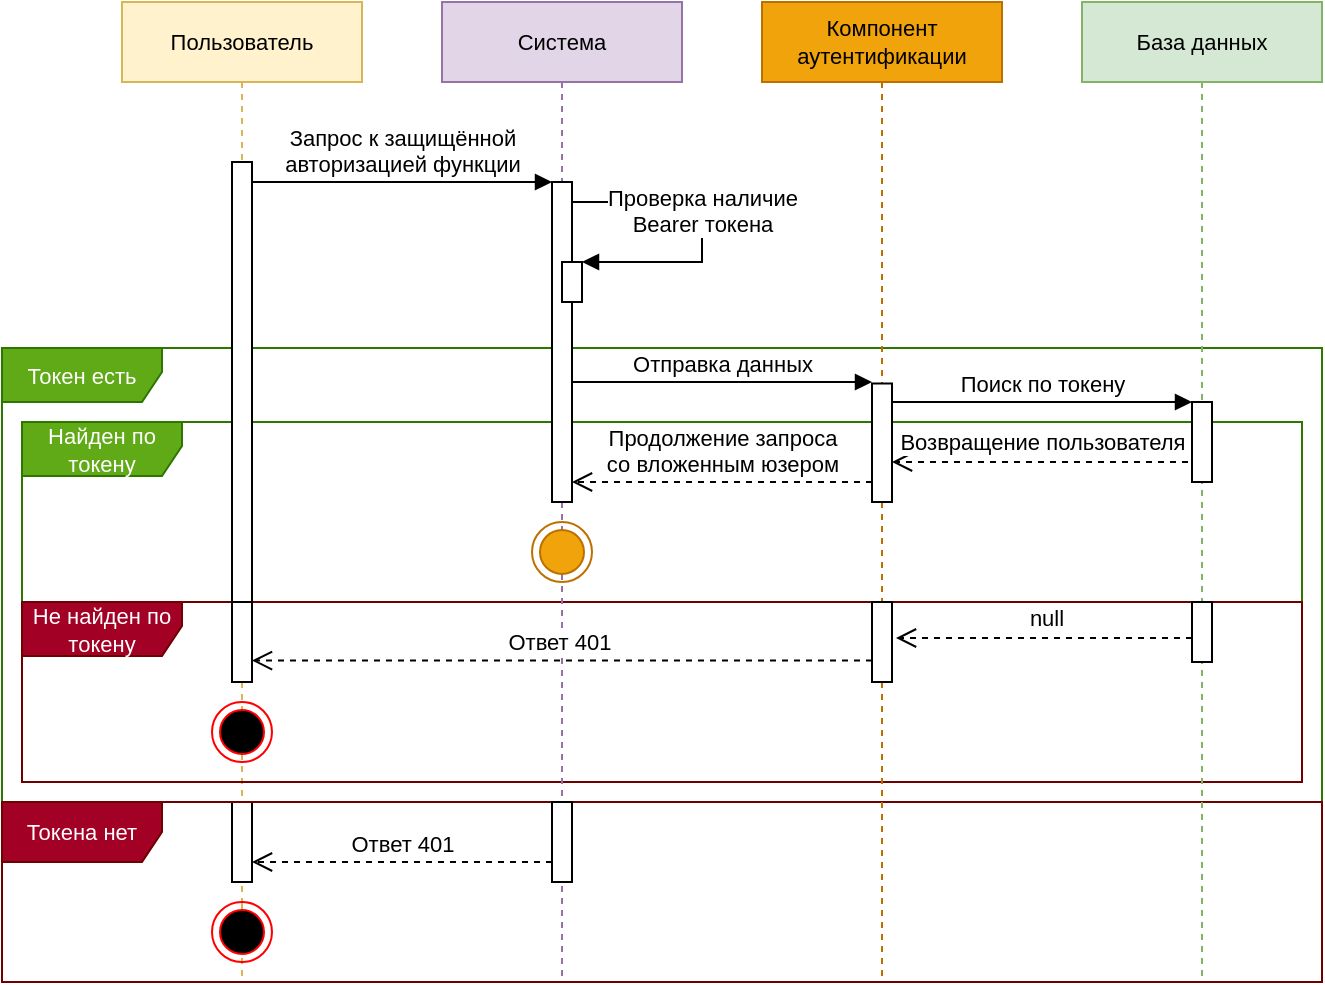 <mxfile version="26.2.2" pages="11">
  <diagram name="🧩Общ: sanctum" id="thbt84SAuCWrtGQ53hXQ">
    <mxGraphModel dx="985" dy="580" grid="0" gridSize="10" guides="1" tooltips="1" connect="1" arrows="1" fold="1" page="1" pageScale="1" pageWidth="827" pageHeight="1169" math="0" shadow="0">
      <root>
        <mxCell id="qztkcTzE_WuQUr65Bi1w-0" />
        <mxCell id="qztkcTzE_WuQUr65Bi1w-1" parent="qztkcTzE_WuQUr65Bi1w-0" />
        <mxCell id="qztkcTzE_WuQUr65Bi1w-2" value="Токен есть" style="shape=umlFrame;whiteSpace=wrap;html=1;labelBackgroundColor=none;strokeColor=#2D7600;fontFamily=Helvetica;fontSize=11;fillColor=#60a917;fontColor=#ffffff;width=80;height=27;movable=1;resizable=1;rotatable=1;deletable=1;editable=1;locked=0;connectable=1;" parent="qztkcTzE_WuQUr65Bi1w-1" vertex="1">
          <mxGeometry x="20" y="213" width="660" height="227" as="geometry" />
        </mxCell>
        <mxCell id="qztkcTzE_WuQUr65Bi1w-3" value="Найден по токену" style="shape=umlFrame;whiteSpace=wrap;html=1;labelBackgroundColor=none;strokeColor=#2D7600;fontFamily=Helvetica;fontSize=11;fillColor=#60a917;fontColor=#ffffff;width=80;height=27;" parent="qztkcTzE_WuQUr65Bi1w-1" vertex="1">
          <mxGeometry x="30" y="250" width="640" height="90" as="geometry" />
        </mxCell>
        <mxCell id="qztkcTzE_WuQUr65Bi1w-5" value="Пользователь" style="shape=umlLifeline;perimeter=lifelinePerimeter;whiteSpace=wrap;html=1;container=1;collapsible=0;recursiveResize=0;outlineConnect=0;labelBackgroundColor=none;strokeColor=#d6b656;fontFamily=Helvetica;fontSize=11;fillColor=#fff2cc;" parent="qztkcTzE_WuQUr65Bi1w-1" vertex="1">
          <mxGeometry x="80" y="40" width="120" height="490" as="geometry" />
        </mxCell>
        <mxCell id="qztkcTzE_WuQUr65Bi1w-6" value="" style="html=1;points=[];perimeter=orthogonalPerimeter;labelBackgroundColor=none;strokeColor=#000000;fontFamily=Helvetica;fontSize=11;fontColor=default;fillColor=default;" parent="qztkcTzE_WuQUr65Bi1w-5" vertex="1">
          <mxGeometry x="55" y="80" width="10" height="220" as="geometry" />
        </mxCell>
        <mxCell id="qztkcTzE_WuQUr65Bi1w-8" value="" style="html=1;points=[];perimeter=orthogonalPerimeter;labelBackgroundColor=none;strokeColor=#000000;fontFamily=Helvetica;fontSize=11;fontColor=default;fillColor=default;" parent="qztkcTzE_WuQUr65Bi1w-1" vertex="1">
          <mxGeometry x="135" y="440" width="10" height="40" as="geometry" />
        </mxCell>
        <mxCell id="qztkcTzE_WuQUr65Bi1w-9" value="Не найден по токену" style="shape=umlFrame;whiteSpace=wrap;html=1;labelBackgroundColor=none;strokeColor=#6F0000;fontFamily=Helvetica;fontSize=11;fillColor=#a20025;fontColor=#ffffff;width=80;height=27;" parent="qztkcTzE_WuQUr65Bi1w-1" vertex="1">
          <mxGeometry x="30" y="340" width="640" height="90" as="geometry" />
        </mxCell>
        <mxCell id="qztkcTzE_WuQUr65Bi1w-10" value="Токена нет" style="shape=umlFrame;whiteSpace=wrap;html=1;labelBackgroundColor=none;strokeColor=#6F0000;fontFamily=Helvetica;fontSize=11;fillColor=#a20025;fontColor=#ffffff;width=80;height=30;movable=1;resizable=1;rotatable=1;deletable=1;editable=1;locked=0;connectable=1;" parent="qztkcTzE_WuQUr65Bi1w-1" vertex="1">
          <mxGeometry x="20" y="440" width="660" height="90" as="geometry" />
        </mxCell>
        <mxCell id="qztkcTzE_WuQUr65Bi1w-11" value="Система" style="shape=umlLifeline;perimeter=lifelinePerimeter;whiteSpace=wrap;html=1;container=1;collapsible=0;recursiveResize=0;outlineConnect=0;labelBackgroundColor=none;strokeColor=#9673a6;fontFamily=Helvetica;fontSize=11;fillColor=#e1d5e7;" parent="qztkcTzE_WuQUr65Bi1w-1" vertex="1">
          <mxGeometry x="240" y="40" width="120" height="490" as="geometry" />
        </mxCell>
        <mxCell id="qztkcTzE_WuQUr65Bi1w-12" value="Проверка наличие &lt;br&gt;Bearer токена" style="html=1;verticalAlign=bottom;endArrow=block;rounded=0;labelBackgroundColor=default;strokeColor=default;fontFamily=Helvetica;fontSize=11;fontColor=default;shape=connector;curved=0;" parent="qztkcTzE_WuQUr65Bi1w-11" source="qztkcTzE_WuQUr65Bi1w-13" target="qztkcTzE_WuQUr65Bi1w-14" edge="1">
          <mxGeometry x="0.097" width="80" relative="1" as="geometry">
            <mxPoint x="64" y="110" as="sourcePoint" />
            <mxPoint x="130" y="150" as="targetPoint" />
            <Array as="points">
              <mxPoint x="130" y="100" />
              <mxPoint x="130" y="130" />
              <mxPoint x="100" y="130" />
            </Array>
            <mxPoint as="offset" />
          </mxGeometry>
        </mxCell>
        <mxCell id="qztkcTzE_WuQUr65Bi1w-13" value="" style="html=1;points=[];perimeter=orthogonalPerimeter;labelBackgroundColor=none;strokeColor=#000000;fontFamily=Helvetica;fontSize=11;fontColor=default;fillColor=default;" parent="qztkcTzE_WuQUr65Bi1w-11" vertex="1">
          <mxGeometry x="55" y="90" width="10" height="160" as="geometry" />
        </mxCell>
        <mxCell id="qztkcTzE_WuQUr65Bi1w-14" value="" style="html=1;points=[];perimeter=orthogonalPerimeter;labelBackgroundColor=none;strokeColor=#000000;fontFamily=Helvetica;fontSize=11;fontColor=default;fillColor=default;" parent="qztkcTzE_WuQUr65Bi1w-11" vertex="1">
          <mxGeometry x="60" y="130" width="10" height="20" as="geometry" />
        </mxCell>
        <mxCell id="qztkcTzE_WuQUr65Bi1w-24" value="Продолжение запроса&lt;div&gt;со вложенным юзером&lt;/div&gt;" style="html=1;verticalAlign=bottom;endArrow=open;dashed=1;endSize=8;rounded=0;labelBackgroundColor=default;strokeColor=default;fontFamily=Helvetica;fontSize=11;fontColor=default;shape=connector;curved=0;" parent="qztkcTzE_WuQUr65Bi1w-11" target="qztkcTzE_WuQUr65Bi1w-13" edge="1">
          <mxGeometry x="0.002" relative="1" as="geometry">
            <mxPoint x="215" y="240" as="sourcePoint" />
            <mxPoint x="70" y="240" as="targetPoint" />
            <Array as="points" />
            <mxPoint as="offset" />
          </mxGeometry>
        </mxCell>
        <mxCell id="qztkcTzE_WuQUr65Bi1w-7" value="" style="ellipse;html=1;shape=endState;labelBackgroundColor=none;fontFamily=Helvetica;fontSize=11;fillColor=#f0a30a;fontColor=#000000;strokeColor=#BD7000;" parent="qztkcTzE_WuQUr65Bi1w-11" vertex="1">
          <mxGeometry x="45" y="260" width="30" height="30" as="geometry" />
        </mxCell>
        <mxCell id="qztkcTzE_WuQUr65Bi1w-15" value="" style="html=1;points=[];perimeter=orthogonalPerimeter;labelBackgroundColor=none;strokeColor=#000000;fontFamily=Helvetica;fontSize=11;fontColor=default;fillColor=default;" parent="qztkcTzE_WuQUr65Bi1w-1" vertex="1">
          <mxGeometry x="295" y="440" width="10" height="40" as="geometry" />
        </mxCell>
        <mxCell id="qztkcTzE_WuQUr65Bi1w-16" value="Запрос к защищённой &lt;br&gt;авторизацией функции" style="html=1;verticalAlign=bottom;endArrow=block;rounded=0;labelBackgroundColor=default;strokeColor=default;fontFamily=Helvetica;fontSize=11;fontColor=default;shape=connector;curved=0;" parent="qztkcTzE_WuQUr65Bi1w-1" source="qztkcTzE_WuQUr65Bi1w-6" target="qztkcTzE_WuQUr65Bi1w-13" edge="1">
          <mxGeometry x="0.003" width="80" relative="1" as="geometry">
            <mxPoint x="140" y="140" as="sourcePoint" />
            <mxPoint x="220" y="140" as="targetPoint" />
            <Array as="points">
              <mxPoint x="220" y="130" />
            </Array>
            <mxPoint as="offset" />
          </mxGeometry>
        </mxCell>
        <mxCell id="qztkcTzE_WuQUr65Bi1w-17" value="Компонент аутентификации" style="shape=umlLifeline;perimeter=lifelinePerimeter;whiteSpace=wrap;html=1;container=1;collapsible=0;recursiveResize=0;outlineConnect=0;labelBackgroundColor=none;strokeColor=#BD7000;fontFamily=Helvetica;fontSize=11;fillColor=#f0a30a;fontColor=#000000;" parent="qztkcTzE_WuQUr65Bi1w-1" vertex="1">
          <mxGeometry x="400" y="40" width="120" height="490" as="geometry" />
        </mxCell>
        <mxCell id="qztkcTzE_WuQUr65Bi1w-18" value="" style="html=1;points=[];perimeter=orthogonalPerimeter;labelBackgroundColor=none;strokeColor=#000000;fontFamily=Helvetica;fontSize=11;fontColor=default;fillColor=default;" parent="qztkcTzE_WuQUr65Bi1w-17" vertex="1">
          <mxGeometry x="55" y="190.75" width="10" height="59.25" as="geometry" />
        </mxCell>
        <mxCell id="qztkcTzE_WuQUr65Bi1w-19" value="Отправка данных" style="html=1;verticalAlign=bottom;endArrow=block;rounded=0;labelBackgroundColor=default;strokeColor=default;fontFamily=Helvetica;fontSize=11;fontColor=default;shape=connector;curved=0;" parent="qztkcTzE_WuQUr65Bi1w-17" edge="1">
          <mxGeometry x="0.003" width="80" relative="1" as="geometry">
            <mxPoint x="-95" y="190" as="sourcePoint" />
            <mxPoint x="55" y="190" as="targetPoint" />
            <Array as="points">
              <mxPoint x="-20" y="190" />
            </Array>
            <mxPoint as="offset" />
          </mxGeometry>
        </mxCell>
        <mxCell id="qztkcTzE_WuQUr65Bi1w-20" value="База данных" style="shape=umlLifeline;perimeter=lifelinePerimeter;whiteSpace=wrap;html=1;container=1;collapsible=0;recursiveResize=0;outlineConnect=0;labelBackgroundColor=none;strokeColor=#82b366;fontFamily=Helvetica;fontSize=11;fillColor=#d5e8d4;" parent="qztkcTzE_WuQUr65Bi1w-1" vertex="1">
          <mxGeometry x="560" y="40" width="120" height="490" as="geometry" />
        </mxCell>
        <mxCell id="qztkcTzE_WuQUr65Bi1w-21" value="" style="html=1;points=[];perimeter=orthogonalPerimeter;labelBackgroundColor=none;strokeColor=#000000;fontFamily=Helvetica;fontSize=11;fontColor=default;fillColor=default;" parent="qztkcTzE_WuQUr65Bi1w-20" vertex="1">
          <mxGeometry x="55" y="200" width="10" height="40" as="geometry" />
        </mxCell>
        <mxCell id="qztkcTzE_WuQUr65Bi1w-22" value="Поиск по токену" style="html=1;verticalAlign=bottom;endArrow=block;rounded=0;labelBackgroundColor=default;strokeColor=default;fontFamily=Helvetica;fontSize=11;fontColor=default;shape=connector;curved=0;" parent="qztkcTzE_WuQUr65Bi1w-1" edge="1">
          <mxGeometry x="0.003" width="80" relative="1" as="geometry">
            <mxPoint x="465" y="240" as="sourcePoint" />
            <mxPoint x="615" y="240" as="targetPoint" />
            <Array as="points" />
            <mxPoint as="offset" />
          </mxGeometry>
        </mxCell>
        <mxCell id="qztkcTzE_WuQUr65Bi1w-23" value="Ответ 401" style="html=1;verticalAlign=bottom;endArrow=open;dashed=1;endSize=8;rounded=0;labelBackgroundColor=default;strokeColor=default;fontFamily=Helvetica;fontSize=11;fontColor=default;shape=connector;curved=0;" parent="qztkcTzE_WuQUr65Bi1w-1" source="qztkcTzE_WuQUr65Bi1w-15" target="qztkcTzE_WuQUr65Bi1w-8" edge="1">
          <mxGeometry relative="1" as="geometry">
            <mxPoint x="250" y="490" as="sourcePoint" />
            <mxPoint x="150" y="490" as="targetPoint" />
            <Array as="points">
              <mxPoint x="220" y="470" />
            </Array>
            <mxPoint as="offset" />
          </mxGeometry>
        </mxCell>
        <mxCell id="qztkcTzE_WuQUr65Bi1w-25" value="" style="html=1;verticalAlign=bottom;endArrow=open;dashed=1;endSize=8;rounded=0;labelBackgroundColor=default;strokeColor=default;fontFamily=Helvetica;fontSize=11;fontColor=default;shape=connector;curved=0;" parent="qztkcTzE_WuQUr65Bi1w-1" edge="1">
          <mxGeometry x="0.002" relative="1" as="geometry">
            <mxPoint x="613" y="270" as="sourcePoint" />
            <mxPoint x="465" y="270" as="targetPoint" />
            <Array as="points">
              <mxPoint x="518" y="270" />
              <mxPoint x="498" y="270" />
            </Array>
            <mxPoint as="offset" />
          </mxGeometry>
        </mxCell>
        <mxCell id="qztkcTzE_WuQUr65Bi1w-26" value="Возвращение пользователя" style="edgeLabel;html=1;align=center;verticalAlign=middle;resizable=0;points=[];fontFamily=Helvetica;fontSize=11;fontColor=default;labelBackgroundColor=default;" parent="qztkcTzE_WuQUr65Bi1w-25" vertex="1" connectable="0">
          <mxGeometry x="-0.095" relative="1" as="geometry">
            <mxPoint x="-6" y="-10" as="offset" />
          </mxGeometry>
        </mxCell>
        <mxCell id="qztkcTzE_WuQUr65Bi1w-34" value="" style="ellipse;html=1;shape=endState;fillColor=#000000;strokeColor=#ff0000;labelBackgroundColor=none;fontFamily=Helvetica;fontSize=11;fontColor=default;direction=south;" parent="qztkcTzE_WuQUr65Bi1w-1" vertex="1">
          <mxGeometry x="125" y="390" width="30" height="30" as="geometry" />
        </mxCell>
        <mxCell id="qztkcTzE_WuQUr65Bi1w-35" value="" style="html=1;points=[];perimeter=orthogonalPerimeter;labelBackgroundColor=none;strokeColor=#000000;fontFamily=Helvetica;fontSize=11;fontColor=default;fillColor=default;" parent="qztkcTzE_WuQUr65Bi1w-1" vertex="1">
          <mxGeometry x="615" y="340" width="10" height="30" as="geometry" />
        </mxCell>
        <mxCell id="qztkcTzE_WuQUr65Bi1w-36" value="" style="html=1;verticalAlign=bottom;endArrow=open;dashed=1;endSize=8;rounded=0;labelBackgroundColor=default;strokeColor=default;fontFamily=Helvetica;fontSize=11;fontColor=default;shape=connector;curved=0;" parent="qztkcTzE_WuQUr65Bi1w-1" edge="1">
          <mxGeometry x="0.002" relative="1" as="geometry">
            <mxPoint x="615" y="358" as="sourcePoint" />
            <mxPoint x="467" y="358" as="targetPoint" />
            <Array as="points">
              <mxPoint x="520" y="358" />
              <mxPoint x="500" y="358" />
            </Array>
            <mxPoint as="offset" />
          </mxGeometry>
        </mxCell>
        <mxCell id="qztkcTzE_WuQUr65Bi1w-37" value="null" style="edgeLabel;html=1;align=center;verticalAlign=middle;resizable=0;points=[];fontFamily=Helvetica;fontSize=11;fontColor=default;labelBackgroundColor=default;" parent="qztkcTzE_WuQUr65Bi1w-36" vertex="1" connectable="0">
          <mxGeometry x="-0.095" relative="1" as="geometry">
            <mxPoint x="-6" y="-10" as="offset" />
          </mxGeometry>
        </mxCell>
        <mxCell id="qztkcTzE_WuQUr65Bi1w-38" value="" style="html=1;points=[];perimeter=orthogonalPerimeter;labelBackgroundColor=none;strokeColor=#000000;fontFamily=Helvetica;fontSize=11;fontColor=default;fillColor=default;" parent="qztkcTzE_WuQUr65Bi1w-1" vertex="1">
          <mxGeometry x="455" y="340" width="10" height="40" as="geometry" />
        </mxCell>
        <mxCell id="qztkcTzE_WuQUr65Bi1w-39" value="Ответ 401&amp;nbsp;" style="html=1;verticalAlign=bottom;endArrow=open;dashed=1;endSize=8;rounded=0;labelBackgroundColor=default;strokeColor=default;fontFamily=Helvetica;fontSize=11;fontColor=default;shape=connector;curved=0;" parent="qztkcTzE_WuQUr65Bi1w-1" edge="1">
          <mxGeometry x="0.002" relative="1" as="geometry">
            <mxPoint x="455" y="369.31" as="sourcePoint" />
            <mxPoint x="145" y="369.31" as="targetPoint" />
            <Array as="points">
              <mxPoint x="340" y="369.31" />
            </Array>
            <mxPoint as="offset" />
          </mxGeometry>
        </mxCell>
        <mxCell id="qztkcTzE_WuQUr65Bi1w-40" value="" style="html=1;points=[];perimeter=orthogonalPerimeter;labelBackgroundColor=none;strokeColor=#000000;fontFamily=Helvetica;fontSize=11;fontColor=default;fillColor=default;" parent="qztkcTzE_WuQUr65Bi1w-1" vertex="1">
          <mxGeometry x="135" y="340" width="10" height="40" as="geometry" />
        </mxCell>
        <mxCell id="qztkcTzE_WuQUr65Bi1w-41" value="" style="endArrow=none;dashed=1;html=1;rounded=0;labelBackgroundColor=default;strokeColor=#d6b656;fontFamily=Helvetica;fontSize=11;fontColor=default;shape=connector;curved=0;fillColor=#fff2cc;" parent="qztkcTzE_WuQUr65Bi1w-1" target="qztkcTzE_WuQUr65Bi1w-42" edge="1">
          <mxGeometry width="50" height="50" relative="1" as="geometry">
            <mxPoint x="140" y="500" as="sourcePoint" />
            <mxPoint x="139.66" y="440" as="targetPoint" />
            <Array as="points" />
          </mxGeometry>
        </mxCell>
        <mxCell id="qztkcTzE_WuQUr65Bi1w-42" value="" style="ellipse;html=1;shape=endState;fillColor=#000000;strokeColor=#ff0000;labelBackgroundColor=none;fontFamily=Helvetica;fontSize=11;fontColor=default;" parent="qztkcTzE_WuQUr65Bi1w-1" vertex="1">
          <mxGeometry x="125" y="490" width="30" height="30" as="geometry" />
        </mxCell>
      </root>
    </mxGraphModel>
  </diagram>
  <diagram id="5hUY4a6rSRuAbn3xXfLv" name="🧩Общ: валид">
    <mxGraphModel dx="935" dy="842" grid="1" gridSize="10" guides="1" tooltips="1" connect="1" arrows="1" fold="1" page="1" pageScale="1" pageWidth="827" pageHeight="1169" math="0" shadow="0">
      <root>
        <mxCell id="0" />
        <mxCell id="1" parent="0" />
        <mxCell id="riDGh7yEwTsQt_LezZqx-1" value="Пользователь" style="shape=umlLifeline;perimeter=lifelinePerimeter;whiteSpace=wrap;html=1;container=0;collapsible=0;recursiveResize=0;outlineConnect=0;labelBackgroundColor=none;strokeColor=#d6b656;fontFamily=Helvetica;fontSize=11;fillColor=#fff2cc;" parent="1" vertex="1">
          <mxGeometry x="80" y="40" width="120" height="340" as="geometry" />
        </mxCell>
        <mxCell id="riDGh7yEwTsQt_LezZqx-2" value="Валидные" style="shape=umlFrame;whiteSpace=wrap;html=1;labelBackgroundColor=none;strokeColor=#2D7600;fontFamily=Helvetica;fontSize=11;fillColor=#60a917;fontColor=#ffffff;width=80;height=30;" parent="1" vertex="1">
          <mxGeometry x="40" y="200" width="400" height="120" as="geometry" />
        </mxCell>
        <mxCell id="riDGh7yEwTsQt_LezZqx-6" value="Система" style="shape=umlLifeline;perimeter=lifelinePerimeter;whiteSpace=wrap;html=1;container=1;collapsible=0;recursiveResize=0;outlineConnect=0;labelBackgroundColor=none;strokeColor=#9673a6;fontFamily=Helvetica;fontSize=11;fillColor=#e1d5e7;" parent="1" vertex="1">
          <mxGeometry x="240" y="40" width="120" height="360" as="geometry" />
        </mxCell>
        <mxCell id="riDGh7yEwTsQt_LezZqx-7" value="" style="html=1;points=[];perimeter=orthogonalPerimeter;labelBackgroundColor=none;strokeColor=#000000;fontFamily=Helvetica;fontSize=11;fontColor=default;fillColor=default;" parent="riDGh7yEwTsQt_LezZqx-6" vertex="1">
          <mxGeometry x="55" y="90" width="10" height="140" as="geometry" />
        </mxCell>
        <mxCell id="riDGh7yEwTsQt_LezZqx-10" value="" style="html=1;points=[];perimeter=orthogonalPerimeter;labelBackgroundColor=none;fontFamily=Helvetica;fontSize=11;" parent="riDGh7yEwTsQt_LezZqx-6" vertex="1">
          <mxGeometry x="60" y="130" width="10" height="20" as="geometry" />
        </mxCell>
        <mxCell id="riDGh7yEwTsQt_LezZqx-26" value="" style="ellipse;html=1;shape=endState;labelBackgroundColor=none;fontFamily=Helvetica;fontSize=11;fillColor=#0050ef;fontColor=#ffffff;strokeColor=#001DBC;" parent="riDGh7yEwTsQt_LezZqx-6" vertex="1">
          <mxGeometry x="45" y="240" width="30" height="30" as="geometry" />
        </mxCell>
        <mxCell id="riDGh7yEwTsQt_LezZqx-15" value="" style="html=1;points=[];perimeter=orthogonalPerimeter;labelBackgroundColor=none;strokeColor=#000000;fontFamily=Helvetica;fontSize=11;fontColor=default;fillColor=default;" parent="riDGh7yEwTsQt_LezZqx-6" vertex="1">
          <mxGeometry x="60" y="200" width="10" height="20" as="geometry" />
        </mxCell>
        <mxCell id="YlrTu9n_gzaqMkhi5yol-4" value="Валидация данных" style="html=1;verticalAlign=bottom;endArrow=block;rounded=0;labelBackgroundColor=default;strokeColor=default;fontFamily=Helvetica;fontSize=11;fontColor=default;shape=connector;curved=0;" parent="riDGh7yEwTsQt_LezZqx-6" edge="1">
          <mxGeometry x="0.097" width="80" relative="1" as="geometry">
            <mxPoint x="65" y="100" as="sourcePoint" />
            <mxPoint x="70" y="130" as="targetPoint" />
            <Array as="points">
              <mxPoint x="130" y="100" />
              <mxPoint x="130" y="130" />
              <mxPoint x="100" y="130" />
            </Array>
            <mxPoint as="offset" />
          </mxGeometry>
        </mxCell>
        <mxCell id="riDGh7yEwTsQt_LezZqx-11" value="Запрос с данными" style="html=1;verticalAlign=bottom;endArrow=block;rounded=0;labelBackgroundColor=default;strokeColor=default;fontFamily=Helvetica;fontSize=11;fontColor=default;shape=connector;curved=0;" parent="1" source="riDGh7yEwTsQt_LezZqx-12" target="riDGh7yEwTsQt_LezZqx-7" edge="1">
          <mxGeometry x="0.003" width="80" relative="1" as="geometry">
            <mxPoint x="140" y="140" as="sourcePoint" />
            <mxPoint x="220" y="140" as="targetPoint" />
            <Array as="points">
              <mxPoint x="220" y="130" />
            </Array>
            <mxPoint as="offset" />
          </mxGeometry>
        </mxCell>
        <mxCell id="riDGh7yEwTsQt_LezZqx-12" value="" style="html=1;points=[];perimeter=orthogonalPerimeter;labelBackgroundColor=none;strokeColor=#000000;fontFamily=Helvetica;fontSize=11;fontColor=default;fillColor=default;" parent="1" vertex="1">
          <mxGeometry x="135" y="120" width="10" height="180" as="geometry" />
        </mxCell>
        <mxCell id="riDGh7yEwTsQt_LezZqx-21" value="" style="html=1;points=[];perimeter=orthogonalPerimeter;labelBackgroundColor=none;strokeColor=#000000;fontFamily=Helvetica;fontSize=11;fontColor=default;fillColor=default;" parent="1" vertex="1">
          <mxGeometry x="135" y="320" width="10" height="40" as="geometry" />
        </mxCell>
        <mxCell id="riDGh7yEwTsQt_LezZqx-22" value="" style="html=1;points=[];perimeter=orthogonalPerimeter;labelBackgroundColor=none;strokeColor=#000000;fontFamily=Helvetica;fontSize=11;fontColor=default;fillColor=default;" parent="1" vertex="1">
          <mxGeometry x="295" y="320" width="10" height="40" as="geometry" />
        </mxCell>
        <mxCell id="riDGh7yEwTsQt_LezZqx-23" value="Невалидные" style="shape=umlFrame;whiteSpace=wrap;html=1;labelBackgroundColor=none;strokeColor=#6F0000;fontFamily=Helvetica;fontSize=11;fillColor=#a20025;fontColor=#ffffff;width=80;height=30;" parent="1" vertex="1">
          <mxGeometry x="40" y="320" width="400" height="90" as="geometry" />
        </mxCell>
        <mxCell id="riDGh7yEwTsQt_LezZqx-24" value="" style="ellipse;html=1;shape=endState;fillColor=#000000;strokeColor=#ff0000;labelBackgroundColor=none;fontFamily=Helvetica;fontSize=11;fontColor=default;" parent="1" vertex="1">
          <mxGeometry x="125" y="370" width="30" height="30" as="geometry" />
        </mxCell>
        <mxCell id="riDGh7yEwTsQt_LezZqx-25" value="Ответ 422 с названиями&lt;br&gt;ошибок по полям&amp;nbsp;" style="html=1;verticalAlign=bottom;endArrow=open;dashed=1;endSize=8;rounded=0;labelBackgroundColor=default;strokeColor=default;fontFamily=Helvetica;fontSize=11;fontColor=default;shape=connector;curved=0;" parent="1" source="riDGh7yEwTsQt_LezZqx-22" target="riDGh7yEwTsQt_LezZqx-21" edge="1">
          <mxGeometry x="0.002" relative="1" as="geometry">
            <mxPoint x="250" y="370" as="sourcePoint" />
            <mxPoint x="150" y="370" as="targetPoint" />
            <Array as="points">
              <mxPoint x="220" y="350" />
            </Array>
            <mxPoint as="offset" />
          </mxGeometry>
        </mxCell>
        <mxCell id="tt8SCKoS6anXERz75l3N-2" value="Продолжение кода" style="html=1;verticalAlign=bottom;endArrow=block;rounded=0;labelBackgroundColor=default;strokeColor=default;fontFamily=Helvetica;fontSize=11;fontColor=default;shape=connector;curved=0;" parent="1" edge="1">
          <mxGeometry x="0.097" width="80" relative="1" as="geometry">
            <mxPoint x="305" y="210" as="sourcePoint" />
            <mxPoint x="310" y="240" as="targetPoint" />
            <Array as="points">
              <mxPoint x="370" y="210" />
              <mxPoint x="370" y="240" />
              <mxPoint x="340" y="240" />
            </Array>
            <mxPoint as="offset" />
          </mxGeometry>
        </mxCell>
      </root>
    </mxGraphModel>
  </diagram>
  <diagram name="🧩Общ: сущ" id="tLc1tsVoXPclcNPNPsWl">
    <mxGraphModel dx="1428" dy="841" grid="1" gridSize="10" guides="1" tooltips="1" connect="1" arrows="1" fold="1" page="1" pageScale="1" pageWidth="827" pageHeight="1169" math="0" shadow="0">
      <root>
        <mxCell id="isLCfOotdVjY7NT_yNnD-0" />
        <mxCell id="isLCfOotdVjY7NT_yNnD-1" parent="isLCfOotdVjY7NT_yNnD-0" />
        <mxCell id="isLCfOotdVjY7NT_yNnD-2" value="Пользователь" style="shape=umlLifeline;perimeter=lifelinePerimeter;whiteSpace=wrap;html=1;container=0;collapsible=0;recursiveResize=0;outlineConnect=0;labelBackgroundColor=none;strokeColor=#d6b656;fontFamily=Helvetica;fontSize=11;fillColor=#fff2cc;" parent="isLCfOotdVjY7NT_yNnD-1" vertex="1">
          <mxGeometry x="80" y="40" width="120" height="340" as="geometry" />
        </mxCell>
        <mxCell id="isLCfOotdVjY7NT_yNnD-3" value="Найден" style="shape=umlFrame;whiteSpace=wrap;html=1;labelBackgroundColor=none;strokeColor=#2D7600;fontFamily=Helvetica;fontSize=11;fillColor=#60a917;fontColor=#ffffff;width=80;height=30;" parent="isLCfOotdVjY7NT_yNnD-1" vertex="1">
          <mxGeometry x="40" y="170" width="480" height="150" as="geometry" />
        </mxCell>
        <mxCell id="isLCfOotdVjY7NT_yNnD-6" value="Система" style="shape=umlLifeline;perimeter=lifelinePerimeter;whiteSpace=wrap;html=1;container=1;collapsible=0;recursiveResize=0;outlineConnect=0;labelBackgroundColor=none;strokeColor=#9673a6;fontFamily=Helvetica;fontSize=11;fillColor=#e1d5e7;" parent="isLCfOotdVjY7NT_yNnD-1" vertex="1">
          <mxGeometry x="240" y="40" width="120" height="370" as="geometry" />
        </mxCell>
        <mxCell id="isLCfOotdVjY7NT_yNnD-7" value="" style="html=1;points=[];perimeter=orthogonalPerimeter;labelBackgroundColor=none;strokeColor=#000000;fontFamily=Helvetica;fontSize=11;fontColor=default;fillColor=default;" parent="isLCfOotdVjY7NT_yNnD-6" vertex="1">
          <mxGeometry x="55" y="90" width="10" height="140" as="geometry" />
        </mxCell>
        <mxCell id="isLCfOotdVjY7NT_yNnD-9" value="" style="ellipse;html=1;shape=endState;labelBackgroundColor=none;fontFamily=Helvetica;fontSize=11;fillColor=#76608a;fontColor=#ffffff;strokeColor=#432D57;" parent="isLCfOotdVjY7NT_yNnD-6" vertex="1">
          <mxGeometry x="45" y="240" width="30" height="30" as="geometry" />
        </mxCell>
        <mxCell id="isLCfOotdVjY7NT_yNnD-10" value="" style="html=1;points=[];perimeter=orthogonalPerimeter;labelBackgroundColor=none;strokeColor=#000000;fontFamily=Helvetica;fontSize=11;fontColor=default;fillColor=default;" parent="isLCfOotdVjY7NT_yNnD-6" vertex="1">
          <mxGeometry x="60" y="200" width="10" height="20" as="geometry" />
        </mxCell>
        <mxCell id="isLCfOotdVjY7NT_yNnD-11" value="Роут с ИД" style="html=1;verticalAlign=bottom;endArrow=block;rounded=0;labelBackgroundColor=default;strokeColor=default;fontFamily=Helvetica;fontSize=11;fontColor=default;shape=connector;curved=0;" parent="isLCfOotdVjY7NT_yNnD-1" source="isLCfOotdVjY7NT_yNnD-12" target="isLCfOotdVjY7NT_yNnD-7" edge="1">
          <mxGeometry x="0.003" width="80" relative="1" as="geometry">
            <mxPoint x="140" y="140" as="sourcePoint" />
            <mxPoint x="220" y="140" as="targetPoint" />
            <Array as="points">
              <mxPoint x="220" y="130" />
            </Array>
            <mxPoint as="offset" />
          </mxGeometry>
        </mxCell>
        <mxCell id="isLCfOotdVjY7NT_yNnD-12" value="" style="html=1;points=[];perimeter=orthogonalPerimeter;labelBackgroundColor=none;strokeColor=#000000;fontFamily=Helvetica;fontSize=11;fontColor=default;fillColor=default;" parent="isLCfOotdVjY7NT_yNnD-1" vertex="1">
          <mxGeometry x="135" y="120" width="10" height="180" as="geometry" />
        </mxCell>
        <mxCell id="isLCfOotdVjY7NT_yNnD-13" value="" style="html=1;points=[];perimeter=orthogonalPerimeter;labelBackgroundColor=none;strokeColor=#000000;fontFamily=Helvetica;fontSize=11;fontColor=default;fillColor=default;" parent="isLCfOotdVjY7NT_yNnD-1" vertex="1">
          <mxGeometry x="135" y="320" width="10" height="40" as="geometry" />
        </mxCell>
        <mxCell id="isLCfOotdVjY7NT_yNnD-14" value="" style="html=1;points=[];perimeter=orthogonalPerimeter;labelBackgroundColor=none;strokeColor=#000000;fontFamily=Helvetica;fontSize=11;fontColor=default;fillColor=default;" parent="isLCfOotdVjY7NT_yNnD-1" vertex="1">
          <mxGeometry x="295" y="320" width="10" height="40" as="geometry" />
        </mxCell>
        <mxCell id="isLCfOotdVjY7NT_yNnD-16" value="" style="ellipse;html=1;shape=endState;fillColor=#000000;strokeColor=#ff0000;labelBackgroundColor=none;fontFamily=Helvetica;fontSize=11;fontColor=default;" parent="isLCfOotdVjY7NT_yNnD-1" vertex="1">
          <mxGeometry x="125" y="370" width="30" height="30" as="geometry" />
        </mxCell>
        <mxCell id="isLCfOotdVjY7NT_yNnD-17" value="Ответ 404" style="html=1;verticalAlign=bottom;endArrow=open;dashed=1;endSize=8;rounded=0;labelBackgroundColor=default;strokeColor=default;fontFamily=Helvetica;fontSize=11;fontColor=default;shape=connector;curved=0;" parent="isLCfOotdVjY7NT_yNnD-1" source="isLCfOotdVjY7NT_yNnD-14" target="isLCfOotdVjY7NT_yNnD-13" edge="1">
          <mxGeometry x="0.002" relative="1" as="geometry">
            <mxPoint x="250" y="370" as="sourcePoint" />
            <mxPoint x="150" y="370" as="targetPoint" />
            <Array as="points">
              <mxPoint x="220" y="350" />
            </Array>
            <mxPoint as="offset" />
          </mxGeometry>
        </mxCell>
        <mxCell id="isLCfOotdVjY7NT_yNnD-18" value="Продолжение запроса &lt;br&gt;со вложенной моделью" style="html=1;verticalAlign=bottom;endArrow=block;rounded=0;labelBackgroundColor=default;strokeColor=default;fontFamily=Helvetica;fontSize=11;fontColor=default;shape=connector;curved=0;" parent="isLCfOotdVjY7NT_yNnD-1" edge="1">
          <mxGeometry x="0.097" width="80" relative="1" as="geometry">
            <mxPoint x="305" y="210" as="sourcePoint" />
            <mxPoint x="310" y="240" as="targetPoint" />
            <Array as="points">
              <mxPoint x="370" y="210" />
              <mxPoint x="370" y="240" />
              <mxPoint x="340" y="240" />
            </Array>
            <mxPoint as="offset" />
          </mxGeometry>
        </mxCell>
        <mxCell id="6_Ub_GMlniO-7ux3bKTk-0" value="База данных" style="shape=umlLifeline;perimeter=lifelinePerimeter;whiteSpace=wrap;html=1;container=1;collapsible=0;recursiveResize=0;outlineConnect=0;labelBackgroundColor=none;strokeColor=#82b366;fontFamily=Helvetica;fontSize=11;fillColor=#d5e8d4;" parent="isLCfOotdVjY7NT_yNnD-1" vertex="1">
          <mxGeometry x="400" y="40" width="120" height="370" as="geometry" />
        </mxCell>
        <mxCell id="6_Ub_GMlniO-7ux3bKTk-1" value="" style="html=1;points=[];perimeter=orthogonalPerimeter;labelBackgroundColor=none;strokeColor=#000000;fontFamily=Helvetica;fontSize=11;fontColor=default;fillColor=default;" parent="6_Ub_GMlniO-7ux3bKTk-0" vertex="1">
          <mxGeometry x="55" y="100" width="10" height="60" as="geometry" />
        </mxCell>
        <mxCell id="6_Ub_GMlniO-7ux3bKTk-4" value="" style="html=1;points=[];perimeter=orthogonalPerimeter;labelBackgroundColor=none;strokeColor=#000000;fontFamily=Helvetica;fontSize=11;fontColor=default;fillColor=default;" parent="6_Ub_GMlniO-7ux3bKTk-0" vertex="1">
          <mxGeometry x="55" y="280" width="10" height="30" as="geometry" />
        </mxCell>
        <mxCell id="6_Ub_GMlniO-7ux3bKTk-2" value="Поиск по ИД" style="html=1;verticalAlign=bottom;endArrow=block;rounded=0;labelBackgroundColor=default;strokeColor=default;fontFamily=Helvetica;fontSize=11;fontColor=default;shape=connector;curved=0;" parent="isLCfOotdVjY7NT_yNnD-1" source="isLCfOotdVjY7NT_yNnD-7" target="6_Ub_GMlniO-7ux3bKTk-1" edge="1">
          <mxGeometry x="0.003" width="80" relative="1" as="geometry">
            <mxPoint x="310" y="140" as="sourcePoint" />
            <mxPoint x="305" y="140" as="targetPoint" />
            <Array as="points">
              <mxPoint x="380" y="140" />
            </Array>
            <mxPoint as="offset" />
          </mxGeometry>
        </mxCell>
        <mxCell id="6_Ub_GMlniO-7ux3bKTk-3" value="return" style="html=1;verticalAlign=bottom;endArrow=open;dashed=1;endSize=8;rounded=0;labelBackgroundColor=default;strokeColor=default;fontFamily=Helvetica;fontSize=11;fontColor=default;shape=connector;curved=0;" parent="isLCfOotdVjY7NT_yNnD-1" edge="1">
          <mxGeometry x="0.002" relative="1" as="geometry">
            <mxPoint x="455" y="190" as="sourcePoint" />
            <mxPoint x="305" y="190" as="targetPoint" />
            <Array as="points">
              <mxPoint x="380" y="190" />
            </Array>
            <mxPoint as="offset" />
          </mxGeometry>
        </mxCell>
        <mxCell id="6_Ub_GMlniO-7ux3bKTk-5" value="null" style="html=1;verticalAlign=bottom;endArrow=open;dashed=1;endSize=8;rounded=0;labelBackgroundColor=default;strokeColor=default;fontFamily=Helvetica;fontSize=11;fontColor=default;shape=connector;curved=0;" parent="isLCfOotdVjY7NT_yNnD-1" source="6_Ub_GMlniO-7ux3bKTk-4" target="isLCfOotdVjY7NT_yNnD-14" edge="1">
          <mxGeometry x="0.002" relative="1" as="geometry">
            <mxPoint x="465" y="200" as="sourcePoint" />
            <mxPoint x="315" y="200" as="targetPoint" />
            <Array as="points">
              <mxPoint x="380" y="340" />
            </Array>
            <mxPoint as="offset" />
          </mxGeometry>
        </mxCell>
        <mxCell id="isLCfOotdVjY7NT_yNnD-15" value="Не найден" style="shape=umlFrame;whiteSpace=wrap;html=1;labelBackgroundColor=none;strokeColor=#6F0000;fontFamily=Helvetica;fontSize=11;fillColor=#a20025;fontColor=#ffffff;width=80;height=30;" parent="isLCfOotdVjY7NT_yNnD-1" vertex="1">
          <mxGeometry x="40" y="320" width="480" height="90" as="geometry" />
        </mxCell>
      </root>
    </mxGraphModel>
  </diagram>
  <diagram name="🙍Auth: регист" id="QpnwPIb1PToDXOjvijH9">
    <mxGraphModel dx="816" dy="481" grid="0" gridSize="10" guides="1" tooltips="1" connect="1" arrows="1" fold="1" page="1" pageScale="1" pageWidth="827" pageHeight="1169" math="0" shadow="0">
      <root>
        <mxCell id="0" />
        <mxCell id="1" parent="0" />
        <mxCell id="ZyQa1MiQALtBTNMkS7W8-4" value="Система" style="shape=umlLifeline;perimeter=lifelinePerimeter;whiteSpace=wrap;html=1;container=1;collapsible=0;recursiveResize=0;outlineConnect=0;labelBackgroundColor=none;strokeColor=#9673a6;fontFamily=Helvetica;fontSize=11;fillColor=#e1d5e7;" parent="1" vertex="1">
          <mxGeometry x="200" y="40" width="120" height="370" as="geometry" />
        </mxCell>
        <mxCell id="ZyQa1MiQALtBTNMkS7W8-10" value="Валидация данных&lt;br&gt;(Общее: валид)" style="html=1;verticalAlign=bottom;endArrow=block;rounded=0;labelBackgroundColor=default;strokeColor=default;fontFamily=Helvetica;fontSize=11;fontColor=default;shape=connector;curved=0;" parent="ZyQa1MiQALtBTNMkS7W8-4" source="ZyQa1MiQALtBTNMkS7W8-5" target="ZyQa1MiQALtBTNMkS7W8-28" edge="1">
          <mxGeometry x="0.095" width="80" relative="1" as="geometry">
            <mxPoint x="64" y="110" as="sourcePoint" />
            <mxPoint x="130" y="150" as="targetPoint" />
            <Array as="points">
              <mxPoint x="130" y="100" />
              <mxPoint x="130" y="130" />
              <mxPoint x="100" y="130" />
            </Array>
            <mxPoint as="offset" />
          </mxGeometry>
        </mxCell>
        <mxCell id="ZyQa1MiQALtBTNMkS7W8-5" value="" style="html=1;points=[];perimeter=orthogonalPerimeter;labelBackgroundColor=none;strokeColor=#000000;fontFamily=Helvetica;fontSize=11;fontColor=default;fillColor=default;" parent="ZyQa1MiQALtBTNMkS7W8-4" vertex="1">
          <mxGeometry x="55" y="90" width="10" height="110" as="geometry" />
        </mxCell>
        <mxCell id="ZyQa1MiQALtBTNMkS7W8-28" value="" style="html=1;points=[];perimeter=orthogonalPerimeter;labelBackgroundColor=none;strokeColor=#001DBC;fontFamily=Helvetica;fontSize=11;fontColor=#ffffff;fillColor=#0050ef;" parent="ZyQa1MiQALtBTNMkS7W8-4" vertex="1">
          <mxGeometry x="60" y="130" width="10" height="20" as="geometry" />
        </mxCell>
        <mxCell id="ZyQa1MiQALtBTNMkS7W8-2" value="Пользователь" style="shape=umlLifeline;perimeter=lifelinePerimeter;whiteSpace=wrap;html=1;container=1;collapsible=0;recursiveResize=0;outlineConnect=0;labelBackgroundColor=none;strokeColor=#d6b656;fontFamily=Helvetica;fontSize=11;fillColor=#fff2cc;" parent="1" vertex="1">
          <mxGeometry x="40" y="40" width="120" height="360" as="geometry" />
        </mxCell>
        <mxCell id="ZyQa1MiQALtBTNMkS7W8-3" value="" style="html=1;points=[];perimeter=orthogonalPerimeter;labelBackgroundColor=none;strokeColor=#000000;fontFamily=Helvetica;fontSize=11;fontColor=default;fillColor=default;" parent="ZyQa1MiQALtBTNMkS7W8-2" vertex="1">
          <mxGeometry x="55" y="80" width="10" height="260" as="geometry" />
        </mxCell>
        <mxCell id="ZyQa1MiQALtBTNMkS7W8-7" value="Запрос регистрации" style="html=1;verticalAlign=bottom;endArrow=block;rounded=0;labelBackgroundColor=default;strokeColor=default;fontFamily=Helvetica;fontSize=11;fontColor=default;shape=connector;curved=0;" parent="1" source="ZyQa1MiQALtBTNMkS7W8-3" target="ZyQa1MiQALtBTNMkS7W8-5" edge="1">
          <mxGeometry x="0.003" width="80" relative="1" as="geometry">
            <mxPoint x="100" y="140" as="sourcePoint" />
            <mxPoint x="180" y="140" as="targetPoint" />
            <Array as="points">
              <mxPoint x="180" y="130" />
            </Array>
            <mxPoint as="offset" />
          </mxGeometry>
        </mxCell>
        <mxCell id="ZyQa1MiQALtBTNMkS7W8-8" value="Компонент аутентификации" style="shape=umlLifeline;perimeter=lifelinePerimeter;whiteSpace=wrap;html=1;container=1;collapsible=0;recursiveResize=0;outlineConnect=0;labelBackgroundColor=none;strokeColor=#BD7000;fontFamily=Helvetica;fontSize=11;fillColor=#f0a30a;fontColor=#000000;" parent="1" vertex="1">
          <mxGeometry x="360" y="40" width="120" height="370" as="geometry" />
        </mxCell>
        <mxCell id="ZyQa1MiQALtBTNMkS7W8-9" value="" style="html=1;points=[];perimeter=orthogonalPerimeter;labelBackgroundColor=none;strokeColor=#000000;fontFamily=Helvetica;fontSize=11;fontColor=default;fillColor=default;" parent="ZyQa1MiQALtBTNMkS7W8-8" vertex="1">
          <mxGeometry x="55" y="190.75" width="10" height="149.25" as="geometry" />
        </mxCell>
        <mxCell id="ZyQa1MiQALtBTNMkS7W8-29" value="" style="html=1;points=[];perimeter=orthogonalPerimeter;labelBackgroundColor=none;strokeColor=#000000;fontFamily=Helvetica;fontSize=11;fontColor=default;fillColor=default;" parent="ZyQa1MiQALtBTNMkS7W8-8" vertex="1">
          <mxGeometry x="60" y="270" width="10" height="20" as="geometry" />
        </mxCell>
        <mxCell id="ZyQa1MiQALtBTNMkS7W8-30" value="Генерация токена" style="html=1;verticalAlign=bottom;endArrow=block;rounded=0;labelBackgroundColor=default;strokeColor=default;fontFamily=Helvetica;fontSize=11;fontColor=default;shape=connector;curved=0;" parent="ZyQa1MiQALtBTNMkS7W8-8" target="ZyQa1MiQALtBTNMkS7W8-29" edge="1">
          <mxGeometry x="0.097" width="80" relative="1" as="geometry">
            <mxPoint x="65.0" y="240.0" as="sourcePoint" />
            <mxPoint x="135" y="290" as="targetPoint" />
            <Array as="points">
              <mxPoint x="135" y="240" />
              <mxPoint x="135" y="270" />
              <mxPoint x="105" y="270" />
            </Array>
            <mxPoint as="offset" />
          </mxGeometry>
        </mxCell>
        <mxCell id="ZyQa1MiQALtBTNMkS7W8-32" value="Отправка данных" style="html=1;verticalAlign=bottom;endArrow=block;rounded=0;labelBackgroundColor=default;strokeColor=default;fontFamily=Helvetica;fontSize=11;fontColor=default;shape=connector;curved=0;" parent="ZyQa1MiQALtBTNMkS7W8-8" edge="1">
          <mxGeometry x="0.003" width="80" relative="1" as="geometry">
            <mxPoint x="-95" y="190" as="sourcePoint" />
            <mxPoint x="55" y="190" as="targetPoint" />
            <Array as="points">
              <mxPoint x="-20" y="190" />
            </Array>
            <mxPoint as="offset" />
          </mxGeometry>
        </mxCell>
        <mxCell id="ZyQa1MiQALtBTNMkS7W8-11" value="База данных" style="shape=umlLifeline;perimeter=lifelinePerimeter;whiteSpace=wrap;html=1;container=1;collapsible=0;recursiveResize=0;outlineConnect=0;labelBackgroundColor=none;strokeColor=#82b366;fontFamily=Helvetica;fontSize=11;fillColor=#d5e8d4;" parent="1" vertex="1">
          <mxGeometry x="520" y="40" width="120" height="370" as="geometry" />
        </mxCell>
        <mxCell id="ZyQa1MiQALtBTNMkS7W8-12" value="" style="html=1;points=[];perimeter=orthogonalPerimeter;labelBackgroundColor=none;strokeColor=#000000;fontFamily=Helvetica;fontSize=11;fontColor=default;fillColor=default;" parent="ZyQa1MiQALtBTNMkS7W8-11" vertex="1">
          <mxGeometry x="55" y="200" width="10" height="30" as="geometry" />
        </mxCell>
        <mxCell id="ZyQa1MiQALtBTNMkS7W8-35" value="" style="html=1;points=[];perimeter=orthogonalPerimeter;labelBackgroundColor=none;strokeColor=#000000;fontFamily=Helvetica;fontSize=11;fontColor=default;fillColor=default;" parent="ZyQa1MiQALtBTNMkS7W8-11" vertex="1">
          <mxGeometry x="55" y="300" width="10" height="30" as="geometry" />
        </mxCell>
        <mxCell id="ZyQa1MiQALtBTNMkS7W8-36" value="Запись токена" style="html=1;verticalAlign=bottom;endArrow=block;rounded=0;labelBackgroundColor=default;strokeColor=default;fontFamily=Helvetica;fontSize=11;fontColor=default;shape=connector;curved=0;" parent="ZyQa1MiQALtBTNMkS7W8-11" edge="1">
          <mxGeometry x="0.003" width="80" relative="1" as="geometry">
            <mxPoint x="-95" y="300" as="sourcePoint" />
            <mxPoint x="55" y="300" as="targetPoint" />
            <Array as="points">
              <mxPoint x="-20" y="300" />
            </Array>
            <mxPoint as="offset" />
          </mxGeometry>
        </mxCell>
        <mxCell id="ZyQa1MiQALtBTNMkS7W8-6" value="" style="ellipse;html=1;shape=endState;fillColor=#000000;strokeColor=#ff0000;labelBackgroundColor=none;fontFamily=Helvetica;fontSize=11;fontColor=default;" parent="1" vertex="1">
          <mxGeometry x="85" y="390" width="30" height="30" as="geometry" />
        </mxCell>
        <mxCell id="ZyQa1MiQALtBTNMkS7W8-33" value="Запись пользователя" style="html=1;verticalAlign=bottom;endArrow=block;rounded=0;labelBackgroundColor=default;strokeColor=default;fontFamily=Helvetica;fontSize=11;fontColor=default;shape=connector;curved=0;" parent="1" edge="1">
          <mxGeometry x="0.003" width="80" relative="1" as="geometry">
            <mxPoint x="425" y="240" as="sourcePoint" />
            <mxPoint x="575" y="240" as="targetPoint" />
            <Array as="points" />
            <mxPoint as="offset" />
          </mxGeometry>
        </mxCell>
        <mxCell id="ZyQa1MiQALtBTNMkS7W8-34" value="ID пользователя" style="html=1;verticalAlign=bottom;endArrow=open;dashed=1;endSize=8;rounded=0;labelBackgroundColor=default;strokeColor=default;fontFamily=Helvetica;fontSize=11;fontColor=default;shape=connector;curved=0;" parent="1" edge="1">
          <mxGeometry x="0.002" relative="1" as="geometry">
            <mxPoint x="573" y="260" as="sourcePoint" />
            <mxPoint x="425" y="260" as="targetPoint" />
            <Array as="points">
              <mxPoint x="478" y="260" />
              <mxPoint x="458" y="260" />
            </Array>
            <mxPoint as="offset" />
          </mxGeometry>
        </mxCell>
        <mxCell id="ZyQa1MiQALtBTNMkS7W8-37" value="return" style="html=1;verticalAlign=bottom;endArrow=open;dashed=1;endSize=8;rounded=0;labelBackgroundColor=default;strokeColor=default;fontFamily=Helvetica;fontSize=11;fontColor=default;shape=connector;curved=0;" parent="1" source="ZyQa1MiQALtBTNMkS7W8-35" target="ZyQa1MiQALtBTNMkS7W8-9" edge="1">
          <mxGeometry x="0.002" relative="1" as="geometry">
            <mxPoint x="580" y="360" as="sourcePoint" />
            <mxPoint x="427" y="354.66" as="targetPoint" />
            <Array as="points">
              <mxPoint x="460" y="360" />
            </Array>
            <mxPoint as="offset" />
          </mxGeometry>
        </mxCell>
        <mxCell id="ZyQa1MiQALtBTNMkS7W8-38" value="Ответ 201 с токеном &lt;br&gt;и данными пользователя&amp;nbsp;" style="html=1;verticalAlign=bottom;endArrow=open;dashed=1;endSize=8;rounded=0;labelBackgroundColor=default;strokeColor=default;fontFamily=Helvetica;fontSize=11;fontColor=default;shape=connector;curved=0;" parent="1" source="ZyQa1MiQALtBTNMkS7W8-9" target="ZyQa1MiQALtBTNMkS7W8-3" edge="1">
          <mxGeometry x="0.002" relative="1" as="geometry">
            <mxPoint x="420" y="370" as="sourcePoint" />
            <mxPoint x="265" y="370" as="targetPoint" />
            <Array as="points">
              <mxPoint x="300" y="370" />
            </Array>
            <mxPoint as="offset" />
          </mxGeometry>
        </mxCell>
      </root>
    </mxGraphModel>
  </diagram>
  <diagram name="🙍Auth: вход" id="6tWZORZpQ4TablFQ58kX">
    <mxGraphModel dx="1190" dy="701" grid="0" gridSize="10" guides="1" tooltips="1" connect="1" arrows="1" fold="1" page="1" pageScale="1" pageWidth="827" pageHeight="1169" math="0" shadow="0">
      <root>
        <mxCell id="xr28nWPG8yyI2F2qxfWe-0" />
        <mxCell id="xr28nWPG8yyI2F2qxfWe-1" parent="xr28nWPG8yyI2F2qxfWe-0" />
        <mxCell id="xr28nWPG8yyI2F2qxfWe-3" value="Найден по логину" style="shape=umlFrame;whiteSpace=wrap;html=1;labelBackgroundColor=none;strokeColor=#2D7600;fontFamily=Helvetica;fontSize=11;fillColor=#60a917;fontColor=#ffffff;width=80;height=27;" parent="xr28nWPG8yyI2F2qxfWe-1" vertex="1">
          <mxGeometry x="30" y="250" width="640" height="360" as="geometry" />
        </mxCell>
        <mxCell id="xr28nWPG8yyI2F2qxfWe-4" value="Пароль совпадает" style="shape=umlFrame;whiteSpace=wrap;html=1;labelBackgroundColor=none;strokeColor=#2D7600;fontFamily=Helvetica;fontSize=11;fillColor=#60a917;fontColor=#ffffff;width=80;height=27;" parent="xr28nWPG8yyI2F2qxfWe-1" vertex="1">
          <mxGeometry x="40" y="350" width="620" height="170" as="geometry" />
        </mxCell>
        <mxCell id="xr28nWPG8yyI2F2qxfWe-5" value="Пользователь" style="shape=umlLifeline;perimeter=lifelinePerimeter;whiteSpace=wrap;html=1;container=1;collapsible=0;recursiveResize=0;outlineConnect=0;labelBackgroundColor=none;strokeColor=#d6b656;fontFamily=Helvetica;fontSize=11;fillColor=#fff2cc;" parent="xr28nWPG8yyI2F2qxfWe-1" vertex="1">
          <mxGeometry x="80" y="40" width="120" height="660" as="geometry" />
        </mxCell>
        <mxCell id="xr28nWPG8yyI2F2qxfWe-6" value="" style="html=1;points=[];perimeter=orthogonalPerimeter;labelBackgroundColor=none;strokeColor=#000000;fontFamily=Helvetica;fontSize=11;fontColor=default;fillColor=default;" parent="xr28nWPG8yyI2F2qxfWe-5" vertex="1">
          <mxGeometry x="55" y="80" width="10" height="350" as="geometry" />
        </mxCell>
        <mxCell id="xr28nWPG8yyI2F2qxfWe-7" value="" style="ellipse;html=1;shape=endState;fillColor=#000000;strokeColor=#ff0000;labelBackgroundColor=none;fontFamily=Helvetica;fontSize=11;fontColor=default;" parent="xr28nWPG8yyI2F2qxfWe-5" vertex="1">
          <mxGeometry x="45" y="440" width="30" height="30" as="geometry" />
        </mxCell>
        <mxCell id="xr28nWPG8yyI2F2qxfWe-9" value="Не найден по логину" style="shape=umlFrame;whiteSpace=wrap;html=1;labelBackgroundColor=none;strokeColor=#6F0000;fontFamily=Helvetica;fontSize=11;fillColor=#a20025;fontColor=#ffffff;width=80;height=27;" parent="xr28nWPG8yyI2F2qxfWe-1" vertex="1">
          <mxGeometry x="30" y="610" width="640" height="90" as="geometry" />
        </mxCell>
        <mxCell id="xr28nWPG8yyI2F2qxfWe-11" value="Система" style="shape=umlLifeline;perimeter=lifelinePerimeter;whiteSpace=wrap;html=1;container=1;collapsible=0;recursiveResize=0;outlineConnect=0;labelBackgroundColor=none;strokeColor=#9673a6;fontFamily=Helvetica;fontSize=11;fillColor=#e1d5e7;" parent="xr28nWPG8yyI2F2qxfWe-1" vertex="1">
          <mxGeometry x="240" y="40" width="120" height="660" as="geometry" />
        </mxCell>
        <mxCell id="xr28nWPG8yyI2F2qxfWe-12" value="Валидация данных&lt;br&gt;(Общее: валид)" style="html=1;verticalAlign=bottom;endArrow=block;rounded=0;labelBackgroundColor=default;strokeColor=default;fontFamily=Helvetica;fontSize=11;fontColor=default;shape=connector;curved=0;" parent="xr28nWPG8yyI2F2qxfWe-11" source="xr28nWPG8yyI2F2qxfWe-13" target="xr28nWPG8yyI2F2qxfWe-14" edge="1">
          <mxGeometry x="0.097" width="80" relative="1" as="geometry">
            <mxPoint x="64" y="110" as="sourcePoint" />
            <mxPoint x="130" y="150" as="targetPoint" />
            <Array as="points">
              <mxPoint x="130" y="100" />
              <mxPoint x="130" y="130" />
              <mxPoint x="100" y="130" />
            </Array>
            <mxPoint as="offset" />
          </mxGeometry>
        </mxCell>
        <mxCell id="xr28nWPG8yyI2F2qxfWe-13" value="" style="html=1;points=[];perimeter=orthogonalPerimeter;labelBackgroundColor=none;strokeColor=#000000;fontFamily=Helvetica;fontSize=11;fontColor=default;fillColor=default;" parent="xr28nWPG8yyI2F2qxfWe-11" vertex="1">
          <mxGeometry x="55" y="90" width="10" height="110" as="geometry" />
        </mxCell>
        <mxCell id="xr28nWPG8yyI2F2qxfWe-14" value="" style="html=1;points=[];perimeter=orthogonalPerimeter;labelBackgroundColor=none;strokeColor=#001DBC;fontFamily=Helvetica;fontSize=11;fontColor=#ffffff;fillColor=#0050ef;" parent="xr28nWPG8yyI2F2qxfWe-11" vertex="1">
          <mxGeometry x="60" y="130" width="10" height="20" as="geometry" />
        </mxCell>
        <mxCell id="xr28nWPG8yyI2F2qxfWe-16" value="Запрос авторизации" style="html=1;verticalAlign=bottom;endArrow=block;rounded=0;labelBackgroundColor=default;strokeColor=default;fontFamily=Helvetica;fontSize=11;fontColor=default;shape=connector;curved=0;" parent="xr28nWPG8yyI2F2qxfWe-1" source="xr28nWPG8yyI2F2qxfWe-6" target="xr28nWPG8yyI2F2qxfWe-13" edge="1">
          <mxGeometry x="0.003" width="80" relative="1" as="geometry">
            <mxPoint x="140" y="140" as="sourcePoint" />
            <mxPoint x="220" y="140" as="targetPoint" />
            <Array as="points">
              <mxPoint x="220" y="130" />
            </Array>
            <mxPoint as="offset" />
          </mxGeometry>
        </mxCell>
        <mxCell id="xr28nWPG8yyI2F2qxfWe-17" value="Компонент аутентификации" style="shape=umlLifeline;perimeter=lifelinePerimeter;whiteSpace=wrap;html=1;container=1;collapsible=0;recursiveResize=0;outlineConnect=0;labelBackgroundColor=none;strokeColor=#BD7000;fontFamily=Helvetica;fontSize=11;fillColor=#f0a30a;fontColor=#000000;" parent="xr28nWPG8yyI2F2qxfWe-1" vertex="1">
          <mxGeometry x="400" y="40" width="120" height="660" as="geometry" />
        </mxCell>
        <mxCell id="xr28nWPG8yyI2F2qxfWe-18" value="" style="html=1;points=[];perimeter=orthogonalPerimeter;labelBackgroundColor=none;strokeColor=#000000;fontFamily=Helvetica;fontSize=11;fontColor=default;fillColor=default;" parent="xr28nWPG8yyI2F2qxfWe-17" vertex="1">
          <mxGeometry x="55" y="190.75" width="10" height="239.25" as="geometry" />
        </mxCell>
        <mxCell id="xr28nWPG8yyI2F2qxfWe-19" value="Отправка данных" style="html=1;verticalAlign=bottom;endArrow=block;rounded=0;labelBackgroundColor=default;strokeColor=default;fontFamily=Helvetica;fontSize=11;fontColor=default;shape=connector;curved=0;" parent="xr28nWPG8yyI2F2qxfWe-17" edge="1">
          <mxGeometry x="0.003" width="80" relative="1" as="geometry">
            <mxPoint x="-95" y="190" as="sourcePoint" />
            <mxPoint x="55" y="190" as="targetPoint" />
            <Array as="points">
              <mxPoint x="-20" y="190" />
            </Array>
            <mxPoint as="offset" />
          </mxGeometry>
        </mxCell>
        <mxCell id="xr28nWPG8yyI2F2qxfWe-20" value="База данных" style="shape=umlLifeline;perimeter=lifelinePerimeter;whiteSpace=wrap;html=1;container=1;collapsible=0;recursiveResize=0;outlineConnect=0;labelBackgroundColor=none;strokeColor=#82b366;fontFamily=Helvetica;fontSize=11;fillColor=#d5e8d4;" parent="xr28nWPG8yyI2F2qxfWe-1" vertex="1">
          <mxGeometry x="560" y="40" width="120" height="660" as="geometry" />
        </mxCell>
        <mxCell id="xr28nWPG8yyI2F2qxfWe-21" value="" style="html=1;points=[];perimeter=orthogonalPerimeter;labelBackgroundColor=none;strokeColor=#000000;fontFamily=Helvetica;fontSize=11;fontColor=default;fillColor=default;" parent="xr28nWPG8yyI2F2qxfWe-20" vertex="1">
          <mxGeometry x="55" y="200" width="10" height="70" as="geometry" />
        </mxCell>
        <mxCell id="xr28nWPG8yyI2F2qxfWe-22" value="Поиск по логину" style="html=1;verticalAlign=bottom;endArrow=block;rounded=0;labelBackgroundColor=default;strokeColor=default;fontFamily=Helvetica;fontSize=11;fontColor=default;shape=connector;curved=0;" parent="xr28nWPG8yyI2F2qxfWe-1" edge="1">
          <mxGeometry x="0.003" width="80" relative="1" as="geometry">
            <mxPoint x="465" y="240" as="sourcePoint" />
            <mxPoint x="615" y="240" as="targetPoint" />
            <Array as="points" />
            <mxPoint as="offset" />
          </mxGeometry>
        </mxCell>
        <mxCell id="xr28nWPG8yyI2F2qxfWe-24" value="Ответ 200 с токеном &lt;br&gt;и данными пользователя (с ролью)&amp;nbsp;" style="html=1;verticalAlign=bottom;endArrow=open;dashed=1;endSize=8;rounded=0;labelBackgroundColor=default;strokeColor=default;fontFamily=Helvetica;fontSize=11;fontColor=default;shape=connector;curved=0;" parent="xr28nWPG8yyI2F2qxfWe-1" edge="1">
          <mxGeometry x="0.002" relative="1" as="geometry">
            <mxPoint x="455" y="460" as="sourcePoint" />
            <mxPoint x="145" y="460" as="targetPoint" />
            <Array as="points">
              <mxPoint x="340" y="460" />
            </Array>
            <mxPoint as="offset" />
          </mxGeometry>
        </mxCell>
        <mxCell id="xr28nWPG8yyI2F2qxfWe-25" value="" style="html=1;verticalAlign=bottom;endArrow=open;dashed=1;endSize=8;rounded=0;labelBackgroundColor=default;strokeColor=default;fontFamily=Helvetica;fontSize=11;fontColor=default;shape=connector;curved=0;" parent="xr28nWPG8yyI2F2qxfWe-1" edge="1">
          <mxGeometry x="0.002" relative="1" as="geometry">
            <mxPoint x="613" y="270" as="sourcePoint" />
            <mxPoint x="465" y="270" as="targetPoint" />
            <Array as="points">
              <mxPoint x="518" y="270" />
              <mxPoint x="498" y="270" />
            </Array>
            <mxPoint as="offset" />
          </mxGeometry>
        </mxCell>
        <mxCell id="xr28nWPG8yyI2F2qxfWe-26" value="Возвращение пользователя" style="edgeLabel;html=1;align=center;verticalAlign=middle;resizable=0;points=[];fontFamily=Helvetica;fontSize=11;fontColor=default;labelBackgroundColor=default;" parent="xr28nWPG8yyI2F2qxfWe-25" vertex="1" connectable="0">
          <mxGeometry x="-0.095" relative="1" as="geometry">
            <mxPoint x="-6" y="-10" as="offset" />
          </mxGeometry>
        </mxCell>
        <mxCell id="xr28nWPG8yyI2F2qxfWe-27" value="Проверка пароля&lt;br&gt;&amp;nbsp;с хешем в БД" style="html=1;verticalAlign=bottom;endArrow=block;rounded=0;labelBackgroundColor=default;strokeColor=default;fontFamily=Helvetica;fontSize=11;fontColor=default;shape=connector;curved=0;" parent="xr28nWPG8yyI2F2qxfWe-1" target="xr28nWPG8yyI2F2qxfWe-28" edge="1">
          <mxGeometry x="0.097" width="80" relative="1" as="geometry">
            <mxPoint x="465" y="290" as="sourcePoint" />
            <mxPoint x="530" y="340" as="targetPoint" />
            <Array as="points">
              <mxPoint x="530" y="290" />
              <mxPoint x="530" y="320" />
              <mxPoint x="500" y="320" />
            </Array>
            <mxPoint as="offset" />
          </mxGeometry>
        </mxCell>
        <mxCell id="xr28nWPG8yyI2F2qxfWe-28" value="" style="html=1;points=[];perimeter=orthogonalPerimeter;labelBackgroundColor=none;strokeColor=#000000;fontFamily=Helvetica;fontSize=11;fontColor=default;fillColor=default;" parent="xr28nWPG8yyI2F2qxfWe-1" vertex="1">
          <mxGeometry x="460" y="320" width="10" height="20" as="geometry" />
        </mxCell>
        <mxCell id="xr28nWPG8yyI2F2qxfWe-29" value="Пароль не совпадает" style="shape=umlFrame;whiteSpace=wrap;html=1;labelBackgroundColor=none;strokeColor=#6F0000;fontFamily=Helvetica;fontSize=11;fillColor=#a20025;fontColor=#ffffff;width=80;height=27;" parent="xr28nWPG8yyI2F2qxfWe-1" vertex="1">
          <mxGeometry x="40" y="520" width="620" height="80" as="geometry" />
        </mxCell>
        <mxCell id="xr28nWPG8yyI2F2qxfWe-30" value="" style="html=1;points=[];perimeter=orthogonalPerimeter;labelBackgroundColor=none;strokeColor=#000000;fontFamily=Helvetica;fontSize=11;fontColor=default;fillColor=default;" parent="xr28nWPG8yyI2F2qxfWe-1" vertex="1">
          <mxGeometry x="135" y="520" width="10" height="30" as="geometry" />
        </mxCell>
        <mxCell id="xr28nWPG8yyI2F2qxfWe-31" value="" style="ellipse;html=1;shape=endState;fillColor=#000000;strokeColor=#ff0000;labelBackgroundColor=none;fontFamily=Helvetica;fontSize=11;fontColor=default;" parent="xr28nWPG8yyI2F2qxfWe-1" vertex="1">
          <mxGeometry x="125" y="560" width="30" height="30" as="geometry" />
        </mxCell>
        <mxCell id="xr28nWPG8yyI2F2qxfWe-32" value="Ответ 401&amp;nbsp;" style="html=1;verticalAlign=bottom;endArrow=open;dashed=1;endSize=8;rounded=0;labelBackgroundColor=default;strokeColor=default;fontFamily=Helvetica;fontSize=11;fontColor=default;shape=connector;curved=0;" parent="xr28nWPG8yyI2F2qxfWe-1" edge="1">
          <mxGeometry x="0.002" relative="1" as="geometry">
            <mxPoint x="455" y="539.66" as="sourcePoint" />
            <mxPoint x="145" y="539.66" as="targetPoint" />
            <Array as="points">
              <mxPoint x="340" y="539.66" />
            </Array>
            <mxPoint as="offset" />
          </mxGeometry>
        </mxCell>
        <mxCell id="xr28nWPG8yyI2F2qxfWe-33" value="" style="html=1;points=[];perimeter=orthogonalPerimeter;labelBackgroundColor=none;strokeColor=#000000;fontFamily=Helvetica;fontSize=11;fontColor=default;fillColor=default;" parent="xr28nWPG8yyI2F2qxfWe-1" vertex="1">
          <mxGeometry x="455" y="520" width="10" height="30" as="geometry" />
        </mxCell>
        <mxCell id="xr28nWPG8yyI2F2qxfWe-34" value="" style="ellipse;html=1;shape=endState;fillColor=#000000;strokeColor=#ff0000;labelBackgroundColor=none;fontFamily=Helvetica;fontSize=11;fontColor=default;direction=south;" parent="xr28nWPG8yyI2F2qxfWe-1" vertex="1">
          <mxGeometry x="125" y="660" width="30" height="30" as="geometry" />
        </mxCell>
        <mxCell id="xr28nWPG8yyI2F2qxfWe-35" value="" style="html=1;points=[];perimeter=orthogonalPerimeter;labelBackgroundColor=none;strokeColor=#000000;fontFamily=Helvetica;fontSize=11;fontColor=default;fillColor=default;" parent="xr28nWPG8yyI2F2qxfWe-1" vertex="1">
          <mxGeometry x="615" y="610" width="10" height="30" as="geometry" />
        </mxCell>
        <mxCell id="xr28nWPG8yyI2F2qxfWe-36" value="" style="html=1;verticalAlign=bottom;endArrow=open;dashed=1;endSize=8;rounded=0;labelBackgroundColor=default;strokeColor=default;fontFamily=Helvetica;fontSize=11;fontColor=default;shape=connector;curved=0;" parent="xr28nWPG8yyI2F2qxfWe-1" edge="1">
          <mxGeometry x="0.002" relative="1" as="geometry">
            <mxPoint x="615" y="628" as="sourcePoint" />
            <mxPoint x="467" y="628" as="targetPoint" />
            <Array as="points">
              <mxPoint x="520" y="628" />
              <mxPoint x="500" y="628" />
            </Array>
            <mxPoint as="offset" />
          </mxGeometry>
        </mxCell>
        <mxCell id="xr28nWPG8yyI2F2qxfWe-37" value="null" style="edgeLabel;html=1;align=center;verticalAlign=middle;resizable=0;points=[];fontFamily=Helvetica;fontSize=11;fontColor=default;labelBackgroundColor=default;" parent="xr28nWPG8yyI2F2qxfWe-36" vertex="1" connectable="0">
          <mxGeometry x="-0.095" relative="1" as="geometry">
            <mxPoint x="-6" y="-10" as="offset" />
          </mxGeometry>
        </mxCell>
        <mxCell id="xr28nWPG8yyI2F2qxfWe-38" value="" style="html=1;points=[];perimeter=orthogonalPerimeter;labelBackgroundColor=none;strokeColor=#000000;fontFamily=Helvetica;fontSize=11;fontColor=default;fillColor=default;" parent="xr28nWPG8yyI2F2qxfWe-1" vertex="1">
          <mxGeometry x="455" y="610" width="10" height="40" as="geometry" />
        </mxCell>
        <mxCell id="xr28nWPG8yyI2F2qxfWe-39" value="Ответ 401&amp;nbsp;" style="html=1;verticalAlign=bottom;endArrow=open;dashed=1;endSize=8;rounded=0;labelBackgroundColor=default;strokeColor=default;fontFamily=Helvetica;fontSize=11;fontColor=default;shape=connector;curved=0;" parent="xr28nWPG8yyI2F2qxfWe-1" edge="1">
          <mxGeometry x="0.002" relative="1" as="geometry">
            <mxPoint x="455" y="639.31" as="sourcePoint" />
            <mxPoint x="145" y="639.31" as="targetPoint" />
            <Array as="points">
              <mxPoint x="340" y="639.31" />
            </Array>
            <mxPoint as="offset" />
          </mxGeometry>
        </mxCell>
        <mxCell id="xr28nWPG8yyI2F2qxfWe-40" value="" style="html=1;points=[];perimeter=orthogonalPerimeter;labelBackgroundColor=none;strokeColor=#000000;fontFamily=Helvetica;fontSize=11;fontColor=default;fillColor=default;" parent="xr28nWPG8yyI2F2qxfWe-1" vertex="1">
          <mxGeometry x="135" y="610" width="10" height="40" as="geometry" />
        </mxCell>
        <mxCell id="xr28nWPG8yyI2F2qxfWe-43" value="" style="html=1;points=[];perimeter=orthogonalPerimeter;labelBackgroundColor=none;strokeColor=#000000;fontFamily=Helvetica;fontSize=11;fontColor=default;fillColor=default;" parent="xr28nWPG8yyI2F2qxfWe-1" vertex="1">
          <mxGeometry x="460" y="400" width="10" height="20" as="geometry" />
        </mxCell>
        <mxCell id="xr28nWPG8yyI2F2qxfWe-44" value="Генерация токена" style="html=1;verticalAlign=bottom;endArrow=block;rounded=0;labelBackgroundColor=default;strokeColor=default;fontFamily=Helvetica;fontSize=11;fontColor=default;shape=connector;curved=0;" parent="xr28nWPG8yyI2F2qxfWe-1" target="xr28nWPG8yyI2F2qxfWe-43" edge="1">
          <mxGeometry x="0.097" width="80" relative="1" as="geometry">
            <mxPoint x="465.0" y="370.0" as="sourcePoint" />
            <mxPoint x="535" y="420" as="targetPoint" />
            <Array as="points">
              <mxPoint x="535" y="370" />
              <mxPoint x="535" y="400" />
              <mxPoint x="505" y="400" />
            </Array>
            <mxPoint as="offset" />
          </mxGeometry>
        </mxCell>
        <mxCell id="xr28nWPG8yyI2F2qxfWe-45" value="" style="html=1;points=[];perimeter=orthogonalPerimeter;labelBackgroundColor=none;strokeColor=#000000;fontFamily=Helvetica;fontSize=11;fontColor=default;fillColor=default;" parent="xr28nWPG8yyI2F2qxfWe-1" vertex="1">
          <mxGeometry x="615" y="430" width="10" height="30" as="geometry" />
        </mxCell>
        <mxCell id="xr28nWPG8yyI2F2qxfWe-46" value="Запись токена" style="html=1;verticalAlign=bottom;endArrow=block;rounded=0;labelBackgroundColor=default;strokeColor=default;fontFamily=Helvetica;fontSize=11;fontColor=default;shape=connector;curved=0;" parent="xr28nWPG8yyI2F2qxfWe-1" edge="1">
          <mxGeometry x="0.003" width="80" relative="1" as="geometry">
            <mxPoint x="465" y="430" as="sourcePoint" />
            <mxPoint x="615" y="430" as="targetPoint" />
            <Array as="points">
              <mxPoint x="540" y="430" />
            </Array>
            <mxPoint as="offset" />
          </mxGeometry>
        </mxCell>
        <mxCell id="xr28nWPG8yyI2F2qxfWe-47" value="return" style="html=1;verticalAlign=bottom;endArrow=open;dashed=1;endSize=8;rounded=0;labelBackgroundColor=default;strokeColor=default;fontFamily=Helvetica;fontSize=11;fontColor=default;shape=connector;curved=0;" parent="xr28nWPG8yyI2F2qxfWe-1" source="xr28nWPG8yyI2F2qxfWe-45" edge="1">
          <mxGeometry x="0.002" relative="1" as="geometry">
            <mxPoint x="620" y="450" as="sourcePoint" />
            <mxPoint x="465" y="450" as="targetPoint" />
            <Array as="points">
              <mxPoint x="500" y="450" />
            </Array>
            <mxPoint as="offset" />
          </mxGeometry>
        </mxCell>
      </root>
    </mxGraphModel>
  </diagram>
  <diagram name="🙍Auth: выход" id="W4LVCoi0enCYWqfC7TXH">
    <mxGraphModel dx="816" dy="481" grid="0" gridSize="10" guides="1" tooltips="1" connect="1" arrows="1" fold="1" page="1" pageScale="1" pageWidth="827" pageHeight="1169" math="0" shadow="0">
      <root>
        <mxCell id="cnPG5G-Kmtf53blSiEjX-0" />
        <mxCell id="cnPG5G-Kmtf53blSiEjX-1" parent="cnPG5G-Kmtf53blSiEjX-0" />
        <mxCell id="cnPG5G-Kmtf53blSiEjX-11" value="Пользователь" style="shape=umlLifeline;perimeter=lifelinePerimeter;whiteSpace=wrap;html=1;container=1;collapsible=0;recursiveResize=0;outlineConnect=0;labelBackgroundColor=none;strokeColor=#d6b656;fontFamily=Helvetica;fontSize=11;fillColor=#fff2cc;" parent="cnPG5G-Kmtf53blSiEjX-1" vertex="1">
          <mxGeometry x="40" y="40" width="120" height="250" as="geometry" />
        </mxCell>
        <mxCell id="cnPG5G-Kmtf53blSiEjX-12" value="" style="html=1;points=[];perimeter=orthogonalPerimeter;labelBackgroundColor=none;strokeColor=#000000;fontFamily=Helvetica;fontSize=11;fontColor=default;fillColor=default;" parent="cnPG5G-Kmtf53blSiEjX-11" vertex="1">
          <mxGeometry x="55" y="80" width="10" height="140" as="geometry" />
        </mxCell>
        <mxCell id="91qeVP_ZGDjeIbK5jmyS-4" value="" style="ellipse;html=1;shape=endState;fillColor=#000000;strokeColor=#ff0000;fontFamily=Helvetica;fontSize=11;fontColor=default;labelBackgroundColor=default;" parent="cnPG5G-Kmtf53blSiEjX-11" vertex="1">
          <mxGeometry x="45" y="230" width="30" height="30" as="geometry" />
        </mxCell>
        <mxCell id="cnPG5G-Kmtf53blSiEjX-5" value="Система" style="shape=umlLifeline;perimeter=lifelinePerimeter;whiteSpace=wrap;html=1;container=1;collapsible=0;recursiveResize=0;outlineConnect=0;labelBackgroundColor=none;strokeColor=#9673a6;fontFamily=Helvetica;fontSize=11;fillColor=#e1d5e7;" parent="cnPG5G-Kmtf53blSiEjX-1" vertex="1">
          <mxGeometry x="200" y="40" width="120" height="250" as="geometry" />
        </mxCell>
        <mxCell id="cnPG5G-Kmtf53blSiEjX-6" value="Проверка токена&lt;br&gt;(Общее: sanctum)" style="html=1;verticalAlign=bottom;endArrow=block;rounded=0;labelBackgroundColor=default;strokeColor=default;fontFamily=Helvetica;fontSize=11;fontColor=default;shape=connector;curved=0;" parent="cnPG5G-Kmtf53blSiEjX-5" source="cnPG5G-Kmtf53blSiEjX-7" target="cnPG5G-Kmtf53blSiEjX-8" edge="1">
          <mxGeometry x="0.097" width="80" relative="1" as="geometry">
            <mxPoint x="64" y="110" as="sourcePoint" />
            <mxPoint x="130" y="150" as="targetPoint" />
            <Array as="points">
              <mxPoint x="130" y="100" />
              <mxPoint x="130" y="130" />
              <mxPoint x="100" y="130" />
            </Array>
            <mxPoint as="offset" />
          </mxGeometry>
        </mxCell>
        <mxCell id="cnPG5G-Kmtf53blSiEjX-7" value="" style="html=1;points=[];perimeter=orthogonalPerimeter;labelBackgroundColor=none;strokeColor=#000000;fontFamily=Helvetica;fontSize=11;fontColor=default;fillColor=default;" parent="cnPG5G-Kmtf53blSiEjX-5" vertex="1">
          <mxGeometry x="55" y="90" width="10" height="90" as="geometry" />
        </mxCell>
        <mxCell id="cnPG5G-Kmtf53blSiEjX-8" value="" style="html=1;points=[];perimeter=orthogonalPerimeter;labelBackgroundColor=none;strokeColor=#BD7000;fontFamily=Helvetica;fontSize=11;fontColor=#000000;fillColor=#f0a30a;" parent="cnPG5G-Kmtf53blSiEjX-5" vertex="1">
          <mxGeometry x="60" y="130" width="10" height="20" as="geometry" />
        </mxCell>
        <mxCell id="cnPG5G-Kmtf53blSiEjX-13" value="Запрос выхода" style="html=1;verticalAlign=bottom;endArrow=block;rounded=0;labelBackgroundColor=default;strokeColor=default;fontFamily=Helvetica;fontSize=11;fontColor=default;shape=connector;curved=0;" parent="cnPG5G-Kmtf53blSiEjX-1" source="cnPG5G-Kmtf53blSiEjX-12" target="cnPG5G-Kmtf53blSiEjX-7" edge="1">
          <mxGeometry x="0.003" width="80" relative="1" as="geometry">
            <mxPoint x="100" y="140" as="sourcePoint" />
            <mxPoint x="180" y="140" as="targetPoint" />
            <Array as="points">
              <mxPoint x="180" y="130" />
            </Array>
            <mxPoint as="offset" />
          </mxGeometry>
        </mxCell>
        <mxCell id="cnPG5G-Kmtf53blSiEjX-14" value="Компонент аутентификации" style="shape=umlLifeline;perimeter=lifelinePerimeter;whiteSpace=wrap;html=1;container=1;collapsible=0;recursiveResize=0;outlineConnect=0;labelBackgroundColor=none;strokeColor=#BD7000;fontFamily=Helvetica;fontSize=11;fillColor=#f0a30a;fontColor=#000000;" parent="cnPG5G-Kmtf53blSiEjX-1" vertex="1">
          <mxGeometry x="360" y="40" width="120" height="250" as="geometry" />
        </mxCell>
        <mxCell id="49dKNN-08pkhK2aPIz7X-1" value="" style="html=1;points=[];perimeter=orthogonalPerimeter;labelBackgroundColor=none;strokeColor=#000000;fontFamily=Helvetica;fontSize=11;fontColor=default;fillColor=default;" parent="cnPG5G-Kmtf53blSiEjX-14" vertex="1">
          <mxGeometry x="55" y="170" width="10" height="50" as="geometry" />
        </mxCell>
        <mxCell id="cnPG5G-Kmtf53blSiEjX-19" value="База данных" style="shape=umlLifeline;perimeter=lifelinePerimeter;whiteSpace=wrap;html=1;container=1;collapsible=0;recursiveResize=0;outlineConnect=0;labelBackgroundColor=none;strokeColor=#82b366;fontFamily=Helvetica;fontSize=11;fillColor=#d5e8d4;" parent="cnPG5G-Kmtf53blSiEjX-1" vertex="1">
          <mxGeometry x="520" y="40" width="120" height="250" as="geometry" />
        </mxCell>
        <mxCell id="49dKNN-08pkhK2aPIz7X-3" value="" style="html=1;points=[];perimeter=orthogonalPerimeter;labelBackgroundColor=none;strokeColor=#000000;fontFamily=Helvetica;fontSize=11;fontColor=default;fillColor=default;" parent="cnPG5G-Kmtf53blSiEjX-19" vertex="1">
          <mxGeometry x="55" y="180" width="10" height="30" as="geometry" />
        </mxCell>
        <mxCell id="49dKNN-08pkhK2aPIz7X-0" value="Передача данных" style="html=1;verticalAlign=bottom;endArrow=block;rounded=0;labelBackgroundColor=default;strokeColor=default;fontFamily=Helvetica;fontSize=11;fontColor=default;shape=connector;curved=0;" parent="cnPG5G-Kmtf53blSiEjX-1" source="cnPG5G-Kmtf53blSiEjX-7" target="49dKNN-08pkhK2aPIz7X-1" edge="1">
          <mxGeometry x="0.003" width="80" relative="1" as="geometry">
            <mxPoint x="266" y="210" as="sourcePoint" />
            <mxPoint x="416" y="210" as="targetPoint" />
            <Array as="points">
              <mxPoint x="341" y="210" />
            </Array>
            <mxPoint as="offset" />
          </mxGeometry>
        </mxCell>
        <mxCell id="49dKNN-08pkhK2aPIz7X-2" value="Удаление токена" style="html=1;verticalAlign=bottom;endArrow=block;rounded=0;labelBackgroundColor=default;strokeColor=default;fontFamily=Helvetica;fontSize=11;fontColor=default;shape=connector;curved=0;" parent="cnPG5G-Kmtf53blSiEjX-1" source="49dKNN-08pkhK2aPIz7X-1" target="49dKNN-08pkhK2aPIz7X-3" edge="1">
          <mxGeometry x="0.003" width="80" relative="1" as="geometry">
            <mxPoint x="425" y="229.8" as="sourcePoint" />
            <mxPoint x="575" y="229.8" as="targetPoint" />
            <Array as="points">
              <mxPoint x="500" y="220" />
            </Array>
            <mxPoint as="offset" />
          </mxGeometry>
        </mxCell>
        <mxCell id="91qeVP_ZGDjeIbK5jmyS-0" value="" style="html=1;verticalAlign=bottom;endArrow=open;dashed=1;endSize=8;rounded=0;labelBackgroundColor=default;strokeColor=default;fontFamily=Helvetica;fontSize=11;fontColor=default;shape=connector;curved=0;" parent="cnPG5G-Kmtf53blSiEjX-1" source="49dKNN-08pkhK2aPIz7X-3" target="49dKNN-08pkhK2aPIz7X-1" edge="1">
          <mxGeometry x="0.002" relative="1" as="geometry">
            <mxPoint x="573" y="239.8" as="sourcePoint" />
            <mxPoint x="425" y="239.8" as="targetPoint" />
            <Array as="points">
              <mxPoint x="478" y="239.8" />
              <mxPoint x="458" y="239.8" />
            </Array>
            <mxPoint as="offset" />
          </mxGeometry>
        </mxCell>
        <mxCell id="91qeVP_ZGDjeIbK5jmyS-1" value="return" style="edgeLabel;html=1;align=center;verticalAlign=middle;resizable=0;points=[];fontFamily=Helvetica;fontSize=11;fontColor=default;labelBackgroundColor=default;" parent="91qeVP_ZGDjeIbK5jmyS-0" vertex="1" connectable="0">
          <mxGeometry x="-0.095" relative="1" as="geometry">
            <mxPoint x="-6" y="-10" as="offset" />
          </mxGeometry>
        </mxCell>
        <mxCell id="91qeVP_ZGDjeIbK5jmyS-2" value="" style="html=1;verticalAlign=bottom;endArrow=open;dashed=1;endSize=8;rounded=0;labelBackgroundColor=default;strokeColor=default;fontFamily=Helvetica;fontSize=11;fontColor=default;shape=connector;curved=0;" parent="cnPG5G-Kmtf53blSiEjX-1" source="49dKNN-08pkhK2aPIz7X-1" target="cnPG5G-Kmtf53blSiEjX-12" edge="1">
          <mxGeometry x="0.002" relative="1" as="geometry">
            <mxPoint x="380" y="250" as="sourcePoint" />
            <mxPoint x="230" y="250" as="targetPoint" />
            <Array as="points">
              <mxPoint x="260" y="250" />
            </Array>
            <mxPoint as="offset" />
          </mxGeometry>
        </mxCell>
        <mxCell id="91qeVP_ZGDjeIbK5jmyS-3" value="Ответ 204" style="edgeLabel;html=1;align=center;verticalAlign=middle;resizable=0;points=[];fontFamily=Helvetica;fontSize=11;fontColor=default;labelBackgroundColor=default;" parent="91qeVP_ZGDjeIbK5jmyS-2" vertex="1" connectable="0">
          <mxGeometry x="-0.095" relative="1" as="geometry">
            <mxPoint x="-6" y="-10" as="offset" />
          </mxGeometry>
        </mxCell>
      </root>
    </mxGraphModel>
  </diagram>
  <diagram id="oezB-ezk5qAb_Sszq23n" name="Восстановление по KEY">
    <mxGraphModel dx="1190" dy="701" grid="0" gridSize="10" guides="1" tooltips="1" connect="1" arrows="1" fold="1" page="1" pageScale="1" pageWidth="827" pageHeight="1169" math="0" shadow="0">
      <root>
        <mxCell id="0" />
        <mxCell id="1" parent="0" />
        <mxCell id="Mxq7xo6AbqPfLDtbX74b-1" value="Найден по логину" style="shape=umlFrame;whiteSpace=wrap;html=1;labelBackgroundColor=none;strokeColor=#2D7600;fontFamily=Helvetica;fontSize=11;fillColor=#60a917;fontColor=#ffffff;width=80;height=27;" vertex="1" parent="1">
          <mxGeometry x="30" y="250" width="640" height="360" as="geometry" />
        </mxCell>
        <mxCell id="Mxq7xo6AbqPfLDtbX74b-2" value="KEY совпадает" style="shape=umlFrame;whiteSpace=wrap;html=1;labelBackgroundColor=none;strokeColor=#2D7600;fontFamily=Helvetica;fontSize=11;fillColor=#60a917;fontColor=#ffffff;width=80;height=27;" vertex="1" parent="1">
          <mxGeometry x="40" y="350" width="620" height="170" as="geometry" />
        </mxCell>
        <mxCell id="Mxq7xo6AbqPfLDtbX74b-3" value="Пользователь" style="shape=umlLifeline;perimeter=lifelinePerimeter;whiteSpace=wrap;html=1;container=1;collapsible=0;recursiveResize=0;outlineConnect=0;labelBackgroundColor=none;strokeColor=#d6b656;fontFamily=Helvetica;fontSize=11;fillColor=#fff2cc;" vertex="1" parent="1">
          <mxGeometry x="80" y="40" width="120" height="660" as="geometry" />
        </mxCell>
        <mxCell id="Mxq7xo6AbqPfLDtbX74b-4" value="" style="html=1;points=[];perimeter=orthogonalPerimeter;labelBackgroundColor=none;strokeColor=#000000;fontFamily=Helvetica;fontSize=11;fontColor=default;fillColor=default;" vertex="1" parent="Mxq7xo6AbqPfLDtbX74b-3">
          <mxGeometry x="55" y="80" width="10" height="350" as="geometry" />
        </mxCell>
        <mxCell id="Mxq7xo6AbqPfLDtbX74b-5" value="" style="ellipse;html=1;shape=endState;fillColor=#000000;strokeColor=#ff0000;labelBackgroundColor=none;fontFamily=Helvetica;fontSize=11;fontColor=default;" vertex="1" parent="Mxq7xo6AbqPfLDtbX74b-3">
          <mxGeometry x="45" y="440" width="30" height="30" as="geometry" />
        </mxCell>
        <mxCell id="Mxq7xo6AbqPfLDtbX74b-6" value="Не найден по логину" style="shape=umlFrame;whiteSpace=wrap;html=1;labelBackgroundColor=none;strokeColor=#6F0000;fontFamily=Helvetica;fontSize=11;fillColor=#a20025;fontColor=#ffffff;width=80;height=27;" vertex="1" parent="1">
          <mxGeometry x="30" y="610" width="640" height="90" as="geometry" />
        </mxCell>
        <mxCell id="Mxq7xo6AbqPfLDtbX74b-7" value="Система" style="shape=umlLifeline;perimeter=lifelinePerimeter;whiteSpace=wrap;html=1;container=1;collapsible=0;recursiveResize=0;outlineConnect=0;labelBackgroundColor=none;strokeColor=#9673a6;fontFamily=Helvetica;fontSize=11;fillColor=#e1d5e7;" vertex="1" parent="1">
          <mxGeometry x="240" y="40" width="120" height="660" as="geometry" />
        </mxCell>
        <mxCell id="Mxq7xo6AbqPfLDtbX74b-8" value="Валидация данных&lt;br&gt;(Общее: валид)" style="html=1;verticalAlign=bottom;endArrow=block;rounded=0;labelBackgroundColor=default;strokeColor=default;fontFamily=Helvetica;fontSize=11;fontColor=default;shape=connector;curved=0;" edge="1" parent="Mxq7xo6AbqPfLDtbX74b-7" source="Mxq7xo6AbqPfLDtbX74b-9" target="Mxq7xo6AbqPfLDtbX74b-10">
          <mxGeometry x="0.097" width="80" relative="1" as="geometry">
            <mxPoint x="64" y="110" as="sourcePoint" />
            <mxPoint x="130" y="150" as="targetPoint" />
            <Array as="points">
              <mxPoint x="130" y="100" />
              <mxPoint x="130" y="130" />
              <mxPoint x="100" y="130" />
            </Array>
            <mxPoint as="offset" />
          </mxGeometry>
        </mxCell>
        <mxCell id="Mxq7xo6AbqPfLDtbX74b-9" value="" style="html=1;points=[];perimeter=orthogonalPerimeter;labelBackgroundColor=none;strokeColor=#000000;fontFamily=Helvetica;fontSize=11;fontColor=default;fillColor=default;" vertex="1" parent="Mxq7xo6AbqPfLDtbX74b-7">
          <mxGeometry x="55" y="90" width="10" height="110" as="geometry" />
        </mxCell>
        <mxCell id="Mxq7xo6AbqPfLDtbX74b-10" value="" style="html=1;points=[];perimeter=orthogonalPerimeter;labelBackgroundColor=none;strokeColor=#001DBC;fontFamily=Helvetica;fontSize=11;fontColor=#ffffff;fillColor=#0050ef;" vertex="1" parent="Mxq7xo6AbqPfLDtbX74b-7">
          <mxGeometry x="60" y="130" width="10" height="20" as="geometry" />
        </mxCell>
        <mxCell id="Mxq7xo6AbqPfLDtbX74b-11" value="Запрос восстановления&lt;div&gt;&amp;nbsp;по KEY&lt;/div&gt;" style="html=1;verticalAlign=bottom;endArrow=block;rounded=0;labelBackgroundColor=default;strokeColor=default;fontFamily=Helvetica;fontSize=11;fontColor=default;shape=connector;curved=0;" edge="1" parent="1" source="Mxq7xo6AbqPfLDtbX74b-4" target="Mxq7xo6AbqPfLDtbX74b-9">
          <mxGeometry x="0.003" width="80" relative="1" as="geometry">
            <mxPoint x="140" y="140" as="sourcePoint" />
            <mxPoint x="220" y="140" as="targetPoint" />
            <Array as="points">
              <mxPoint x="220" y="130" />
            </Array>
            <mxPoint as="offset" />
          </mxGeometry>
        </mxCell>
        <mxCell id="Mxq7xo6AbqPfLDtbX74b-12" value="Компонент аутентификации" style="shape=umlLifeline;perimeter=lifelinePerimeter;whiteSpace=wrap;html=1;container=1;collapsible=0;recursiveResize=0;outlineConnect=0;labelBackgroundColor=none;strokeColor=#BD7000;fontFamily=Helvetica;fontSize=11;fillColor=#f0a30a;fontColor=#000000;" vertex="1" parent="1">
          <mxGeometry x="400" y="40" width="120" height="660" as="geometry" />
        </mxCell>
        <mxCell id="Mxq7xo6AbqPfLDtbX74b-13" value="" style="html=1;points=[];perimeter=orthogonalPerimeter;labelBackgroundColor=none;strokeColor=#000000;fontFamily=Helvetica;fontSize=11;fontColor=default;fillColor=default;" vertex="1" parent="Mxq7xo6AbqPfLDtbX74b-12">
          <mxGeometry x="55" y="190.75" width="10" height="239.25" as="geometry" />
        </mxCell>
        <mxCell id="Mxq7xo6AbqPfLDtbX74b-14" value="Отправка данных" style="html=1;verticalAlign=bottom;endArrow=block;rounded=0;labelBackgroundColor=default;strokeColor=default;fontFamily=Helvetica;fontSize=11;fontColor=default;shape=connector;curved=0;" edge="1" parent="Mxq7xo6AbqPfLDtbX74b-12">
          <mxGeometry x="0.003" width="80" relative="1" as="geometry">
            <mxPoint x="-95" y="190" as="sourcePoint" />
            <mxPoint x="55" y="190" as="targetPoint" />
            <Array as="points">
              <mxPoint x="-20" y="190" />
            </Array>
            <mxPoint as="offset" />
          </mxGeometry>
        </mxCell>
        <mxCell id="Mxq7xo6AbqPfLDtbX74b-15" value="База данных" style="shape=umlLifeline;perimeter=lifelinePerimeter;whiteSpace=wrap;html=1;container=1;collapsible=0;recursiveResize=0;outlineConnect=0;labelBackgroundColor=none;strokeColor=#82b366;fontFamily=Helvetica;fontSize=11;fillColor=#d5e8d4;" vertex="1" parent="1">
          <mxGeometry x="560" y="40" width="120" height="660" as="geometry" />
        </mxCell>
        <mxCell id="Mxq7xo6AbqPfLDtbX74b-16" value="" style="html=1;points=[];perimeter=orthogonalPerimeter;labelBackgroundColor=none;strokeColor=#000000;fontFamily=Helvetica;fontSize=11;fontColor=default;fillColor=default;" vertex="1" parent="Mxq7xo6AbqPfLDtbX74b-15">
          <mxGeometry x="55" y="200" width="10" height="70" as="geometry" />
        </mxCell>
        <mxCell id="Mxq7xo6AbqPfLDtbX74b-17" value="Поиск по логину" style="html=1;verticalAlign=bottom;endArrow=block;rounded=0;labelBackgroundColor=default;strokeColor=default;fontFamily=Helvetica;fontSize=11;fontColor=default;shape=connector;curved=0;" edge="1" parent="1">
          <mxGeometry x="0.003" width="80" relative="1" as="geometry">
            <mxPoint x="465" y="240" as="sourcePoint" />
            <mxPoint x="615" y="240" as="targetPoint" />
            <Array as="points" />
            <mxPoint as="offset" />
          </mxGeometry>
        </mxCell>
        <mxCell id="Mxq7xo6AbqPfLDtbX74b-18" value="Ответ 200 с&amp;nbsp;данными пользователя&amp;nbsp;" style="html=1;verticalAlign=bottom;endArrow=open;dashed=1;endSize=8;rounded=0;labelBackgroundColor=default;strokeColor=default;fontFamily=Helvetica;fontSize=11;fontColor=default;shape=connector;curved=0;" edge="1" parent="1">
          <mxGeometry x="0.002" relative="1" as="geometry">
            <mxPoint x="455" y="460" as="sourcePoint" />
            <mxPoint x="145" y="460" as="targetPoint" />
            <Array as="points">
              <mxPoint x="340" y="460" />
            </Array>
            <mxPoint as="offset" />
          </mxGeometry>
        </mxCell>
        <mxCell id="Mxq7xo6AbqPfLDtbX74b-19" value="" style="html=1;verticalAlign=bottom;endArrow=open;dashed=1;endSize=8;rounded=0;labelBackgroundColor=default;strokeColor=default;fontFamily=Helvetica;fontSize=11;fontColor=default;shape=connector;curved=0;" edge="1" parent="1">
          <mxGeometry x="0.002" relative="1" as="geometry">
            <mxPoint x="613" y="270" as="sourcePoint" />
            <mxPoint x="465" y="270" as="targetPoint" />
            <Array as="points">
              <mxPoint x="518" y="270" />
              <mxPoint x="498" y="270" />
            </Array>
            <mxPoint as="offset" />
          </mxGeometry>
        </mxCell>
        <mxCell id="Mxq7xo6AbqPfLDtbX74b-20" value="Возвращение пользователя" style="edgeLabel;html=1;align=center;verticalAlign=middle;resizable=0;points=[];fontFamily=Helvetica;fontSize=11;fontColor=default;labelBackgroundColor=default;" vertex="1" connectable="0" parent="Mxq7xo6AbqPfLDtbX74b-19">
          <mxGeometry x="-0.095" relative="1" as="geometry">
            <mxPoint x="-6" y="-10" as="offset" />
          </mxGeometry>
        </mxCell>
        <mxCell id="Mxq7xo6AbqPfLDtbX74b-21" value="Проверка KEY&lt;br&gt;&amp;nbsp;с хешем в БД" style="html=1;verticalAlign=bottom;endArrow=block;rounded=0;labelBackgroundColor=default;strokeColor=default;fontFamily=Helvetica;fontSize=11;fontColor=default;shape=connector;curved=0;" edge="1" parent="1" target="Mxq7xo6AbqPfLDtbX74b-22">
          <mxGeometry x="0.097" width="80" relative="1" as="geometry">
            <mxPoint x="465" y="290" as="sourcePoint" />
            <mxPoint x="530" y="340" as="targetPoint" />
            <Array as="points">
              <mxPoint x="530" y="290" />
              <mxPoint x="530" y="320" />
              <mxPoint x="500" y="320" />
            </Array>
            <mxPoint as="offset" />
          </mxGeometry>
        </mxCell>
        <mxCell id="Mxq7xo6AbqPfLDtbX74b-22" value="" style="html=1;points=[];perimeter=orthogonalPerimeter;labelBackgroundColor=none;strokeColor=#000000;fontFamily=Helvetica;fontSize=11;fontColor=default;fillColor=default;" vertex="1" parent="1">
          <mxGeometry x="460" y="320" width="10" height="20" as="geometry" />
        </mxCell>
        <mxCell id="Mxq7xo6AbqPfLDtbX74b-23" value="KEY не совпадает" style="shape=umlFrame;whiteSpace=wrap;html=1;labelBackgroundColor=none;strokeColor=#6F0000;fontFamily=Helvetica;fontSize=11;fillColor=#a20025;fontColor=#ffffff;width=80;height=27;" vertex="1" parent="1">
          <mxGeometry x="40" y="520" width="620" height="80" as="geometry" />
        </mxCell>
        <mxCell id="Mxq7xo6AbqPfLDtbX74b-24" value="" style="html=1;points=[];perimeter=orthogonalPerimeter;labelBackgroundColor=none;strokeColor=#000000;fontFamily=Helvetica;fontSize=11;fontColor=default;fillColor=default;" vertex="1" parent="1">
          <mxGeometry x="135" y="520" width="10" height="30" as="geometry" />
        </mxCell>
        <mxCell id="Mxq7xo6AbqPfLDtbX74b-25" value="" style="ellipse;html=1;shape=endState;fillColor=#000000;strokeColor=#ff0000;labelBackgroundColor=none;fontFamily=Helvetica;fontSize=11;fontColor=default;" vertex="1" parent="1">
          <mxGeometry x="125" y="560" width="30" height="30" as="geometry" />
        </mxCell>
        <mxCell id="Mxq7xo6AbqPfLDtbX74b-26" value="Ответ 401&amp;nbsp;" style="html=1;verticalAlign=bottom;endArrow=open;dashed=1;endSize=8;rounded=0;labelBackgroundColor=default;strokeColor=default;fontFamily=Helvetica;fontSize=11;fontColor=default;shape=connector;curved=0;" edge="1" parent="1">
          <mxGeometry x="0.002" relative="1" as="geometry">
            <mxPoint x="455" y="539.66" as="sourcePoint" />
            <mxPoint x="145" y="539.66" as="targetPoint" />
            <Array as="points">
              <mxPoint x="340" y="539.66" />
            </Array>
            <mxPoint as="offset" />
          </mxGeometry>
        </mxCell>
        <mxCell id="Mxq7xo6AbqPfLDtbX74b-27" value="" style="html=1;points=[];perimeter=orthogonalPerimeter;labelBackgroundColor=none;strokeColor=#000000;fontFamily=Helvetica;fontSize=11;fontColor=default;fillColor=default;" vertex="1" parent="1">
          <mxGeometry x="455" y="520" width="10" height="30" as="geometry" />
        </mxCell>
        <mxCell id="Mxq7xo6AbqPfLDtbX74b-28" value="" style="ellipse;html=1;shape=endState;fillColor=#000000;strokeColor=#ff0000;labelBackgroundColor=none;fontFamily=Helvetica;fontSize=11;fontColor=default;direction=south;" vertex="1" parent="1">
          <mxGeometry x="125" y="660" width="30" height="30" as="geometry" />
        </mxCell>
        <mxCell id="Mxq7xo6AbqPfLDtbX74b-29" value="" style="html=1;points=[];perimeter=orthogonalPerimeter;labelBackgroundColor=none;strokeColor=#000000;fontFamily=Helvetica;fontSize=11;fontColor=default;fillColor=default;" vertex="1" parent="1">
          <mxGeometry x="615" y="610" width="10" height="30" as="geometry" />
        </mxCell>
        <mxCell id="Mxq7xo6AbqPfLDtbX74b-30" value="" style="html=1;verticalAlign=bottom;endArrow=open;dashed=1;endSize=8;rounded=0;labelBackgroundColor=default;strokeColor=default;fontFamily=Helvetica;fontSize=11;fontColor=default;shape=connector;curved=0;" edge="1" parent="1">
          <mxGeometry x="0.002" relative="1" as="geometry">
            <mxPoint x="615" y="628" as="sourcePoint" />
            <mxPoint x="467" y="628" as="targetPoint" />
            <Array as="points">
              <mxPoint x="520" y="628" />
              <mxPoint x="500" y="628" />
            </Array>
            <mxPoint as="offset" />
          </mxGeometry>
        </mxCell>
        <mxCell id="Mxq7xo6AbqPfLDtbX74b-31" value="null" style="edgeLabel;html=1;align=center;verticalAlign=middle;resizable=0;points=[];fontFamily=Helvetica;fontSize=11;fontColor=default;labelBackgroundColor=default;" vertex="1" connectable="0" parent="Mxq7xo6AbqPfLDtbX74b-30">
          <mxGeometry x="-0.095" relative="1" as="geometry">
            <mxPoint x="-6" y="-10" as="offset" />
          </mxGeometry>
        </mxCell>
        <mxCell id="Mxq7xo6AbqPfLDtbX74b-32" value="" style="html=1;points=[];perimeter=orthogonalPerimeter;labelBackgroundColor=none;strokeColor=#000000;fontFamily=Helvetica;fontSize=11;fontColor=default;fillColor=default;" vertex="1" parent="1">
          <mxGeometry x="455" y="610" width="10" height="40" as="geometry" />
        </mxCell>
        <mxCell id="Mxq7xo6AbqPfLDtbX74b-33" value="Ответ 401&amp;nbsp;" style="html=1;verticalAlign=bottom;endArrow=open;dashed=1;endSize=8;rounded=0;labelBackgroundColor=default;strokeColor=default;fontFamily=Helvetica;fontSize=11;fontColor=default;shape=connector;curved=0;" edge="1" parent="1">
          <mxGeometry x="0.002" relative="1" as="geometry">
            <mxPoint x="455" y="639.31" as="sourcePoint" />
            <mxPoint x="145" y="639.31" as="targetPoint" />
            <Array as="points">
              <mxPoint x="340" y="639.31" />
            </Array>
            <mxPoint as="offset" />
          </mxGeometry>
        </mxCell>
        <mxCell id="Mxq7xo6AbqPfLDtbX74b-34" value="" style="html=1;points=[];perimeter=orthogonalPerimeter;labelBackgroundColor=none;strokeColor=#000000;fontFamily=Helvetica;fontSize=11;fontColor=default;fillColor=default;" vertex="1" parent="1">
          <mxGeometry x="135" y="610" width="10" height="40" as="geometry" />
        </mxCell>
        <mxCell id="Mxq7xo6AbqPfLDtbX74b-37" value="" style="html=1;points=[];perimeter=orthogonalPerimeter;labelBackgroundColor=none;strokeColor=#000000;fontFamily=Helvetica;fontSize=11;fontColor=default;fillColor=default;" vertex="1" parent="1">
          <mxGeometry x="615" y="430" width="10" height="30" as="geometry" />
        </mxCell>
        <mxCell id="Mxq7xo6AbqPfLDtbX74b-38" value="Запись пароля" style="html=1;verticalAlign=bottom;endArrow=block;rounded=0;labelBackgroundColor=default;strokeColor=default;fontFamily=Helvetica;fontSize=11;fontColor=default;shape=connector;curved=0;" edge="1" parent="1">
          <mxGeometry x="0.003" width="80" relative="1" as="geometry">
            <mxPoint x="465" y="430" as="sourcePoint" />
            <mxPoint x="615" y="430" as="targetPoint" />
            <Array as="points">
              <mxPoint x="540" y="430" />
            </Array>
            <mxPoint as="offset" />
          </mxGeometry>
        </mxCell>
        <mxCell id="Mxq7xo6AbqPfLDtbX74b-39" value="return" style="html=1;verticalAlign=bottom;endArrow=open;dashed=1;endSize=8;rounded=0;labelBackgroundColor=default;strokeColor=default;fontFamily=Helvetica;fontSize=11;fontColor=default;shape=connector;curved=0;" edge="1" parent="1" source="Mxq7xo6AbqPfLDtbX74b-37">
          <mxGeometry x="0.002" relative="1" as="geometry">
            <mxPoint x="620" y="450" as="sourcePoint" />
            <mxPoint x="465" y="450" as="targetPoint" />
            <Array as="points">
              <mxPoint x="500" y="450" />
            </Array>
            <mxPoint as="offset" />
          </mxGeometry>
        </mxCell>
      </root>
    </mxGraphModel>
  </diagram>
  <diagram id="99dRH7lWNLpivnifv4ij" name="Просмотр своего профиля">
    <mxGraphModel dx="680" dy="400" grid="0" gridSize="10" guides="1" tooltips="1" connect="1" arrows="1" fold="1" page="1" pageScale="1" pageWidth="827" pageHeight="1169" math="0" shadow="0">
      <root>
        <mxCell id="0" />
        <mxCell id="1" parent="0" />
        <mxCell id="7Se2a0-GpMVter7imCET-1" value="Пользователь" style="shape=umlLifeline;perimeter=lifelinePerimeter;whiteSpace=wrap;html=1;container=1;collapsible=0;recursiveResize=0;outlineConnect=0;labelBackgroundColor=none;strokeColor=#d6b656;fontFamily=Helvetica;fontSize=11;fillColor=#fff2cc;" vertex="1" parent="1">
          <mxGeometry x="40" y="40" width="120" height="250" as="geometry" />
        </mxCell>
        <mxCell id="7Se2a0-GpMVter7imCET-2" value="" style="html=1;points=[];perimeter=orthogonalPerimeter;labelBackgroundColor=none;strokeColor=#000000;fontFamily=Helvetica;fontSize=11;fontColor=default;fillColor=default;" vertex="1" parent="7Se2a0-GpMVter7imCET-1">
          <mxGeometry x="55" y="80" width="10" height="140" as="geometry" />
        </mxCell>
        <mxCell id="7Se2a0-GpMVter7imCET-3" value="" style="ellipse;html=1;shape=endState;fillColor=#000000;strokeColor=#ff0000;fontFamily=Helvetica;fontSize=11;fontColor=default;labelBackgroundColor=default;" vertex="1" parent="7Se2a0-GpMVter7imCET-1">
          <mxGeometry x="45" y="230" width="30" height="30" as="geometry" />
        </mxCell>
        <mxCell id="7Se2a0-GpMVter7imCET-4" value="Система" style="shape=umlLifeline;perimeter=lifelinePerimeter;whiteSpace=wrap;html=1;container=1;collapsible=0;recursiveResize=0;outlineConnect=0;labelBackgroundColor=none;strokeColor=#9673a6;fontFamily=Helvetica;fontSize=11;fillColor=#e1d5e7;" vertex="1" parent="1">
          <mxGeometry x="200" y="40" width="120" height="250" as="geometry" />
        </mxCell>
        <mxCell id="7Se2a0-GpMVter7imCET-5" value="Проверка токена&lt;br&gt;(Общее: sanctum)" style="html=1;verticalAlign=bottom;endArrow=block;rounded=0;labelBackgroundColor=default;strokeColor=default;fontFamily=Helvetica;fontSize=11;fontColor=default;shape=connector;curved=0;" edge="1" parent="7Se2a0-GpMVter7imCET-4" source="7Se2a0-GpMVter7imCET-6" target="7Se2a0-GpMVter7imCET-7">
          <mxGeometry x="0.097" width="80" relative="1" as="geometry">
            <mxPoint x="64" y="110" as="sourcePoint" />
            <mxPoint x="130" y="150" as="targetPoint" />
            <Array as="points">
              <mxPoint x="130" y="100" />
              <mxPoint x="130" y="130" />
              <mxPoint x="100" y="130" />
            </Array>
            <mxPoint as="offset" />
          </mxGeometry>
        </mxCell>
        <mxCell id="7Se2a0-GpMVter7imCET-6" value="" style="html=1;points=[];perimeter=orthogonalPerimeter;labelBackgroundColor=none;strokeColor=#000000;fontFamily=Helvetica;fontSize=11;fontColor=default;fillColor=default;" vertex="1" parent="7Se2a0-GpMVter7imCET-4">
          <mxGeometry x="55" y="90" width="10" height="90" as="geometry" />
        </mxCell>
        <mxCell id="7Se2a0-GpMVter7imCET-7" value="" style="html=1;points=[];perimeter=orthogonalPerimeter;labelBackgroundColor=none;strokeColor=#BD7000;fontFamily=Helvetica;fontSize=11;fontColor=#000000;fillColor=#f0a30a;" vertex="1" parent="7Se2a0-GpMVter7imCET-4">
          <mxGeometry x="60" y="130" width="10" height="20" as="geometry" />
        </mxCell>
        <mxCell id="7Se2a0-GpMVter7imCET-8" value="Запрос просмотра&lt;div&gt;&amp;nbsp;своего профиля&lt;/div&gt;" style="html=1;verticalAlign=bottom;endArrow=block;rounded=0;labelBackgroundColor=default;strokeColor=default;fontFamily=Helvetica;fontSize=11;fontColor=default;shape=connector;curved=0;" edge="1" parent="1" source="7Se2a0-GpMVter7imCET-2" target="7Se2a0-GpMVter7imCET-6">
          <mxGeometry x="0.003" width="80" relative="1" as="geometry">
            <mxPoint x="100" y="140" as="sourcePoint" />
            <mxPoint x="180" y="140" as="targetPoint" />
            <Array as="points">
              <mxPoint x="180" y="130" />
            </Array>
            <mxPoint as="offset" />
          </mxGeometry>
        </mxCell>
        <mxCell id="7Se2a0-GpMVter7imCET-9" value="Компонент пользователя" style="shape=umlLifeline;perimeter=lifelinePerimeter;whiteSpace=wrap;html=1;container=1;collapsible=0;recursiveResize=0;outlineConnect=0;labelBackgroundColor=none;strokeColor=#b85450;fontFamily=Helvetica;fontSize=11;fillColor=#f8cecc;" vertex="1" parent="1">
          <mxGeometry x="360" y="40" width="120" height="250" as="geometry" />
        </mxCell>
        <mxCell id="7Se2a0-GpMVter7imCET-10" value="" style="html=1;points=[];perimeter=orthogonalPerimeter;labelBackgroundColor=none;strokeColor=#000000;fontFamily=Helvetica;fontSize=11;fontColor=default;fillColor=default;" vertex="1" parent="7Se2a0-GpMVter7imCET-9">
          <mxGeometry x="55" y="170" width="10" height="50" as="geometry" />
        </mxCell>
        <mxCell id="7Se2a0-GpMVter7imCET-11" value="База данных" style="shape=umlLifeline;perimeter=lifelinePerimeter;whiteSpace=wrap;html=1;container=1;collapsible=0;recursiveResize=0;outlineConnect=0;labelBackgroundColor=none;strokeColor=#82b366;fontFamily=Helvetica;fontSize=11;fillColor=#d5e8d4;" vertex="1" parent="1">
          <mxGeometry x="520" y="40" width="120" height="250" as="geometry" />
        </mxCell>
        <mxCell id="7Se2a0-GpMVter7imCET-12" value="" style="html=1;points=[];perimeter=orthogonalPerimeter;labelBackgroundColor=none;strokeColor=#000000;fontFamily=Helvetica;fontSize=11;fontColor=default;fillColor=default;" vertex="1" parent="7Se2a0-GpMVter7imCET-11">
          <mxGeometry x="55" y="180" width="10" height="30" as="geometry" />
        </mxCell>
        <mxCell id="7Se2a0-GpMVter7imCET-13" value="Отправка данных" style="html=1;verticalAlign=bottom;endArrow=block;rounded=0;labelBackgroundColor=default;strokeColor=default;fontFamily=Helvetica;fontSize=11;fontColor=default;shape=connector;curved=0;" edge="1" parent="1" source="7Se2a0-GpMVter7imCET-6" target="7Se2a0-GpMVter7imCET-10">
          <mxGeometry x="0.002" width="80" relative="1" as="geometry">
            <mxPoint x="266" y="210" as="sourcePoint" />
            <mxPoint x="416" y="210" as="targetPoint" />
            <Array as="points">
              <mxPoint x="341" y="210" />
            </Array>
            <mxPoint as="offset" />
          </mxGeometry>
        </mxCell>
        <mxCell id="7Se2a0-GpMVter7imCET-14" value="Запрос профиля" style="html=1;verticalAlign=bottom;endArrow=block;rounded=0;labelBackgroundColor=default;strokeColor=default;fontFamily=Helvetica;fontSize=11;fontColor=default;shape=connector;curved=0;" edge="1" parent="1" source="7Se2a0-GpMVter7imCET-10" target="7Se2a0-GpMVter7imCET-12">
          <mxGeometry x="0.003" width="80" relative="1" as="geometry">
            <mxPoint x="425" y="229.8" as="sourcePoint" />
            <mxPoint x="575" y="229.8" as="targetPoint" />
            <Array as="points">
              <mxPoint x="500" y="220" />
            </Array>
            <mxPoint as="offset" />
          </mxGeometry>
        </mxCell>
        <mxCell id="7Se2a0-GpMVter7imCET-15" value="" style="html=1;verticalAlign=bottom;endArrow=open;dashed=1;endSize=8;rounded=0;labelBackgroundColor=default;strokeColor=default;fontFamily=Helvetica;fontSize=11;fontColor=default;shape=connector;curved=0;" edge="1" parent="1" source="7Se2a0-GpMVter7imCET-12" target="7Se2a0-GpMVter7imCET-10">
          <mxGeometry x="0.002" relative="1" as="geometry">
            <mxPoint x="573" y="239.8" as="sourcePoint" />
            <mxPoint x="425" y="239.8" as="targetPoint" />
            <Array as="points">
              <mxPoint x="478" y="239.8" />
              <mxPoint x="458" y="239.8" />
            </Array>
            <mxPoint as="offset" />
          </mxGeometry>
        </mxCell>
        <mxCell id="7Se2a0-GpMVter7imCET-16" value="return" style="edgeLabel;html=1;align=center;verticalAlign=middle;resizable=0;points=[];fontFamily=Helvetica;fontSize=11;fontColor=default;labelBackgroundColor=default;" vertex="1" connectable="0" parent="7Se2a0-GpMVter7imCET-15">
          <mxGeometry x="-0.095" relative="1" as="geometry">
            <mxPoint x="-6" y="-10" as="offset" />
          </mxGeometry>
        </mxCell>
        <mxCell id="7Se2a0-GpMVter7imCET-17" value="" style="html=1;verticalAlign=bottom;endArrow=open;dashed=1;endSize=8;rounded=0;labelBackgroundColor=default;strokeColor=default;fontFamily=Helvetica;fontSize=11;fontColor=default;shape=connector;curved=0;" edge="1" parent="1" source="7Se2a0-GpMVter7imCET-10" target="7Se2a0-GpMVter7imCET-2">
          <mxGeometry x="0.002" relative="1" as="geometry">
            <mxPoint x="380" y="250" as="sourcePoint" />
            <mxPoint x="230" y="250" as="targetPoint" />
            <Array as="points">
              <mxPoint x="260" y="250" />
            </Array>
            <mxPoint as="offset" />
          </mxGeometry>
        </mxCell>
        <mxCell id="7Se2a0-GpMVter7imCET-18" value="Ответ 200 с данными пользователя" style="edgeLabel;html=1;align=center;verticalAlign=middle;resizable=0;points=[];fontFamily=Helvetica;fontSize=11;fontColor=default;labelBackgroundColor=default;" vertex="1" connectable="0" parent="7Se2a0-GpMVter7imCET-17">
          <mxGeometry x="-0.095" relative="1" as="geometry">
            <mxPoint x="-6" y="-10" as="offset" />
          </mxGeometry>
        </mxCell>
      </root>
    </mxGraphModel>
  </diagram>
  <diagram id="4nRRctgauN0Btws7Wj4r" name="Просмотр чужого профиля">
    <mxGraphModel dx="793" dy="467" grid="0" gridSize="10" guides="1" tooltips="1" connect="1" arrows="1" fold="1" page="1" pageScale="1" pageWidth="827" pageHeight="1169" math="0" shadow="0">
      <root>
        <mxCell id="0" />
        <mxCell id="1" parent="0" />
        <mxCell id="PLiD146zPAHRHFRI5BhG-11" value="База данных" style="shape=umlLifeline;perimeter=lifelinePerimeter;whiteSpace=wrap;html=1;container=1;collapsible=0;recursiveResize=0;outlineConnect=0;labelBackgroundColor=none;strokeColor=#82b366;fontFamily=Helvetica;fontSize=11;fillColor=#d5e8d4;" vertex="1" parent="1">
          <mxGeometry x="521" y="40" width="120" height="365" as="geometry" />
        </mxCell>
        <mxCell id="PLiD146zPAHRHFRI5BhG-1" value="Пользователь" style="shape=umlLifeline;perimeter=lifelinePerimeter;whiteSpace=wrap;html=1;container=1;collapsible=0;recursiveResize=0;outlineConnect=0;labelBackgroundColor=none;strokeColor=#d6b656;fontFamily=Helvetica;fontSize=11;fillColor=#fff2cc;" vertex="1" parent="1">
          <mxGeometry x="40" y="40" width="120" height="355" as="geometry" />
        </mxCell>
        <mxCell id="PLiD146zPAHRHFRI5BhG-2" value="" style="html=1;points=[];perimeter=orthogonalPerimeter;labelBackgroundColor=none;strokeColor=#000000;fontFamily=Helvetica;fontSize=11;fontColor=default;fillColor=default;" vertex="1" parent="PLiD146zPAHRHFRI5BhG-1">
          <mxGeometry x="55" y="80" width="10" height="247" as="geometry" />
        </mxCell>
        <mxCell id="PLiD146zPAHRHFRI5BhG-3" value="" style="ellipse;html=1;shape=endState;fillColor=#000000;strokeColor=#ff0000;fontFamily=Helvetica;fontSize=11;fontColor=default;labelBackgroundColor=default;" vertex="1" parent="PLiD146zPAHRHFRI5BhG-1">
          <mxGeometry x="45" y="343" width="30" height="30" as="geometry" />
        </mxCell>
        <mxCell id="PLiD146zPAHRHFRI5BhG-4" value="Система" style="shape=umlLifeline;perimeter=lifelinePerimeter;whiteSpace=wrap;html=1;container=1;collapsible=0;recursiveResize=0;outlineConnect=0;labelBackgroundColor=none;strokeColor=#9673a6;fontFamily=Helvetica;fontSize=11;fillColor=#e1d5e7;" vertex="1" parent="1">
          <mxGeometry x="200" y="40" width="120" height="366" as="geometry" />
        </mxCell>
        <mxCell id="PLiD146zPAHRHFRI5BhG-5" value="Проверка токена&lt;br&gt;(Общее: sanctum)" style="html=1;verticalAlign=bottom;endArrow=block;rounded=0;labelBackgroundColor=default;strokeColor=default;fontFamily=Helvetica;fontSize=11;fontColor=default;shape=connector;curved=0;" edge="1" parent="PLiD146zPAHRHFRI5BhG-4" source="PLiD146zPAHRHFRI5BhG-6" target="PLiD146zPAHRHFRI5BhG-7">
          <mxGeometry x="0.097" width="80" relative="1" as="geometry">
            <mxPoint x="64" y="110" as="sourcePoint" />
            <mxPoint x="130" y="150" as="targetPoint" />
            <Array as="points">
              <mxPoint x="130" y="100" />
              <mxPoint x="130" y="130" />
              <mxPoint x="100" y="130" />
            </Array>
            <mxPoint as="offset" />
          </mxGeometry>
        </mxCell>
        <mxCell id="PLiD146zPAHRHFRI5BhG-6" value="" style="html=1;points=[];perimeter=orthogonalPerimeter;labelBackgroundColor=none;strokeColor=#000000;fontFamily=Helvetica;fontSize=11;fontColor=default;fillColor=default;" vertex="1" parent="PLiD146zPAHRHFRI5BhG-4">
          <mxGeometry x="55" y="90" width="10" height="203" as="geometry" />
        </mxCell>
        <mxCell id="PLiD146zPAHRHFRI5BhG-7" value="" style="html=1;points=[];perimeter=orthogonalPerimeter;labelBackgroundColor=none;strokeColor=#BD7000;fontFamily=Helvetica;fontSize=11;fontColor=#000000;fillColor=#f0a30a;" vertex="1" parent="PLiD146zPAHRHFRI5BhG-4">
          <mxGeometry x="60" y="130" width="10" height="20" as="geometry" />
        </mxCell>
        <mxCell id="PLiD146zPAHRHFRI5BhG-22" value="" style="html=1;points=[];perimeter=orthogonalPerimeter;labelBackgroundColor=none;fontFamily=Helvetica;fontSize=11;fillColor=#76608a;fontColor=#ffffff;strokeColor=#432D57;" vertex="1" parent="PLiD146zPAHRHFRI5BhG-4">
          <mxGeometry x="60" y="184" width="10" height="20" as="geometry" />
        </mxCell>
        <mxCell id="PLiD146zPAHRHFRI5BhG-24" value="" style="html=1;points=[];perimeter=orthogonalPerimeter;labelBackgroundColor=none;fontFamily=Helvetica;fontSize=11;" vertex="1" parent="PLiD146zPAHRHFRI5BhG-4">
          <mxGeometry x="60" y="242" width="10" height="20" as="geometry" />
        </mxCell>
        <mxCell id="PLiD146zPAHRHFRI5BhG-8" value="Запрос просмотра&lt;div&gt;&amp;nbsp;чужого профиля&lt;/div&gt;" style="html=1;verticalAlign=bottom;endArrow=block;rounded=0;labelBackgroundColor=default;strokeColor=default;fontFamily=Helvetica;fontSize=11;fontColor=default;shape=connector;curved=0;" edge="1" parent="1" source="PLiD146zPAHRHFRI5BhG-2" target="PLiD146zPAHRHFRI5BhG-6">
          <mxGeometry x="0.003" width="80" relative="1" as="geometry">
            <mxPoint x="100" y="140" as="sourcePoint" />
            <mxPoint x="180" y="140" as="targetPoint" />
            <Array as="points">
              <mxPoint x="180" y="130" />
            </Array>
            <mxPoint as="offset" />
          </mxGeometry>
        </mxCell>
        <mxCell id="PLiD146zPAHRHFRI5BhG-9" value="Компонент пользователя" style="shape=umlLifeline;perimeter=lifelinePerimeter;whiteSpace=wrap;html=1;container=1;collapsible=0;recursiveResize=0;outlineConnect=0;labelBackgroundColor=none;strokeColor=#b85450;fontFamily=Helvetica;fontSize=11;fillColor=#f8cecc;" vertex="1" parent="1">
          <mxGeometry x="361" y="40" width="120" height="367" as="geometry" />
        </mxCell>
        <mxCell id="PLiD146zPAHRHFRI5BhG-10" value="" style="html=1;points=[];perimeter=orthogonalPerimeter;labelBackgroundColor=none;strokeColor=#000000;fontFamily=Helvetica;fontSize=11;fontColor=default;fillColor=default;" vertex="1" parent="PLiD146zPAHRHFRI5BhG-9">
          <mxGeometry x="55" y="279" width="10" height="50" as="geometry" />
        </mxCell>
        <mxCell id="PLiD146zPAHRHFRI5BhG-13" value="Отправка данных" style="html=1;verticalAlign=bottom;endArrow=block;rounded=0;labelBackgroundColor=default;strokeColor=default;fontFamily=Helvetica;fontSize=11;fontColor=default;shape=connector;curved=0;" edge="1" parent="PLiD146zPAHRHFRI5BhG-9" target="PLiD146zPAHRHFRI5BhG-10">
          <mxGeometry x="0.002" width="80" relative="1" as="geometry">
            <mxPoint x="-95" y="279" as="sourcePoint" />
            <mxPoint x="56" y="279" as="targetPoint" />
            <Array as="points">
              <mxPoint x="-19" y="279" />
            </Array>
            <mxPoint as="offset" />
          </mxGeometry>
        </mxCell>
        <mxCell id="PLiD146zPAHRHFRI5BhG-14" value="Запрос профиля" style="html=1;verticalAlign=bottom;endArrow=block;rounded=0;labelBackgroundColor=default;strokeColor=default;fontFamily=Helvetica;fontSize=11;fontColor=default;shape=connector;curved=0;" edge="1" parent="PLiD146zPAHRHFRI5BhG-9" source="PLiD146zPAHRHFRI5BhG-10" target="PLiD146zPAHRHFRI5BhG-12">
          <mxGeometry x="0.003" width="80" relative="1" as="geometry">
            <mxPoint x="65" y="298.8" as="sourcePoint" />
            <mxPoint x="215" y="298.8" as="targetPoint" />
            <Array as="points">
              <mxPoint x="140" y="289" />
            </Array>
            <mxPoint as="offset" />
          </mxGeometry>
        </mxCell>
        <mxCell id="PLiD146zPAHRHFRI5BhG-15" value="" style="html=1;verticalAlign=bottom;endArrow=open;dashed=1;endSize=8;rounded=0;labelBackgroundColor=default;strokeColor=default;fontFamily=Helvetica;fontSize=11;fontColor=default;shape=connector;curved=0;" edge="1" parent="PLiD146zPAHRHFRI5BhG-9" source="PLiD146zPAHRHFRI5BhG-12" target="PLiD146zPAHRHFRI5BhG-10">
          <mxGeometry x="0.002" relative="1" as="geometry">
            <mxPoint x="213" y="308.8" as="sourcePoint" />
            <mxPoint x="65" y="308.8" as="targetPoint" />
            <Array as="points">
              <mxPoint x="118" y="308.8" />
              <mxPoint x="98" y="308.8" />
            </Array>
            <mxPoint as="offset" />
          </mxGeometry>
        </mxCell>
        <mxCell id="PLiD146zPAHRHFRI5BhG-16" value="return" style="edgeLabel;html=1;align=center;verticalAlign=middle;resizable=0;points=[];fontFamily=Helvetica;fontSize=11;fontColor=default;labelBackgroundColor=default;" vertex="1" connectable="0" parent="PLiD146zPAHRHFRI5BhG-15">
          <mxGeometry x="-0.095" relative="1" as="geometry">
            <mxPoint x="-6" y="-10" as="offset" />
          </mxGeometry>
        </mxCell>
        <mxCell id="PLiD146zPAHRHFRI5BhG-17" value="" style="html=1;verticalAlign=bottom;endArrow=open;dashed=1;endSize=8;rounded=0;labelBackgroundColor=default;strokeColor=default;fontFamily=Helvetica;fontSize=11;fontColor=default;shape=connector;curved=0;" edge="1" parent="PLiD146zPAHRHFRI5BhG-9" source="PLiD146zPAHRHFRI5BhG-10">
          <mxGeometry x="0.002" relative="1" as="geometry">
            <mxPoint x="20" y="319" as="sourcePoint" />
            <mxPoint x="-255" y="319" as="targetPoint" />
            <Array as="points">
              <mxPoint x="-100" y="319" />
            </Array>
            <mxPoint as="offset" />
          </mxGeometry>
        </mxCell>
        <mxCell id="PLiD146zPAHRHFRI5BhG-18" value="Ответ 200 с данными пользователя" style="edgeLabel;html=1;align=center;verticalAlign=middle;resizable=0;points=[];fontFamily=Helvetica;fontSize=11;fontColor=default;labelBackgroundColor=default;" vertex="1" connectable="0" parent="PLiD146zPAHRHFRI5BhG-17">
          <mxGeometry x="-0.095" relative="1" as="geometry">
            <mxPoint x="-6" y="-10" as="offset" />
          </mxGeometry>
        </mxCell>
        <mxCell id="PLiD146zPAHRHFRI5BhG-12" value="" style="html=1;points=[];perimeter=orthogonalPerimeter;labelBackgroundColor=none;strokeColor=#000000;fontFamily=Helvetica;fontSize=11;fontColor=default;fillColor=default;" vertex="1" parent="PLiD146zPAHRHFRI5BhG-9">
          <mxGeometry x="215" y="289" width="10" height="30" as="geometry" />
        </mxCell>
        <mxCell id="PLiD146zPAHRHFRI5BhG-21" value="Проверка существования&lt;br style=&quot;border-color: var(--border-color);&quot;&gt;(Общее: сущ)" style="html=1;verticalAlign=bottom;endArrow=block;rounded=0;labelBackgroundColor=default;strokeColor=default;fontFamily=Helvetica;fontSize=11;fontColor=default;shape=connector;curved=0;" edge="1" parent="1">
          <mxGeometry x="0.097" y="10" width="80" relative="1" as="geometry">
            <mxPoint x="265" y="194" as="sourcePoint" />
            <mxPoint x="270" y="224" as="targetPoint" />
            <Array as="points">
              <mxPoint x="330" y="194" />
              <mxPoint x="330" y="224" />
              <mxPoint x="300" y="224" />
            </Array>
            <mxPoint as="offset" />
          </mxGeometry>
        </mxCell>
        <mxCell id="PLiD146zPAHRHFRI5BhG-23" value="Проверка видимости&lt;div&gt;&amp;nbsp;профиля&lt;/div&gt;" style="html=1;verticalAlign=bottom;endArrow=block;rounded=0;labelBackgroundColor=default;strokeColor=default;fontFamily=Helvetica;fontSize=11;fontColor=default;shape=connector;curved=0;" edge="1" parent="1">
          <mxGeometry x="0.1" y="10" width="80" relative="1" as="geometry">
            <mxPoint x="265" y="253" as="sourcePoint" />
            <mxPoint x="270" y="283" as="targetPoint" />
            <Array as="points">
              <mxPoint x="330" y="253" />
              <mxPoint x="330" y="283" />
              <mxPoint x="300" y="283" />
            </Array>
            <mxPoint as="offset" />
          </mxGeometry>
        </mxCell>
      </root>
    </mxGraphModel>
  </diagram>
  <diagram id="H0iee_dSPmBOtk0KWX8y" name="Редактирование своего профиля">
    <mxGraphModel dx="816" dy="481" grid="0" gridSize="10" guides="1" tooltips="1" connect="1" arrows="1" fold="1" page="1" pageScale="1" pageWidth="827" pageHeight="1169" math="0" shadow="0">
      <root>
        <mxCell id="0" />
        <mxCell id="1" parent="0" />
        <mxCell id="-9v7A5yOoM1ApbnqFRL7-1" value="Пользователь" style="shape=umlLifeline;perimeter=lifelinePerimeter;whiteSpace=wrap;html=1;container=1;collapsible=0;recursiveResize=0;outlineConnect=0;labelBackgroundColor=none;strokeColor=#d6b656;fontFamily=Helvetica;fontSize=11;fillColor=#fff2cc;" vertex="1" parent="1">
          <mxGeometry x="40" y="40" width="120" height="297" as="geometry" />
        </mxCell>
        <mxCell id="-9v7A5yOoM1ApbnqFRL7-2" value="" style="html=1;points=[];perimeter=orthogonalPerimeter;labelBackgroundColor=none;strokeColor=#000000;fontFamily=Helvetica;fontSize=11;fontColor=default;fillColor=default;" vertex="1" parent="-9v7A5yOoM1ApbnqFRL7-1">
          <mxGeometry x="55" y="80" width="10" height="195" as="geometry" />
        </mxCell>
        <mxCell id="-9v7A5yOoM1ApbnqFRL7-3" value="" style="ellipse;html=1;shape=endState;fillColor=#000000;strokeColor=#ff0000;fontFamily=Helvetica;fontSize=11;fontColor=default;labelBackgroundColor=default;" vertex="1" parent="-9v7A5yOoM1ApbnqFRL7-1">
          <mxGeometry x="45" y="287" width="30" height="30" as="geometry" />
        </mxCell>
        <mxCell id="-9v7A5yOoM1ApbnqFRL7-4" value="Система" style="shape=umlLifeline;perimeter=lifelinePerimeter;whiteSpace=wrap;html=1;container=1;collapsible=0;recursiveResize=0;outlineConnect=0;labelBackgroundColor=none;strokeColor=#9673a6;fontFamily=Helvetica;fontSize=11;fillColor=#e1d5e7;" vertex="1" parent="1">
          <mxGeometry x="200" y="40" width="120" height="304" as="geometry" />
        </mxCell>
        <mxCell id="-9v7A5yOoM1ApbnqFRL7-5" value="Проверка токена&lt;br&gt;(Общее: sanctum)" style="html=1;verticalAlign=bottom;endArrow=block;rounded=0;labelBackgroundColor=default;strokeColor=default;fontFamily=Helvetica;fontSize=11;fontColor=default;shape=connector;curved=0;" edge="1" parent="-9v7A5yOoM1ApbnqFRL7-4" source="-9v7A5yOoM1ApbnqFRL7-6" target="-9v7A5yOoM1ApbnqFRL7-7">
          <mxGeometry x="0.097" width="80" relative="1" as="geometry">
            <mxPoint x="64" y="110" as="sourcePoint" />
            <mxPoint x="130" y="150" as="targetPoint" />
            <Array as="points">
              <mxPoint x="130" y="100" />
              <mxPoint x="130" y="130" />
              <mxPoint x="100" y="130" />
            </Array>
            <mxPoint as="offset" />
          </mxGeometry>
        </mxCell>
        <mxCell id="-9v7A5yOoM1ApbnqFRL7-6" value="" style="html=1;points=[];perimeter=orthogonalPerimeter;labelBackgroundColor=none;strokeColor=#000000;fontFamily=Helvetica;fontSize=11;fontColor=default;fillColor=default;" vertex="1" parent="-9v7A5yOoM1ApbnqFRL7-4">
          <mxGeometry x="55" y="90" width="10" height="145" as="geometry" />
        </mxCell>
        <mxCell id="-9v7A5yOoM1ApbnqFRL7-7" value="" style="html=1;points=[];perimeter=orthogonalPerimeter;labelBackgroundColor=none;strokeColor=#BD7000;fontFamily=Helvetica;fontSize=11;fontColor=#000000;fillColor=#f0a30a;" vertex="1" parent="-9v7A5yOoM1ApbnqFRL7-4">
          <mxGeometry x="60" y="130" width="10" height="20" as="geometry" />
        </mxCell>
        <mxCell id="-9v7A5yOoM1ApbnqFRL7-8" value="Запрос редактирования&lt;div&gt;&amp;nbsp;своего профиля&lt;/div&gt;" style="html=1;verticalAlign=bottom;endArrow=block;rounded=0;labelBackgroundColor=default;strokeColor=default;fontFamily=Helvetica;fontSize=11;fontColor=default;shape=connector;curved=0;" edge="1" parent="1" source="-9v7A5yOoM1ApbnqFRL7-2" target="-9v7A5yOoM1ApbnqFRL7-6">
          <mxGeometry x="0.003" width="80" relative="1" as="geometry">
            <mxPoint x="100" y="140" as="sourcePoint" />
            <mxPoint x="180" y="140" as="targetPoint" />
            <Array as="points">
              <mxPoint x="180" y="130" />
            </Array>
            <mxPoint as="offset" />
          </mxGeometry>
        </mxCell>
        <mxCell id="-9v7A5yOoM1ApbnqFRL7-9" value="Компонент пользователя" style="shape=umlLifeline;perimeter=lifelinePerimeter;whiteSpace=wrap;html=1;container=1;collapsible=0;recursiveResize=0;outlineConnect=0;labelBackgroundColor=none;strokeColor=#b85450;fontFamily=Helvetica;fontSize=11;fillColor=#f8cecc;" vertex="1" parent="1">
          <mxGeometry x="360" y="40" width="120" height="303" as="geometry" />
        </mxCell>
        <mxCell id="-9v7A5yOoM1ApbnqFRL7-10" value="" style="html=1;points=[];perimeter=orthogonalPerimeter;labelBackgroundColor=none;strokeColor=#000000;fontFamily=Helvetica;fontSize=11;fontColor=default;fillColor=default;" vertex="1" parent="-9v7A5yOoM1ApbnqFRL7-9">
          <mxGeometry x="55" y="227" width="10" height="50" as="geometry" />
        </mxCell>
        <mxCell id="-9v7A5yOoM1ApbnqFRL7-11" value="База данных" style="shape=umlLifeline;perimeter=lifelinePerimeter;whiteSpace=wrap;html=1;container=1;collapsible=0;recursiveResize=0;outlineConnect=0;labelBackgroundColor=none;strokeColor=#82b366;fontFamily=Helvetica;fontSize=11;fillColor=#d5e8d4;" vertex="1" parent="1">
          <mxGeometry x="520" y="40" width="120" height="298" as="geometry" />
        </mxCell>
        <mxCell id="-9v7A5yOoM1ApbnqFRL7-12" value="" style="html=1;points=[];perimeter=orthogonalPerimeter;labelBackgroundColor=none;strokeColor=#000000;fontFamily=Helvetica;fontSize=11;fontColor=default;fillColor=default;" vertex="1" parent="-9v7A5yOoM1ApbnqFRL7-11">
          <mxGeometry x="55" y="237" width="10" height="30" as="geometry" />
        </mxCell>
        <mxCell id="-9v7A5yOoM1ApbnqFRL7-13" value="Отправка данных" style="html=1;verticalAlign=bottom;endArrow=block;rounded=0;labelBackgroundColor=default;strokeColor=default;fontFamily=Helvetica;fontSize=11;fontColor=default;shape=connector;curved=0;" edge="1" parent="1" target="-9v7A5yOoM1ApbnqFRL7-10">
          <mxGeometry x="0.002" width="80" relative="1" as="geometry">
            <mxPoint x="265" y="267" as="sourcePoint" />
            <mxPoint x="416" y="267" as="targetPoint" />
            <Array as="points">
              <mxPoint x="341" y="267" />
            </Array>
            <mxPoint as="offset" />
          </mxGeometry>
        </mxCell>
        <mxCell id="-9v7A5yOoM1ApbnqFRL7-14" value="Запись профиля" style="html=1;verticalAlign=bottom;endArrow=block;rounded=0;labelBackgroundColor=default;strokeColor=default;fontFamily=Helvetica;fontSize=11;fontColor=default;shape=connector;curved=0;" edge="1" parent="1" source="-9v7A5yOoM1ApbnqFRL7-10" target="-9v7A5yOoM1ApbnqFRL7-12">
          <mxGeometry x="0.006" width="80" relative="1" as="geometry">
            <mxPoint x="425" y="286.8" as="sourcePoint" />
            <mxPoint x="575" y="286.8" as="targetPoint" />
            <Array as="points">
              <mxPoint x="500" y="277" />
            </Array>
            <mxPoint as="offset" />
          </mxGeometry>
        </mxCell>
        <mxCell id="-9v7A5yOoM1ApbnqFRL7-15" value="" style="html=1;verticalAlign=bottom;endArrow=open;dashed=1;endSize=8;rounded=0;labelBackgroundColor=default;strokeColor=default;fontFamily=Helvetica;fontSize=11;fontColor=default;shape=connector;curved=0;" edge="1" parent="1" source="-9v7A5yOoM1ApbnqFRL7-12" target="-9v7A5yOoM1ApbnqFRL7-10">
          <mxGeometry x="0.002" relative="1" as="geometry">
            <mxPoint x="573" y="296.8" as="sourcePoint" />
            <mxPoint x="425" y="296.8" as="targetPoint" />
            <Array as="points">
              <mxPoint x="478" y="296.8" />
              <mxPoint x="458" y="296.8" />
            </Array>
            <mxPoint as="offset" />
          </mxGeometry>
        </mxCell>
        <mxCell id="-9v7A5yOoM1ApbnqFRL7-16" value="return" style="edgeLabel;html=1;align=center;verticalAlign=middle;resizable=0;points=[];fontFamily=Helvetica;fontSize=11;fontColor=default;labelBackgroundColor=default;" vertex="1" connectable="0" parent="-9v7A5yOoM1ApbnqFRL7-15">
          <mxGeometry x="-0.095" relative="1" as="geometry">
            <mxPoint x="-6" y="-10" as="offset" />
          </mxGeometry>
        </mxCell>
        <mxCell id="-9v7A5yOoM1ApbnqFRL7-17" value="" style="html=1;verticalAlign=bottom;endArrow=open;dashed=1;endSize=8;rounded=0;labelBackgroundColor=default;strokeColor=default;fontFamily=Helvetica;fontSize=11;fontColor=default;shape=connector;curved=0;" edge="1" parent="1" source="-9v7A5yOoM1ApbnqFRL7-10">
          <mxGeometry x="0.002" relative="1" as="geometry">
            <mxPoint x="380" y="307" as="sourcePoint" />
            <mxPoint x="105" y="307" as="targetPoint" />
            <Array as="points">
              <mxPoint x="260" y="307" />
            </Array>
            <mxPoint as="offset" />
          </mxGeometry>
        </mxCell>
        <mxCell id="-9v7A5yOoM1ApbnqFRL7-18" value="Ответ 200" style="edgeLabel;html=1;align=center;verticalAlign=middle;resizable=0;points=[];fontFamily=Helvetica;fontSize=11;fontColor=default;labelBackgroundColor=default;" vertex="1" connectable="0" parent="-9v7A5yOoM1ApbnqFRL7-17">
          <mxGeometry x="-0.095" relative="1" as="geometry">
            <mxPoint x="-6" y="-10" as="offset" />
          </mxGeometry>
        </mxCell>
        <mxCell id="-9v7A5yOoM1ApbnqFRL7-19" value="Валидация данных&lt;br&gt;(Общее: валид)" style="html=1;verticalAlign=bottom;endArrow=block;rounded=0;labelBackgroundColor=default;strokeColor=default;fontFamily=Helvetica;fontSize=11;fontColor=default;shape=connector;curved=0;" edge="1" parent="1">
          <mxGeometry x="0.095" width="80" relative="1" as="geometry">
            <mxPoint x="265" y="200" as="sourcePoint" />
            <mxPoint x="270" y="230" as="targetPoint" />
            <Array as="points">
              <mxPoint x="330" y="200" />
              <mxPoint x="330" y="230" />
              <mxPoint x="300" y="230" />
            </Array>
            <mxPoint as="offset" />
          </mxGeometry>
        </mxCell>
        <mxCell id="-9v7A5yOoM1ApbnqFRL7-20" value="" style="html=1;points=[];perimeter=orthogonalPerimeter;labelBackgroundColor=none;fontFamily=Helvetica;fontSize=11;fillColor=#0050ef;fontColor=#ffffff;strokeColor=#001DBC;" vertex="1" parent="1">
          <mxGeometry x="260" y="230" width="10" height="20" as="geometry" />
        </mxCell>
      </root>
    </mxGraphModel>
  </diagram>
  <diagram id="CxQ1aHIgpXT1uVYUJ9IE" name="Библиотека">
    <mxGraphModel dx="1360" dy="801" grid="0" gridSize="10" guides="1" tooltips="1" connect="1" arrows="1" fold="1" page="1" pageScale="1" pageWidth="827" pageHeight="1169" math="0" shadow="0">
      <root>
        <mxCell id="0" />
        <mxCell id="1" parent="0" />
        <mxCell id="B6sa3-DJui1slbJCFMNi-1" value="Получить свою библиотеку" style="text;html=1;align=center;verticalAlign=middle;resizable=0;points=[];autosize=1;strokeColor=none;fillColor=none;" vertex="1" parent="1">
          <mxGeometry width="169" height="26" as="geometry" />
        </mxCell>
        <mxCell id="B6sa3-DJui1slbJCFMNi-2" value="Добавить игру в бибиотеку" style="text;html=1;align=center;verticalAlign=middle;resizable=0;points=[];autosize=1;strokeColor=none;fillColor=none;" vertex="1" parent="1">
          <mxGeometry x="828" width="168" height="26" as="geometry" />
        </mxCell>
        <mxCell id="yY0G7q0tWaAEVf7osq47-19" value="Пользователь" style="shape=umlLifeline;perimeter=lifelinePerimeter;whiteSpace=wrap;html=1;container=1;collapsible=0;recursiveResize=0;outlineConnect=0;labelBackgroundColor=none;strokeColor=#d6b656;fontFamily=Helvetica;fontSize=11;fillColor=#fff2cc;" vertex="1" parent="1">
          <mxGeometry x="11" y="46" width="120" height="250" as="geometry" />
        </mxCell>
        <mxCell id="yY0G7q0tWaAEVf7osq47-20" value="" style="html=1;points=[];perimeter=orthogonalPerimeter;labelBackgroundColor=none;strokeColor=#000000;fontFamily=Helvetica;fontSize=11;fontColor=default;fillColor=default;" vertex="1" parent="yY0G7q0tWaAEVf7osq47-19">
          <mxGeometry x="55" y="80" width="10" height="140" as="geometry" />
        </mxCell>
        <mxCell id="yY0G7q0tWaAEVf7osq47-21" value="" style="ellipse;html=1;shape=endState;fillColor=#000000;strokeColor=#ff0000;fontFamily=Helvetica;fontSize=11;fontColor=default;labelBackgroundColor=default;" vertex="1" parent="yY0G7q0tWaAEVf7osq47-19">
          <mxGeometry x="45" y="230" width="30" height="30" as="geometry" />
        </mxCell>
        <mxCell id="yY0G7q0tWaAEVf7osq47-22" value="Система" style="shape=umlLifeline;perimeter=lifelinePerimeter;whiteSpace=wrap;html=1;container=1;collapsible=0;recursiveResize=0;outlineConnect=0;labelBackgroundColor=none;strokeColor=#9673a6;fontFamily=Helvetica;fontSize=11;fillColor=#e1d5e7;" vertex="1" parent="1">
          <mxGeometry x="171" y="46" width="120" height="250" as="geometry" />
        </mxCell>
        <mxCell id="yY0G7q0tWaAEVf7osq47-23" value="Проверка токена&lt;br&gt;(Общее: sanctum)" style="html=1;verticalAlign=bottom;endArrow=block;rounded=0;labelBackgroundColor=default;strokeColor=default;fontFamily=Helvetica;fontSize=11;fontColor=default;shape=connector;curved=0;" edge="1" parent="yY0G7q0tWaAEVf7osq47-22" source="yY0G7q0tWaAEVf7osq47-24" target="yY0G7q0tWaAEVf7osq47-25">
          <mxGeometry x="0.097" width="80" relative="1" as="geometry">
            <mxPoint x="64" y="110" as="sourcePoint" />
            <mxPoint x="130" y="150" as="targetPoint" />
            <Array as="points">
              <mxPoint x="130" y="100" />
              <mxPoint x="130" y="130" />
              <mxPoint x="100" y="130" />
            </Array>
            <mxPoint as="offset" />
          </mxGeometry>
        </mxCell>
        <mxCell id="yY0G7q0tWaAEVf7osq47-24" value="" style="html=1;points=[];perimeter=orthogonalPerimeter;labelBackgroundColor=none;strokeColor=#000000;fontFamily=Helvetica;fontSize=11;fontColor=default;fillColor=default;" vertex="1" parent="yY0G7q0tWaAEVf7osq47-22">
          <mxGeometry x="55" y="90" width="10" height="90" as="geometry" />
        </mxCell>
        <mxCell id="yY0G7q0tWaAEVf7osq47-25" value="" style="html=1;points=[];perimeter=orthogonalPerimeter;labelBackgroundColor=none;strokeColor=#BD7000;fontFamily=Helvetica;fontSize=11;fontColor=#000000;fillColor=#f0a30a;" vertex="1" parent="yY0G7q0tWaAEVf7osq47-22">
          <mxGeometry x="60" y="130" width="10" height="20" as="geometry" />
        </mxCell>
        <mxCell id="yY0G7q0tWaAEVf7osq47-26" value="Запрос просмотра&lt;div&gt;&amp;nbsp;библиотеки&lt;/div&gt;" style="html=1;verticalAlign=bottom;endArrow=block;rounded=0;labelBackgroundColor=default;strokeColor=default;fontFamily=Helvetica;fontSize=11;fontColor=default;shape=connector;curved=0;" edge="1" parent="1" source="yY0G7q0tWaAEVf7osq47-20" target="yY0G7q0tWaAEVf7osq47-24">
          <mxGeometry x="0.003" width="80" relative="1" as="geometry">
            <mxPoint x="71" y="146" as="sourcePoint" />
            <mxPoint x="151" y="146" as="targetPoint" />
            <Array as="points">
              <mxPoint x="151" y="136" />
            </Array>
            <mxPoint as="offset" />
          </mxGeometry>
        </mxCell>
        <mxCell id="yY0G7q0tWaAEVf7osq47-27" value="Компонент библиотеки" style="shape=umlLifeline;perimeter=lifelinePerimeter;whiteSpace=wrap;html=1;container=1;collapsible=0;recursiveResize=0;outlineConnect=0;labelBackgroundColor=none;strokeColor=#B20000;fontFamily=Helvetica;fontSize=11;fillColor=#e51400;fontColor=#ffffff;" vertex="1" parent="1">
          <mxGeometry x="331" y="46" width="120" height="250" as="geometry" />
        </mxCell>
        <mxCell id="yY0G7q0tWaAEVf7osq47-28" value="" style="html=1;points=[];perimeter=orthogonalPerimeter;labelBackgroundColor=none;strokeColor=#000000;fontFamily=Helvetica;fontSize=11;fontColor=default;fillColor=default;" vertex="1" parent="yY0G7q0tWaAEVf7osq47-27">
          <mxGeometry x="55" y="170" width="10" height="50" as="geometry" />
        </mxCell>
        <mxCell id="yY0G7q0tWaAEVf7osq47-29" value="База данных" style="shape=umlLifeline;perimeter=lifelinePerimeter;whiteSpace=wrap;html=1;container=1;collapsible=0;recursiveResize=0;outlineConnect=0;labelBackgroundColor=none;strokeColor=#82b366;fontFamily=Helvetica;fontSize=11;fillColor=#d5e8d4;" vertex="1" parent="1">
          <mxGeometry x="491" y="46" width="120" height="250" as="geometry" />
        </mxCell>
        <mxCell id="yY0G7q0tWaAEVf7osq47-30" value="" style="html=1;points=[];perimeter=orthogonalPerimeter;labelBackgroundColor=none;strokeColor=#000000;fontFamily=Helvetica;fontSize=11;fontColor=default;fillColor=default;" vertex="1" parent="yY0G7q0tWaAEVf7osq47-29">
          <mxGeometry x="55" y="180" width="10" height="30" as="geometry" />
        </mxCell>
        <mxCell id="yY0G7q0tWaAEVf7osq47-31" value="Отправка данных" style="html=1;verticalAlign=bottom;endArrow=block;rounded=0;labelBackgroundColor=default;strokeColor=default;fontFamily=Helvetica;fontSize=11;fontColor=default;shape=connector;curved=0;" edge="1" parent="1" source="yY0G7q0tWaAEVf7osq47-24" target="yY0G7q0tWaAEVf7osq47-28">
          <mxGeometry x="0.002" width="80" relative="1" as="geometry">
            <mxPoint x="237" y="216" as="sourcePoint" />
            <mxPoint x="387" y="216" as="targetPoint" />
            <Array as="points">
              <mxPoint x="312" y="216" />
            </Array>
            <mxPoint as="offset" />
          </mxGeometry>
        </mxCell>
        <mxCell id="yY0G7q0tWaAEVf7osq47-32" value="Запрос библиотеки" style="html=1;verticalAlign=bottom;endArrow=block;rounded=0;labelBackgroundColor=default;strokeColor=default;fontFamily=Helvetica;fontSize=11;fontColor=default;shape=connector;curved=0;" edge="1" parent="1" source="yY0G7q0tWaAEVf7osq47-28" target="yY0G7q0tWaAEVf7osq47-30">
          <mxGeometry x="0.003" width="80" relative="1" as="geometry">
            <mxPoint x="396" y="235.8" as="sourcePoint" />
            <mxPoint x="546" y="235.8" as="targetPoint" />
            <Array as="points">
              <mxPoint x="471" y="226" />
            </Array>
            <mxPoint as="offset" />
          </mxGeometry>
        </mxCell>
        <mxCell id="yY0G7q0tWaAEVf7osq47-33" value="" style="html=1;verticalAlign=bottom;endArrow=open;dashed=1;endSize=8;rounded=0;labelBackgroundColor=default;strokeColor=default;fontFamily=Helvetica;fontSize=11;fontColor=default;shape=connector;curved=0;" edge="1" parent="1" source="yY0G7q0tWaAEVf7osq47-30" target="yY0G7q0tWaAEVf7osq47-28">
          <mxGeometry x="0.002" relative="1" as="geometry">
            <mxPoint x="544" y="245.8" as="sourcePoint" />
            <mxPoint x="396" y="245.8" as="targetPoint" />
            <Array as="points">
              <mxPoint x="449" y="245.8" />
              <mxPoint x="429" y="245.8" />
            </Array>
            <mxPoint as="offset" />
          </mxGeometry>
        </mxCell>
        <mxCell id="yY0G7q0tWaAEVf7osq47-34" value="return" style="edgeLabel;html=1;align=center;verticalAlign=middle;resizable=0;points=[];fontFamily=Helvetica;fontSize=11;fontColor=default;labelBackgroundColor=default;" vertex="1" connectable="0" parent="yY0G7q0tWaAEVf7osq47-33">
          <mxGeometry x="-0.095" relative="1" as="geometry">
            <mxPoint x="-6" y="-10" as="offset" />
          </mxGeometry>
        </mxCell>
        <mxCell id="yY0G7q0tWaAEVf7osq47-35" value="" style="html=1;verticalAlign=bottom;endArrow=open;dashed=1;endSize=8;rounded=0;labelBackgroundColor=default;strokeColor=default;fontFamily=Helvetica;fontSize=11;fontColor=default;shape=connector;curved=0;" edge="1" parent="1" source="yY0G7q0tWaAEVf7osq47-28" target="yY0G7q0tWaAEVf7osq47-20">
          <mxGeometry x="0.002" relative="1" as="geometry">
            <mxPoint x="351" y="256" as="sourcePoint" />
            <mxPoint x="201" y="256" as="targetPoint" />
            <Array as="points">
              <mxPoint x="231" y="256" />
            </Array>
            <mxPoint as="offset" />
          </mxGeometry>
        </mxCell>
        <mxCell id="yY0G7q0tWaAEVf7osq47-36" value="Ответ 200" style="edgeLabel;html=1;align=center;verticalAlign=middle;resizable=0;points=[];fontFamily=Helvetica;fontSize=11;fontColor=default;labelBackgroundColor=default;" vertex="1" connectable="0" parent="yY0G7q0tWaAEVf7osq47-35">
          <mxGeometry x="-0.095" relative="1" as="geometry">
            <mxPoint x="-6" y="-10" as="offset" />
          </mxGeometry>
        </mxCell>
        <mxCell id="u5B-CNhlfZUPaVeznBl9-1" value="Пользователь" style="shape=umlLifeline;perimeter=lifelinePerimeter;whiteSpace=wrap;html=1;container=1;collapsible=0;recursiveResize=0;outlineConnect=0;labelBackgroundColor=none;strokeColor=#d6b656;fontFamily=Helvetica;fontSize=11;fillColor=#fff2cc;" vertex="1" parent="1">
          <mxGeometry x="837" y="46" width="120" height="360" as="geometry" />
        </mxCell>
        <mxCell id="u5B-CNhlfZUPaVeznBl9-2" value="" style="html=1;points=[];perimeter=orthogonalPerimeter;labelBackgroundColor=none;strokeColor=#000000;fontFamily=Helvetica;fontSize=11;fontColor=default;fillColor=default;" vertex="1" parent="u5B-CNhlfZUPaVeznBl9-1">
          <mxGeometry x="55" y="80" width="10" height="256" as="geometry" />
        </mxCell>
        <mxCell id="u5B-CNhlfZUPaVeznBl9-3" value="" style="ellipse;html=1;shape=endState;fillColor=#000000;strokeColor=#ff0000;fontFamily=Helvetica;fontSize=11;fontColor=default;labelBackgroundColor=default;" vertex="1" parent="u5B-CNhlfZUPaVeznBl9-1">
          <mxGeometry x="45" y="347" width="30" height="30" as="geometry" />
        </mxCell>
        <mxCell id="u5B-CNhlfZUPaVeznBl9-4" value="Система" style="shape=umlLifeline;perimeter=lifelinePerimeter;whiteSpace=wrap;html=1;container=1;collapsible=0;recursiveResize=0;outlineConnect=0;labelBackgroundColor=none;strokeColor=#9673a6;fontFamily=Helvetica;fontSize=11;fillColor=#e1d5e7;" vertex="1" parent="1">
          <mxGeometry x="997" y="46" width="120" height="362" as="geometry" />
        </mxCell>
        <mxCell id="u5B-CNhlfZUPaVeznBl9-5" value="Проверка токена&lt;br&gt;(Общее: sanctum)" style="html=1;verticalAlign=bottom;endArrow=block;rounded=0;labelBackgroundColor=default;strokeColor=default;fontFamily=Helvetica;fontSize=11;fontColor=default;shape=connector;curved=0;" edge="1" parent="u5B-CNhlfZUPaVeznBl9-4" source="u5B-CNhlfZUPaVeznBl9-6" target="u5B-CNhlfZUPaVeznBl9-7">
          <mxGeometry x="0.097" width="80" relative="1" as="geometry">
            <mxPoint x="64" y="110" as="sourcePoint" />
            <mxPoint x="130" y="150" as="targetPoint" />
            <Array as="points">
              <mxPoint x="130" y="100" />
              <mxPoint x="130" y="130" />
              <mxPoint x="100" y="130" />
            </Array>
            <mxPoint as="offset" />
          </mxGeometry>
        </mxCell>
        <mxCell id="u5B-CNhlfZUPaVeznBl9-6" value="" style="html=1;points=[];perimeter=orthogonalPerimeter;labelBackgroundColor=none;strokeColor=#000000;fontFamily=Helvetica;fontSize=11;fontColor=default;fillColor=default;" vertex="1" parent="u5B-CNhlfZUPaVeznBl9-4">
          <mxGeometry x="55" y="90" width="10" height="201" as="geometry" />
        </mxCell>
        <mxCell id="u5B-CNhlfZUPaVeznBl9-7" value="" style="html=1;points=[];perimeter=orthogonalPerimeter;labelBackgroundColor=none;strokeColor=#BD7000;fontFamily=Helvetica;fontSize=11;fontColor=#000000;fillColor=#f0a30a;" vertex="1" parent="u5B-CNhlfZUPaVeznBl9-4">
          <mxGeometry x="60" y="130" width="10" height="20" as="geometry" />
        </mxCell>
        <mxCell id="u5B-CNhlfZUPaVeznBl9-43" value="" style="html=1;points=[];perimeter=orthogonalPerimeter;labelBackgroundColor=none;fontFamily=Helvetica;fontSize=11;fillColor=#76608a;fontColor=#ffffff;strokeColor=#432D57;" vertex="1" parent="u5B-CNhlfZUPaVeznBl9-4">
          <mxGeometry x="60" y="250" width="10" height="20" as="geometry" />
        </mxCell>
        <mxCell id="u5B-CNhlfZUPaVeznBl9-42" value="Проверка существования&lt;br&gt;(Общее: сущ)" style="html=1;verticalAlign=bottom;endArrow=block;rounded=0;labelBackgroundColor=default;strokeColor=default;fontFamily=Helvetica;fontSize=11;fontColor=default;shape=connector;curved=0;" edge="1" parent="u5B-CNhlfZUPaVeznBl9-4">
          <mxGeometry x="0.095" y="10" width="80" relative="1" as="geometry">
            <mxPoint x="65" y="219" as="sourcePoint" />
            <mxPoint x="70" y="249" as="targetPoint" />
            <Array as="points">
              <mxPoint x="130" y="219" />
              <mxPoint x="130" y="249" />
              <mxPoint x="100" y="249" />
            </Array>
            <mxPoint as="offset" />
          </mxGeometry>
        </mxCell>
        <mxCell id="u5B-CNhlfZUPaVeznBl9-8" value="Запрос добавления&amp;nbsp;&lt;div&gt;&lt;span style=&quot;background-color: light-dark(#ffffff, var(--ge-dark-color, #121212)); color: light-dark(rgb(0, 0, 0), rgb(255, 255, 255));&quot;&gt;&amp;nbsp;игры в библиотеку&lt;/span&gt;&lt;/div&gt;" style="html=1;verticalAlign=bottom;endArrow=block;rounded=0;labelBackgroundColor=default;strokeColor=default;fontFamily=Helvetica;fontSize=11;fontColor=default;shape=connector;curved=0;" edge="1" parent="1" source="u5B-CNhlfZUPaVeznBl9-2" target="u5B-CNhlfZUPaVeznBl9-6">
          <mxGeometry x="0.003" width="80" relative="1" as="geometry">
            <mxPoint x="897" y="146" as="sourcePoint" />
            <mxPoint x="977" y="146" as="targetPoint" />
            <Array as="points">
              <mxPoint x="977" y="136" />
            </Array>
            <mxPoint as="offset" />
          </mxGeometry>
        </mxCell>
        <mxCell id="u5B-CNhlfZUPaVeznBl9-9" value="Компонент библиотеки" style="shape=umlLifeline;perimeter=lifelinePerimeter;whiteSpace=wrap;html=1;container=1;collapsible=0;recursiveResize=0;outlineConnect=0;labelBackgroundColor=none;strokeColor=#B20000;fontFamily=Helvetica;fontSize=11;fillColor=#e51400;fontColor=#ffffff;" vertex="1" parent="1">
          <mxGeometry x="1157" y="46" width="120" height="361" as="geometry" />
        </mxCell>
        <mxCell id="u5B-CNhlfZUPaVeznBl9-10" value="" style="html=1;points=[];perimeter=orthogonalPerimeter;labelBackgroundColor=none;strokeColor=#000000;fontFamily=Helvetica;fontSize=11;fontColor=default;fillColor=default;" vertex="1" parent="u5B-CNhlfZUPaVeznBl9-9">
          <mxGeometry x="55" y="287" width="10" height="50" as="geometry" />
        </mxCell>
        <mxCell id="u5B-CNhlfZUPaVeznBl9-11" value="База данных" style="shape=umlLifeline;perimeter=lifelinePerimeter;whiteSpace=wrap;html=1;container=1;collapsible=0;recursiveResize=0;outlineConnect=0;labelBackgroundColor=none;strokeColor=#82b366;fontFamily=Helvetica;fontSize=11;fillColor=#d5e8d4;" vertex="1" parent="1">
          <mxGeometry x="1317" y="46" width="120" height="371" as="geometry" />
        </mxCell>
        <mxCell id="u5B-CNhlfZUPaVeznBl9-12" value="" style="html=1;points=[];perimeter=orthogonalPerimeter;labelBackgroundColor=none;strokeColor=#000000;fontFamily=Helvetica;fontSize=11;fontColor=default;fillColor=default;" vertex="1" parent="u5B-CNhlfZUPaVeznBl9-11">
          <mxGeometry x="55" y="297" width="10" height="30" as="geometry" />
        </mxCell>
        <mxCell id="u5B-CNhlfZUPaVeznBl9-13" value="Отправка данных" style="html=1;verticalAlign=bottom;endArrow=block;rounded=0;labelBackgroundColor=default;strokeColor=default;fontFamily=Helvetica;fontSize=11;fontColor=default;shape=connector;curved=0;" edge="1" parent="1" target="u5B-CNhlfZUPaVeznBl9-10">
          <mxGeometry x="0.002" width="80" relative="1" as="geometry">
            <mxPoint x="1062" y="333" as="sourcePoint" />
            <mxPoint x="1213" y="333" as="targetPoint" />
            <Array as="points">
              <mxPoint x="1138" y="333" />
            </Array>
            <mxPoint as="offset" />
          </mxGeometry>
        </mxCell>
        <mxCell id="u5B-CNhlfZUPaVeznBl9-14" value="Запись библиотеки" style="html=1;verticalAlign=bottom;endArrow=block;rounded=0;labelBackgroundColor=default;strokeColor=default;fontFamily=Helvetica;fontSize=11;fontColor=default;shape=connector;curved=0;" edge="1" parent="1" source="u5B-CNhlfZUPaVeznBl9-10" target="u5B-CNhlfZUPaVeznBl9-12">
          <mxGeometry x="0.011" width="80" relative="1" as="geometry">
            <mxPoint x="1222" y="352.8" as="sourcePoint" />
            <mxPoint x="1372" y="352.8" as="targetPoint" />
            <Array as="points">
              <mxPoint x="1297" y="343" />
            </Array>
            <mxPoint as="offset" />
          </mxGeometry>
        </mxCell>
        <mxCell id="u5B-CNhlfZUPaVeznBl9-15" value="" style="html=1;verticalAlign=bottom;endArrow=open;dashed=1;endSize=8;rounded=0;labelBackgroundColor=default;strokeColor=default;fontFamily=Helvetica;fontSize=11;fontColor=default;shape=connector;curved=0;" edge="1" parent="1" source="u5B-CNhlfZUPaVeznBl9-12" target="u5B-CNhlfZUPaVeznBl9-10">
          <mxGeometry x="0.002" relative="1" as="geometry">
            <mxPoint x="1370" y="362.8" as="sourcePoint" />
            <mxPoint x="1222" y="362.8" as="targetPoint" />
            <Array as="points">
              <mxPoint x="1275" y="362.8" />
              <mxPoint x="1255" y="362.8" />
            </Array>
            <mxPoint as="offset" />
          </mxGeometry>
        </mxCell>
        <mxCell id="u5B-CNhlfZUPaVeznBl9-16" value="return" style="edgeLabel;html=1;align=center;verticalAlign=middle;resizable=0;points=[];fontFamily=Helvetica;fontSize=11;fontColor=default;labelBackgroundColor=default;" vertex="1" connectable="0" parent="u5B-CNhlfZUPaVeznBl9-15">
          <mxGeometry x="-0.095" relative="1" as="geometry">
            <mxPoint x="-6" y="-10" as="offset" />
          </mxGeometry>
        </mxCell>
        <mxCell id="u5B-CNhlfZUPaVeznBl9-17" value="" style="html=1;verticalAlign=bottom;endArrow=open;dashed=1;endSize=8;rounded=0;labelBackgroundColor=default;strokeColor=default;fontFamily=Helvetica;fontSize=11;fontColor=default;shape=connector;curved=0;" edge="1" parent="1" source="u5B-CNhlfZUPaVeznBl9-10">
          <mxGeometry x="0.002" relative="1" as="geometry">
            <mxPoint x="1177" y="373" as="sourcePoint" />
            <mxPoint x="902" y="373" as="targetPoint" />
            <Array as="points">
              <mxPoint x="1057" y="373" />
            </Array>
            <mxPoint as="offset" />
          </mxGeometry>
        </mxCell>
        <mxCell id="u5B-CNhlfZUPaVeznBl9-18" value="Ответ 201 с данными игры" style="edgeLabel;html=1;align=center;verticalAlign=middle;resizable=0;points=[];fontFamily=Helvetica;fontSize=11;fontColor=default;labelBackgroundColor=default;" vertex="1" connectable="0" parent="u5B-CNhlfZUPaVeznBl9-17">
          <mxGeometry x="-0.095" relative="1" as="geometry">
            <mxPoint x="-6" y="-10" as="offset" />
          </mxGeometry>
        </mxCell>
        <mxCell id="u5B-CNhlfZUPaVeznBl9-19" value="Валидация данных&lt;br&gt;(Общее: валид)" style="html=1;verticalAlign=bottom;endArrow=block;rounded=0;labelBackgroundColor=default;strokeColor=default;fontFamily=Helvetica;fontSize=11;fontColor=default;shape=connector;curved=0;" edge="1" parent="1">
          <mxGeometry x="0.095" width="80" relative="1" as="geometry">
            <mxPoint x="1062" y="206" as="sourcePoint" />
            <mxPoint x="1067" y="236" as="targetPoint" />
            <Array as="points">
              <mxPoint x="1127" y="206" />
              <mxPoint x="1127" y="236" />
              <mxPoint x="1097" y="236" />
            </Array>
            <mxPoint as="offset" />
          </mxGeometry>
        </mxCell>
        <mxCell id="u5B-CNhlfZUPaVeznBl9-20" value="" style="html=1;points=[];perimeter=orthogonalPerimeter;labelBackgroundColor=none;fontFamily=Helvetica;fontSize=11;fillColor=#0050ef;fontColor=#ffffff;strokeColor=#001DBC;" vertex="1" parent="1">
          <mxGeometry x="1057" y="236" width="10" height="20" as="geometry" />
        </mxCell>
        <mxCell id="u5B-CNhlfZUPaVeznBl9-41" value="Обновление данных игры библиотеки" style="text;html=1;align=center;verticalAlign=middle;resizable=0;points=[];autosize=1;strokeColor=none;fillColor=none;" vertex="1" parent="1">
          <mxGeometry x="1654" width="229" height="26" as="geometry" />
        </mxCell>
        <mxCell id="u5B-CNhlfZUPaVeznBl9-44" value="Пользователь" style="shape=umlLifeline;perimeter=lifelinePerimeter;whiteSpace=wrap;html=1;container=1;collapsible=0;recursiveResize=0;outlineConnect=0;labelBackgroundColor=none;strokeColor=#d6b656;fontFamily=Helvetica;fontSize=11;fillColor=#fff2cc;" vertex="1" parent="1">
          <mxGeometry x="1658" y="46" width="120" height="360" as="geometry" />
        </mxCell>
        <mxCell id="u5B-CNhlfZUPaVeznBl9-45" value="" style="html=1;points=[];perimeter=orthogonalPerimeter;labelBackgroundColor=none;strokeColor=#000000;fontFamily=Helvetica;fontSize=11;fontColor=default;fillColor=default;" vertex="1" parent="u5B-CNhlfZUPaVeznBl9-44">
          <mxGeometry x="55" y="80" width="10" height="256" as="geometry" />
        </mxCell>
        <mxCell id="u5B-CNhlfZUPaVeznBl9-46" value="" style="ellipse;html=1;shape=endState;fillColor=#000000;strokeColor=#ff0000;fontFamily=Helvetica;fontSize=11;fontColor=default;labelBackgroundColor=default;" vertex="1" parent="u5B-CNhlfZUPaVeznBl9-44">
          <mxGeometry x="45" y="347" width="30" height="30" as="geometry" />
        </mxCell>
        <mxCell id="u5B-CNhlfZUPaVeznBl9-47" value="Система" style="shape=umlLifeline;perimeter=lifelinePerimeter;whiteSpace=wrap;html=1;container=1;collapsible=0;recursiveResize=0;outlineConnect=0;labelBackgroundColor=none;strokeColor=#9673a6;fontFamily=Helvetica;fontSize=11;fillColor=#e1d5e7;" vertex="1" parent="1">
          <mxGeometry x="1818" y="46" width="120" height="362" as="geometry" />
        </mxCell>
        <mxCell id="u5B-CNhlfZUPaVeznBl9-48" value="Проверка токена&lt;br&gt;(Общее: sanctum)" style="html=1;verticalAlign=bottom;endArrow=block;rounded=0;labelBackgroundColor=default;strokeColor=default;fontFamily=Helvetica;fontSize=11;fontColor=default;shape=connector;curved=0;" edge="1" parent="u5B-CNhlfZUPaVeznBl9-47" source="u5B-CNhlfZUPaVeznBl9-49" target="u5B-CNhlfZUPaVeznBl9-50">
          <mxGeometry x="0.097" width="80" relative="1" as="geometry">
            <mxPoint x="64" y="110" as="sourcePoint" />
            <mxPoint x="130" y="150" as="targetPoint" />
            <Array as="points">
              <mxPoint x="130" y="100" />
              <mxPoint x="130" y="130" />
              <mxPoint x="100" y="130" />
            </Array>
            <mxPoint as="offset" />
          </mxGeometry>
        </mxCell>
        <mxCell id="u5B-CNhlfZUPaVeznBl9-49" value="" style="html=1;points=[];perimeter=orthogonalPerimeter;labelBackgroundColor=none;strokeColor=#000000;fontFamily=Helvetica;fontSize=11;fontColor=default;fillColor=default;" vertex="1" parent="u5B-CNhlfZUPaVeznBl9-47">
          <mxGeometry x="55" y="90" width="10" height="201" as="geometry" />
        </mxCell>
        <mxCell id="u5B-CNhlfZUPaVeznBl9-50" value="" style="html=1;points=[];perimeter=orthogonalPerimeter;labelBackgroundColor=none;strokeColor=#BD7000;fontFamily=Helvetica;fontSize=11;fontColor=#000000;fillColor=#f0a30a;" vertex="1" parent="u5B-CNhlfZUPaVeznBl9-47">
          <mxGeometry x="60" y="130" width="10" height="20" as="geometry" />
        </mxCell>
        <mxCell id="u5B-CNhlfZUPaVeznBl9-51" value="" style="html=1;points=[];perimeter=orthogonalPerimeter;labelBackgroundColor=none;fontFamily=Helvetica;fontSize=11;fillColor=#76608a;fontColor=#ffffff;strokeColor=#432D57;" vertex="1" parent="u5B-CNhlfZUPaVeznBl9-47">
          <mxGeometry x="60" y="250" width="10" height="20" as="geometry" />
        </mxCell>
        <mxCell id="u5B-CNhlfZUPaVeznBl9-52" value="Проверка существования&lt;br&gt;(Общее: сущ)" style="html=1;verticalAlign=bottom;endArrow=block;rounded=0;labelBackgroundColor=default;strokeColor=default;fontFamily=Helvetica;fontSize=11;fontColor=default;shape=connector;curved=0;" edge="1" parent="u5B-CNhlfZUPaVeznBl9-47">
          <mxGeometry x="0.095" y="10" width="80" relative="1" as="geometry">
            <mxPoint x="65" y="219" as="sourcePoint" />
            <mxPoint x="70" y="249" as="targetPoint" />
            <Array as="points">
              <mxPoint x="130" y="219" />
              <mxPoint x="130" y="249" />
              <mxPoint x="100" y="249" />
            </Array>
            <mxPoint as="offset" />
          </mxGeometry>
        </mxCell>
        <mxCell id="u5B-CNhlfZUPaVeznBl9-53" value="Запрос обновления&amp;nbsp;&lt;div&gt;&lt;span style=&quot;background-color: light-dark(#ffffff, var(--ge-dark-color, #121212)); color: light-dark(rgb(0, 0, 0), rgb(255, 255, 255));&quot;&gt;данных для игры&lt;/span&gt;&lt;/div&gt;&lt;div&gt;&lt;span style=&quot;background-color: light-dark(#ffffff, var(--ge-dark-color, #121212)); color: light-dark(rgb(0, 0, 0), rgb(255, 255, 255));&quot;&gt;&amp;nbsp;в библиотеке&lt;/span&gt;&lt;/div&gt;" style="html=1;verticalAlign=bottom;endArrow=block;rounded=0;labelBackgroundColor=default;strokeColor=default;fontFamily=Helvetica;fontSize=11;fontColor=default;shape=connector;curved=0;" edge="1" parent="1" source="u5B-CNhlfZUPaVeznBl9-45" target="u5B-CNhlfZUPaVeznBl9-49">
          <mxGeometry x="0.003" width="80" relative="1" as="geometry">
            <mxPoint x="1718" y="146" as="sourcePoint" />
            <mxPoint x="1798" y="146" as="targetPoint" />
            <Array as="points">
              <mxPoint x="1798" y="136" />
            </Array>
            <mxPoint as="offset" />
          </mxGeometry>
        </mxCell>
        <mxCell id="u5B-CNhlfZUPaVeznBl9-54" value="Компонент библиотеки" style="shape=umlLifeline;perimeter=lifelinePerimeter;whiteSpace=wrap;html=1;container=1;collapsible=0;recursiveResize=0;outlineConnect=0;labelBackgroundColor=none;strokeColor=#B20000;fontFamily=Helvetica;fontSize=11;fillColor=#e51400;fontColor=#ffffff;" vertex="1" parent="1">
          <mxGeometry x="1978" y="46" width="120" height="361" as="geometry" />
        </mxCell>
        <mxCell id="u5B-CNhlfZUPaVeznBl9-55" value="" style="html=1;points=[];perimeter=orthogonalPerimeter;labelBackgroundColor=none;strokeColor=#000000;fontFamily=Helvetica;fontSize=11;fontColor=default;fillColor=default;" vertex="1" parent="u5B-CNhlfZUPaVeznBl9-54">
          <mxGeometry x="55" y="287" width="10" height="50" as="geometry" />
        </mxCell>
        <mxCell id="u5B-CNhlfZUPaVeznBl9-56" value="База данных" style="shape=umlLifeline;perimeter=lifelinePerimeter;whiteSpace=wrap;html=1;container=1;collapsible=0;recursiveResize=0;outlineConnect=0;labelBackgroundColor=none;strokeColor=#82b366;fontFamily=Helvetica;fontSize=11;fillColor=#d5e8d4;" vertex="1" parent="1">
          <mxGeometry x="2138" y="46" width="120" height="371" as="geometry" />
        </mxCell>
        <mxCell id="u5B-CNhlfZUPaVeznBl9-57" value="" style="html=1;points=[];perimeter=orthogonalPerimeter;labelBackgroundColor=none;strokeColor=#000000;fontFamily=Helvetica;fontSize=11;fontColor=default;fillColor=default;" vertex="1" parent="u5B-CNhlfZUPaVeznBl9-56">
          <mxGeometry x="55" y="297" width="10" height="30" as="geometry" />
        </mxCell>
        <mxCell id="u5B-CNhlfZUPaVeznBl9-58" value="Отправка данных" style="html=1;verticalAlign=bottom;endArrow=block;rounded=0;labelBackgroundColor=default;strokeColor=default;fontFamily=Helvetica;fontSize=11;fontColor=default;shape=connector;curved=0;" edge="1" parent="1" target="u5B-CNhlfZUPaVeznBl9-55">
          <mxGeometry x="0.002" width="80" relative="1" as="geometry">
            <mxPoint x="1883" y="333" as="sourcePoint" />
            <mxPoint x="2034" y="333" as="targetPoint" />
            <Array as="points">
              <mxPoint x="1959" y="333" />
            </Array>
            <mxPoint as="offset" />
          </mxGeometry>
        </mxCell>
        <mxCell id="u5B-CNhlfZUPaVeznBl9-59" value="Запись данных библиотеки" style="html=1;verticalAlign=bottom;endArrow=block;rounded=0;labelBackgroundColor=default;strokeColor=default;fontFamily=Helvetica;fontSize=11;fontColor=default;shape=connector;curved=0;" edge="1" parent="1" source="u5B-CNhlfZUPaVeznBl9-55" target="u5B-CNhlfZUPaVeznBl9-57">
          <mxGeometry x="0.011" width="80" relative="1" as="geometry">
            <mxPoint x="2043" y="352.8" as="sourcePoint" />
            <mxPoint x="2193" y="352.8" as="targetPoint" />
            <Array as="points">
              <mxPoint x="2118" y="343" />
            </Array>
            <mxPoint as="offset" />
          </mxGeometry>
        </mxCell>
        <mxCell id="u5B-CNhlfZUPaVeznBl9-60" value="" style="html=1;verticalAlign=bottom;endArrow=open;dashed=1;endSize=8;rounded=0;labelBackgroundColor=default;strokeColor=default;fontFamily=Helvetica;fontSize=11;fontColor=default;shape=connector;curved=0;" edge="1" parent="1" source="u5B-CNhlfZUPaVeznBl9-57" target="u5B-CNhlfZUPaVeznBl9-55">
          <mxGeometry x="0.002" relative="1" as="geometry">
            <mxPoint x="2191" y="362.8" as="sourcePoint" />
            <mxPoint x="2043" y="362.8" as="targetPoint" />
            <Array as="points">
              <mxPoint x="2096" y="362.8" />
              <mxPoint x="2076" y="362.8" />
            </Array>
            <mxPoint as="offset" />
          </mxGeometry>
        </mxCell>
        <mxCell id="u5B-CNhlfZUPaVeznBl9-61" value="return" style="edgeLabel;html=1;align=center;verticalAlign=middle;resizable=0;points=[];fontFamily=Helvetica;fontSize=11;fontColor=default;labelBackgroundColor=default;" vertex="1" connectable="0" parent="u5B-CNhlfZUPaVeznBl9-60">
          <mxGeometry x="-0.095" relative="1" as="geometry">
            <mxPoint x="-6" y="-10" as="offset" />
          </mxGeometry>
        </mxCell>
        <mxCell id="u5B-CNhlfZUPaVeznBl9-62" value="" style="html=1;verticalAlign=bottom;endArrow=open;dashed=1;endSize=8;rounded=0;labelBackgroundColor=default;strokeColor=default;fontFamily=Helvetica;fontSize=11;fontColor=default;shape=connector;curved=0;" edge="1" parent="1" source="u5B-CNhlfZUPaVeznBl9-55">
          <mxGeometry x="0.002" relative="1" as="geometry">
            <mxPoint x="1998" y="373" as="sourcePoint" />
            <mxPoint x="1723" y="373" as="targetPoint" />
            <Array as="points">
              <mxPoint x="1878" y="373" />
            </Array>
            <mxPoint as="offset" />
          </mxGeometry>
        </mxCell>
        <mxCell id="u5B-CNhlfZUPaVeznBl9-63" value="Ответ 204" style="edgeLabel;html=1;align=center;verticalAlign=middle;resizable=0;points=[];fontFamily=Helvetica;fontSize=11;fontColor=default;labelBackgroundColor=default;" vertex="1" connectable="0" parent="u5B-CNhlfZUPaVeznBl9-62">
          <mxGeometry x="-0.095" relative="1" as="geometry">
            <mxPoint x="-6" y="-10" as="offset" />
          </mxGeometry>
        </mxCell>
        <mxCell id="u5B-CNhlfZUPaVeznBl9-64" value="Валидация данных&lt;br&gt;(Общее: валид)" style="html=1;verticalAlign=bottom;endArrow=block;rounded=0;labelBackgroundColor=default;strokeColor=default;fontFamily=Helvetica;fontSize=11;fontColor=default;shape=connector;curved=0;" edge="1" parent="1">
          <mxGeometry x="0.095" width="80" relative="1" as="geometry">
            <mxPoint x="1883" y="206" as="sourcePoint" />
            <mxPoint x="1888" y="236" as="targetPoint" />
            <Array as="points">
              <mxPoint x="1948" y="206" />
              <mxPoint x="1948" y="236" />
              <mxPoint x="1918" y="236" />
            </Array>
            <mxPoint as="offset" />
          </mxGeometry>
        </mxCell>
        <mxCell id="u5B-CNhlfZUPaVeznBl9-65" value="" style="html=1;points=[];perimeter=orthogonalPerimeter;labelBackgroundColor=none;fontFamily=Helvetica;fontSize=11;fillColor=#0050ef;fontColor=#ffffff;strokeColor=#001DBC;" vertex="1" parent="1">
          <mxGeometry x="1878" y="236" width="10" height="20" as="geometry" />
        </mxCell>
        <mxCell id="u5B-CNhlfZUPaVeznBl9-66" value="Пользователь" style="shape=umlLifeline;perimeter=lifelinePerimeter;whiteSpace=wrap;html=1;container=1;collapsible=0;recursiveResize=0;outlineConnect=0;labelBackgroundColor=none;strokeColor=#d6b656;fontFamily=Helvetica;fontSize=11;fillColor=#fff2cc;" vertex="1" parent="1">
          <mxGeometry x="835" y="512" width="120" height="314" as="geometry" />
        </mxCell>
        <mxCell id="u5B-CNhlfZUPaVeznBl9-67" value="" style="html=1;points=[];perimeter=orthogonalPerimeter;labelBackgroundColor=none;strokeColor=#000000;fontFamily=Helvetica;fontSize=11;fontColor=default;fillColor=default;" vertex="1" parent="u5B-CNhlfZUPaVeznBl9-66">
          <mxGeometry x="55" y="80" width="10" height="205" as="geometry" />
        </mxCell>
        <mxCell id="u5B-CNhlfZUPaVeznBl9-68" value="" style="ellipse;html=1;shape=endState;fillColor=#000000;strokeColor=#ff0000;fontFamily=Helvetica;fontSize=11;fontColor=default;labelBackgroundColor=default;" vertex="1" parent="u5B-CNhlfZUPaVeznBl9-66">
          <mxGeometry x="45" y="297" width="30" height="30" as="geometry" />
        </mxCell>
        <mxCell id="u5B-CNhlfZUPaVeznBl9-69" value="Система" style="shape=umlLifeline;perimeter=lifelinePerimeter;whiteSpace=wrap;html=1;container=1;collapsible=0;recursiveResize=0;outlineConnect=0;labelBackgroundColor=none;strokeColor=#9673a6;fontFamily=Helvetica;fontSize=11;fillColor=#e1d5e7;" vertex="1" parent="1">
          <mxGeometry x="995" y="512" width="120" height="313" as="geometry" />
        </mxCell>
        <mxCell id="u5B-CNhlfZUPaVeznBl9-70" value="Проверка токена&lt;br&gt;(Общее: sanctum)" style="html=1;verticalAlign=bottom;endArrow=block;rounded=0;labelBackgroundColor=default;strokeColor=default;fontFamily=Helvetica;fontSize=11;fontColor=default;shape=connector;curved=0;" edge="1" parent="u5B-CNhlfZUPaVeznBl9-69" source="u5B-CNhlfZUPaVeznBl9-71" target="u5B-CNhlfZUPaVeznBl9-72">
          <mxGeometry x="0.097" width="80" relative="1" as="geometry">
            <mxPoint x="64" y="110" as="sourcePoint" />
            <mxPoint x="130" y="150" as="targetPoint" />
            <Array as="points">
              <mxPoint x="130" y="100" />
              <mxPoint x="130" y="130" />
              <mxPoint x="100" y="130" />
            </Array>
            <mxPoint as="offset" />
          </mxGeometry>
        </mxCell>
        <mxCell id="u5B-CNhlfZUPaVeznBl9-71" value="" style="html=1;points=[];perimeter=orthogonalPerimeter;labelBackgroundColor=none;strokeColor=#000000;fontFamily=Helvetica;fontSize=11;fontColor=default;fillColor=default;" vertex="1" parent="u5B-CNhlfZUPaVeznBl9-69">
          <mxGeometry x="55" y="90" width="10" height="153" as="geometry" />
        </mxCell>
        <mxCell id="u5B-CNhlfZUPaVeznBl9-72" value="" style="html=1;points=[];perimeter=orthogonalPerimeter;labelBackgroundColor=none;strokeColor=#BD7000;fontFamily=Helvetica;fontSize=11;fontColor=#000000;fillColor=#f0a30a;" vertex="1" parent="u5B-CNhlfZUPaVeznBl9-69">
          <mxGeometry x="60" y="130" width="10" height="20" as="geometry" />
        </mxCell>
        <mxCell id="u5B-CNhlfZUPaVeznBl9-73" value="" style="html=1;points=[];perimeter=orthogonalPerimeter;labelBackgroundColor=none;fontFamily=Helvetica;fontSize=11;fillColor=#76608a;fontColor=#ffffff;strokeColor=#432D57;" vertex="1" parent="u5B-CNhlfZUPaVeznBl9-69">
          <mxGeometry x="60" y="200" width="10" height="20" as="geometry" />
        </mxCell>
        <mxCell id="u5B-CNhlfZUPaVeznBl9-74" value="Проверка существования&lt;br&gt;(Общее: сущ)" style="html=1;verticalAlign=bottom;endArrow=block;rounded=0;labelBackgroundColor=default;strokeColor=default;fontFamily=Helvetica;fontSize=11;fontColor=default;shape=connector;curved=0;" edge="1" parent="u5B-CNhlfZUPaVeznBl9-69">
          <mxGeometry x="0.095" y="10" width="80" relative="1" as="geometry">
            <mxPoint x="65" y="169" as="sourcePoint" />
            <mxPoint x="70" y="199" as="targetPoint" />
            <Array as="points">
              <mxPoint x="130" y="169" />
              <mxPoint x="130" y="199" />
              <mxPoint x="100" y="199" />
            </Array>
            <mxPoint as="offset" />
          </mxGeometry>
        </mxCell>
        <mxCell id="u5B-CNhlfZUPaVeznBl9-75" value="Запрос удаления&lt;div&gt;&lt;span style=&quot;background-color: light-dark(#ffffff, var(--ge-dark-color, #121212)); color: light-dark(rgb(0, 0, 0), rgb(255, 255, 255));&quot;&gt;&amp;nbsp;игры из библиотеки&lt;/span&gt;&lt;/div&gt;" style="html=1;verticalAlign=bottom;endArrow=block;rounded=0;labelBackgroundColor=default;strokeColor=default;fontFamily=Helvetica;fontSize=11;fontColor=default;shape=connector;curved=0;" edge="1" parent="1" source="u5B-CNhlfZUPaVeznBl9-67" target="u5B-CNhlfZUPaVeznBl9-71">
          <mxGeometry x="0.003" width="80" relative="1" as="geometry">
            <mxPoint x="895" y="612" as="sourcePoint" />
            <mxPoint x="975" y="612" as="targetPoint" />
            <Array as="points">
              <mxPoint x="975" y="602" />
            </Array>
            <mxPoint as="offset" />
          </mxGeometry>
        </mxCell>
        <mxCell id="u5B-CNhlfZUPaVeznBl9-76" value="Компонент библиотеки" style="shape=umlLifeline;perimeter=lifelinePerimeter;whiteSpace=wrap;html=1;container=1;collapsible=0;recursiveResize=0;outlineConnect=0;labelBackgroundColor=none;strokeColor=#B20000;fontFamily=Helvetica;fontSize=11;fillColor=#e51400;fontColor=#ffffff;" vertex="1" parent="1">
          <mxGeometry x="1155" y="512" width="120" height="317" as="geometry" />
        </mxCell>
        <mxCell id="u5B-CNhlfZUPaVeznBl9-77" value="" style="html=1;points=[];perimeter=orthogonalPerimeter;labelBackgroundColor=none;strokeColor=#000000;fontFamily=Helvetica;fontSize=11;fontColor=default;fillColor=default;" vertex="1" parent="u5B-CNhlfZUPaVeznBl9-76">
          <mxGeometry x="55" y="237" width="10" height="50" as="geometry" />
        </mxCell>
        <mxCell id="u5B-CNhlfZUPaVeznBl9-78" value="База данных" style="shape=umlLifeline;perimeter=lifelinePerimeter;whiteSpace=wrap;html=1;container=1;collapsible=0;recursiveResize=0;outlineConnect=0;labelBackgroundColor=none;strokeColor=#82b366;fontFamily=Helvetica;fontSize=11;fillColor=#d5e8d4;" vertex="1" parent="1">
          <mxGeometry x="1315" y="512" width="120" height="315" as="geometry" />
        </mxCell>
        <mxCell id="u5B-CNhlfZUPaVeznBl9-79" value="" style="html=1;points=[];perimeter=orthogonalPerimeter;labelBackgroundColor=none;strokeColor=#000000;fontFamily=Helvetica;fontSize=11;fontColor=default;fillColor=default;" vertex="1" parent="u5B-CNhlfZUPaVeznBl9-78">
          <mxGeometry x="55" y="247" width="10" height="30" as="geometry" />
        </mxCell>
        <mxCell id="u5B-CNhlfZUPaVeznBl9-80" value="Отправка данных" style="html=1;verticalAlign=bottom;endArrow=block;rounded=0;labelBackgroundColor=default;strokeColor=default;fontFamily=Helvetica;fontSize=11;fontColor=default;shape=connector;curved=0;" edge="1" parent="1" target="u5B-CNhlfZUPaVeznBl9-77">
          <mxGeometry x="0.002" width="80" relative="1" as="geometry">
            <mxPoint x="1060" y="749" as="sourcePoint" />
            <mxPoint x="1211" y="749" as="targetPoint" />
            <Array as="points">
              <mxPoint x="1136" y="749" />
            </Array>
            <mxPoint as="offset" />
          </mxGeometry>
        </mxCell>
        <mxCell id="u5B-CNhlfZUPaVeznBl9-81" value="Удаление" style="html=1;verticalAlign=bottom;endArrow=block;rounded=0;labelBackgroundColor=default;strokeColor=default;fontFamily=Helvetica;fontSize=11;fontColor=default;shape=connector;curved=0;" edge="1" parent="1" source="u5B-CNhlfZUPaVeznBl9-77" target="u5B-CNhlfZUPaVeznBl9-79">
          <mxGeometry x="0.013" width="80" relative="1" as="geometry">
            <mxPoint x="1220" y="768.8" as="sourcePoint" />
            <mxPoint x="1370" y="768.8" as="targetPoint" />
            <Array as="points">
              <mxPoint x="1295" y="759" />
            </Array>
            <mxPoint as="offset" />
          </mxGeometry>
        </mxCell>
        <mxCell id="u5B-CNhlfZUPaVeznBl9-82" value="" style="html=1;verticalAlign=bottom;endArrow=open;dashed=1;endSize=8;rounded=0;labelBackgroundColor=default;strokeColor=default;fontFamily=Helvetica;fontSize=11;fontColor=default;shape=connector;curved=0;" edge="1" parent="1" source="u5B-CNhlfZUPaVeznBl9-79" target="u5B-CNhlfZUPaVeznBl9-77">
          <mxGeometry x="0.002" relative="1" as="geometry">
            <mxPoint x="1368" y="778.8" as="sourcePoint" />
            <mxPoint x="1220" y="778.8" as="targetPoint" />
            <Array as="points">
              <mxPoint x="1273" y="778.8" />
              <mxPoint x="1253" y="778.8" />
            </Array>
            <mxPoint as="offset" />
          </mxGeometry>
        </mxCell>
        <mxCell id="u5B-CNhlfZUPaVeznBl9-83" value="return" style="edgeLabel;html=1;align=center;verticalAlign=middle;resizable=0;points=[];fontFamily=Helvetica;fontSize=11;fontColor=default;labelBackgroundColor=default;" vertex="1" connectable="0" parent="u5B-CNhlfZUPaVeznBl9-82">
          <mxGeometry x="-0.095" relative="1" as="geometry">
            <mxPoint x="-6" y="-10" as="offset" />
          </mxGeometry>
        </mxCell>
        <mxCell id="u5B-CNhlfZUPaVeznBl9-84" value="" style="html=1;verticalAlign=bottom;endArrow=open;dashed=1;endSize=8;rounded=0;labelBackgroundColor=default;strokeColor=default;fontFamily=Helvetica;fontSize=11;fontColor=default;shape=connector;curved=0;" edge="1" parent="1" source="u5B-CNhlfZUPaVeznBl9-77">
          <mxGeometry x="0.002" relative="1" as="geometry">
            <mxPoint x="1175" y="789" as="sourcePoint" />
            <mxPoint x="900" y="789" as="targetPoint" />
            <Array as="points">
              <mxPoint x="1055" y="789" />
            </Array>
            <mxPoint as="offset" />
          </mxGeometry>
        </mxCell>
        <mxCell id="u5B-CNhlfZUPaVeznBl9-85" value="Ответ 204" style="edgeLabel;html=1;align=center;verticalAlign=middle;resizable=0;points=[];fontFamily=Helvetica;fontSize=11;fontColor=default;labelBackgroundColor=default;" vertex="1" connectable="0" parent="u5B-CNhlfZUPaVeznBl9-84">
          <mxGeometry x="-0.095" relative="1" as="geometry">
            <mxPoint x="-6" y="-10" as="offset" />
          </mxGeometry>
        </mxCell>
        <mxCell id="u5B-CNhlfZUPaVeznBl9-88" value="Удаление игры из библиотеки" style="text;html=1;align=center;verticalAlign=middle;resizable=0;points=[];autosize=1;strokeColor=none;fillColor=none;" vertex="1" parent="1">
          <mxGeometry x="828" y="473" width="185" height="26" as="geometry" />
        </mxCell>
        <mxCell id="u5B-CNhlfZUPaVeznBl9-89" value="Переключение избранного статуса игры" style="text;html=1;align=center;verticalAlign=middle;resizable=0;points=[];autosize=1;strokeColor=none;fillColor=none;" vertex="1" parent="1">
          <mxGeometry x="1654" y="459" width="242" height="26" as="geometry" />
        </mxCell>
        <mxCell id="u5B-CNhlfZUPaVeznBl9-90" value="Пользователь" style="shape=umlLifeline;perimeter=lifelinePerimeter;whiteSpace=wrap;html=1;container=1;collapsible=0;recursiveResize=0;outlineConnect=0;labelBackgroundColor=none;strokeColor=#d6b656;fontFamily=Helvetica;fontSize=11;fillColor=#fff2cc;" vertex="1" parent="1">
          <mxGeometry x="1658" y="504" width="120" height="311" as="geometry" />
        </mxCell>
        <mxCell id="u5B-CNhlfZUPaVeznBl9-91" value="" style="html=1;points=[];perimeter=orthogonalPerimeter;labelBackgroundColor=none;strokeColor=#000000;fontFamily=Helvetica;fontSize=11;fontColor=default;fillColor=default;" vertex="1" parent="u5B-CNhlfZUPaVeznBl9-90">
          <mxGeometry x="55" y="80" width="10" height="204" as="geometry" />
        </mxCell>
        <mxCell id="u5B-CNhlfZUPaVeznBl9-92" value="" style="ellipse;html=1;shape=endState;fillColor=#000000;strokeColor=#ff0000;fontFamily=Helvetica;fontSize=11;fontColor=default;labelBackgroundColor=default;" vertex="1" parent="u5B-CNhlfZUPaVeznBl9-90">
          <mxGeometry x="45" y="294" width="30" height="30" as="geometry" />
        </mxCell>
        <mxCell id="u5B-CNhlfZUPaVeznBl9-93" value="Система" style="shape=umlLifeline;perimeter=lifelinePerimeter;whiteSpace=wrap;html=1;container=1;collapsible=0;recursiveResize=0;outlineConnect=0;labelBackgroundColor=none;strokeColor=#9673a6;fontFamily=Helvetica;fontSize=11;fillColor=#e1d5e7;" vertex="1" parent="1">
          <mxGeometry x="1818" y="504" width="120" height="316" as="geometry" />
        </mxCell>
        <mxCell id="u5B-CNhlfZUPaVeznBl9-94" value="Проверка токена&lt;br&gt;(Общее: sanctum)" style="html=1;verticalAlign=bottom;endArrow=block;rounded=0;labelBackgroundColor=default;strokeColor=default;fontFamily=Helvetica;fontSize=11;fontColor=default;shape=connector;curved=0;" edge="1" parent="u5B-CNhlfZUPaVeznBl9-93" source="u5B-CNhlfZUPaVeznBl9-95" target="u5B-CNhlfZUPaVeznBl9-96">
          <mxGeometry x="0.097" width="80" relative="1" as="geometry">
            <mxPoint x="64" y="110" as="sourcePoint" />
            <mxPoint x="130" y="150" as="targetPoint" />
            <Array as="points">
              <mxPoint x="130" y="100" />
              <mxPoint x="130" y="130" />
              <mxPoint x="100" y="130" />
            </Array>
            <mxPoint as="offset" />
          </mxGeometry>
        </mxCell>
        <mxCell id="u5B-CNhlfZUPaVeznBl9-95" value="" style="html=1;points=[];perimeter=orthogonalPerimeter;labelBackgroundColor=none;strokeColor=#000000;fontFamily=Helvetica;fontSize=11;fontColor=default;fillColor=default;" vertex="1" parent="u5B-CNhlfZUPaVeznBl9-93">
          <mxGeometry x="55" y="90" width="10" height="154" as="geometry" />
        </mxCell>
        <mxCell id="u5B-CNhlfZUPaVeznBl9-96" value="" style="html=1;points=[];perimeter=orthogonalPerimeter;labelBackgroundColor=none;strokeColor=#BD7000;fontFamily=Helvetica;fontSize=11;fontColor=#000000;fillColor=#f0a30a;" vertex="1" parent="u5B-CNhlfZUPaVeznBl9-93">
          <mxGeometry x="60" y="130" width="10" height="20" as="geometry" />
        </mxCell>
        <mxCell id="u5B-CNhlfZUPaVeznBl9-97" value="" style="html=1;points=[];perimeter=orthogonalPerimeter;labelBackgroundColor=none;fontFamily=Helvetica;fontSize=11;fillColor=#76608a;fontColor=#ffffff;strokeColor=#432D57;" vertex="1" parent="u5B-CNhlfZUPaVeznBl9-93">
          <mxGeometry x="60" y="197" width="10" height="20" as="geometry" />
        </mxCell>
        <mxCell id="u5B-CNhlfZUPaVeznBl9-98" value="Проверка существования&lt;br&gt;(Общее: сущ)" style="html=1;verticalAlign=bottom;endArrow=block;rounded=0;labelBackgroundColor=default;strokeColor=default;fontFamily=Helvetica;fontSize=11;fontColor=default;shape=connector;curved=0;" edge="1" parent="u5B-CNhlfZUPaVeznBl9-93">
          <mxGeometry x="0.095" y="10" width="80" relative="1" as="geometry">
            <mxPoint x="65" y="166" as="sourcePoint" />
            <mxPoint x="70" y="196" as="targetPoint" />
            <Array as="points">
              <mxPoint x="130" y="166" />
              <mxPoint x="130" y="196" />
              <mxPoint x="100" y="196" />
            </Array>
            <mxPoint as="offset" />
          </mxGeometry>
        </mxCell>
        <mxCell id="u5B-CNhlfZUPaVeznBl9-99" value="Запрос переключения&amp;nbsp;&lt;div&gt;избранного статуса игры&lt;/div&gt;" style="html=1;verticalAlign=bottom;endArrow=block;rounded=0;labelBackgroundColor=default;strokeColor=default;fontFamily=Helvetica;fontSize=11;fontColor=default;shape=connector;curved=0;" edge="1" parent="1" source="u5B-CNhlfZUPaVeznBl9-91" target="u5B-CNhlfZUPaVeznBl9-95">
          <mxGeometry x="0.003" width="80" relative="1" as="geometry">
            <mxPoint x="1718" y="604" as="sourcePoint" />
            <mxPoint x="1798" y="604" as="targetPoint" />
            <Array as="points">
              <mxPoint x="1798" y="594" />
            </Array>
            <mxPoint as="offset" />
          </mxGeometry>
        </mxCell>
        <mxCell id="u5B-CNhlfZUPaVeznBl9-100" value="Компонент библиотеки" style="shape=umlLifeline;perimeter=lifelinePerimeter;whiteSpace=wrap;html=1;container=1;collapsible=0;recursiveResize=0;outlineConnect=0;labelBackgroundColor=none;strokeColor=#B20000;fontFamily=Helvetica;fontSize=11;fillColor=#e51400;fontColor=#ffffff;" vertex="1" parent="1">
          <mxGeometry x="1978" y="504" width="120" height="313" as="geometry" />
        </mxCell>
        <mxCell id="u5B-CNhlfZUPaVeznBl9-101" value="" style="html=1;points=[];perimeter=orthogonalPerimeter;labelBackgroundColor=none;strokeColor=#000000;fontFamily=Helvetica;fontSize=11;fontColor=default;fillColor=default;" vertex="1" parent="u5B-CNhlfZUPaVeznBl9-100">
          <mxGeometry x="55" y="234" width="10" height="50" as="geometry" />
        </mxCell>
        <mxCell id="u5B-CNhlfZUPaVeznBl9-102" value="База данных" style="shape=umlLifeline;perimeter=lifelinePerimeter;whiteSpace=wrap;html=1;container=1;collapsible=0;recursiveResize=0;outlineConnect=0;labelBackgroundColor=none;strokeColor=#82b366;fontFamily=Helvetica;fontSize=11;fillColor=#d5e8d4;" vertex="1" parent="1">
          <mxGeometry x="2138" y="504" width="120" height="321" as="geometry" />
        </mxCell>
        <mxCell id="u5B-CNhlfZUPaVeznBl9-103" value="" style="html=1;points=[];perimeter=orthogonalPerimeter;labelBackgroundColor=none;strokeColor=#000000;fontFamily=Helvetica;fontSize=11;fontColor=default;fillColor=default;" vertex="1" parent="u5B-CNhlfZUPaVeznBl9-102">
          <mxGeometry x="55" y="244" width="10" height="30" as="geometry" />
        </mxCell>
        <mxCell id="u5B-CNhlfZUPaVeznBl9-104" value="Отправка данных" style="html=1;verticalAlign=bottom;endArrow=block;rounded=0;labelBackgroundColor=default;strokeColor=default;fontFamily=Helvetica;fontSize=11;fontColor=default;shape=connector;curved=0;" edge="1" parent="1" target="u5B-CNhlfZUPaVeznBl9-101">
          <mxGeometry x="0.002" width="80" relative="1" as="geometry">
            <mxPoint x="1883" y="738" as="sourcePoint" />
            <mxPoint x="2034" y="738" as="targetPoint" />
            <Array as="points">
              <mxPoint x="1959" y="738" />
            </Array>
            <mxPoint as="offset" />
          </mxGeometry>
        </mxCell>
        <mxCell id="u5B-CNhlfZUPaVeznBl9-105" value="Запись данных библиотеки" style="html=1;verticalAlign=bottom;endArrow=block;rounded=0;labelBackgroundColor=default;strokeColor=default;fontFamily=Helvetica;fontSize=11;fontColor=default;shape=connector;curved=0;" edge="1" parent="1" source="u5B-CNhlfZUPaVeznBl9-101" target="u5B-CNhlfZUPaVeznBl9-103">
          <mxGeometry x="0.007" width="80" relative="1" as="geometry">
            <mxPoint x="2043" y="757.8" as="sourcePoint" />
            <mxPoint x="2193" y="757.8" as="targetPoint" />
            <Array as="points">
              <mxPoint x="2118" y="748" />
            </Array>
            <mxPoint as="offset" />
          </mxGeometry>
        </mxCell>
        <mxCell id="u5B-CNhlfZUPaVeznBl9-106" value="" style="html=1;verticalAlign=bottom;endArrow=open;dashed=1;endSize=8;rounded=0;labelBackgroundColor=default;strokeColor=default;fontFamily=Helvetica;fontSize=11;fontColor=default;shape=connector;curved=0;" edge="1" parent="1" source="u5B-CNhlfZUPaVeznBl9-103" target="u5B-CNhlfZUPaVeznBl9-101">
          <mxGeometry x="0.002" relative="1" as="geometry">
            <mxPoint x="2191" y="767.8" as="sourcePoint" />
            <mxPoint x="2043" y="767.8" as="targetPoint" />
            <Array as="points">
              <mxPoint x="2096" y="767.8" />
              <mxPoint x="2076" y="767.8" />
            </Array>
            <mxPoint as="offset" />
          </mxGeometry>
        </mxCell>
        <mxCell id="u5B-CNhlfZUPaVeznBl9-107" value="return" style="edgeLabel;html=1;align=center;verticalAlign=middle;resizable=0;points=[];fontFamily=Helvetica;fontSize=11;fontColor=default;labelBackgroundColor=default;" vertex="1" connectable="0" parent="u5B-CNhlfZUPaVeznBl9-106">
          <mxGeometry x="-0.095" relative="1" as="geometry">
            <mxPoint x="-6" y="-10" as="offset" />
          </mxGeometry>
        </mxCell>
        <mxCell id="u5B-CNhlfZUPaVeznBl9-108" value="" style="html=1;verticalAlign=bottom;endArrow=open;dashed=1;endSize=8;rounded=0;labelBackgroundColor=default;strokeColor=default;fontFamily=Helvetica;fontSize=11;fontColor=default;shape=connector;curved=0;" edge="1" parent="1" source="u5B-CNhlfZUPaVeznBl9-101">
          <mxGeometry x="0.002" relative="1" as="geometry">
            <mxPoint x="1998" y="778" as="sourcePoint" />
            <mxPoint x="1723" y="778" as="targetPoint" />
            <Array as="points">
              <mxPoint x="1878" y="778" />
            </Array>
            <mxPoint as="offset" />
          </mxGeometry>
        </mxCell>
        <mxCell id="u5B-CNhlfZUPaVeznBl9-109" value="Ответ 204" style="edgeLabel;html=1;align=center;verticalAlign=middle;resizable=0;points=[];fontFamily=Helvetica;fontSize=11;fontColor=default;labelBackgroundColor=default;" vertex="1" connectable="0" parent="u5B-CNhlfZUPaVeznBl9-108">
          <mxGeometry x="-0.095" relative="1" as="geometry">
            <mxPoint x="-6" y="-10" as="offset" />
          </mxGeometry>
        </mxCell>
      </root>
    </mxGraphModel>
  </diagram>
</mxfile>
